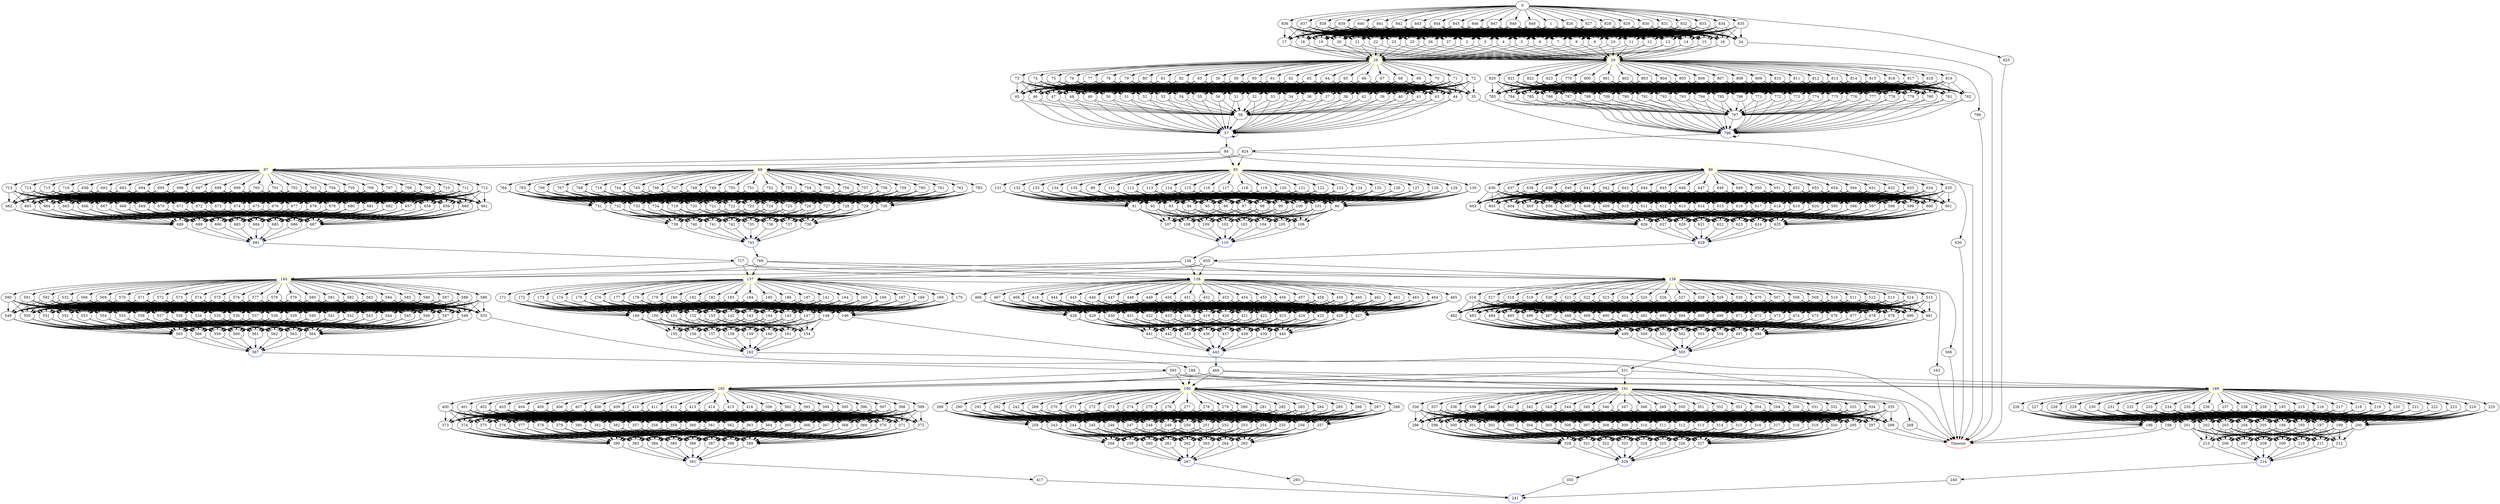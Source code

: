 digraph G {
	0 -> 1;
	0 -> 825;
	0 -> 826;
	0 -> 827;
	0 -> 828;
	0 -> 829;
	0 -> 830;
	0 -> 831;
	0 -> 832;
	0 -> 833;
	0 -> 834;
	0 -> 835;
	0 -> 836;
	0 -> 837;
	0 -> 838;
	0 -> 839;
	0 -> 840;
	0 -> 841;
	0 -> 842;
	0 -> 843;
	0 -> 844;
	0 -> 845;
	0 -> 846;
	0 -> 847;
	0 -> 848;
	0 -> 849;
	1 -> 2;
	1 -> 3;
	1 -> 4;
	1 -> 5;
	1 -> 6;
	1 -> 7;
	1 -> 8;
	1 -> 9;
	1 -> 10;
	1 -> 11;
	1 -> 12;
	1 -> 13;
	1 -> 14;
	1 -> 15;
	1 -> 16;
	1 -> 17;
	1 -> 18;
	1 -> 19;
	1 -> 20;
	1 -> 21;
	1 -> 22;
	1 -> 23;
	1 -> 24;
	1 -> 25;
	1 -> 26;
	1 -> 27;
	2 -> "28";
28 [color=yellow];
	2 -> "29";
29 [color=yellow];
	3 -> "28";
28 [color=yellow];
	3 -> "29";
29 [color=yellow];
	4 -> "28";
28 [color=yellow];
	4 -> "29";
29 [color=yellow];
	5 -> "28";
28 [color=yellow];
	5 -> "29";
29 [color=yellow];
	6 -> "28";
28 [color=yellow];
	6 -> "29";
29 [color=yellow];
	7 -> "28";
28 [color=yellow];
	7 -> "29";
29 [color=yellow];
	8 -> "28";
28 [color=yellow];
	8 -> "29";
29 [color=yellow];
	9 -> "28";
28 [color=yellow];
	9 -> "29";
29 [color=yellow];
	10 -> "28";
28 [color=yellow];
	10 -> "29";
29 [color=yellow];
	11 -> "28";
28 [color=yellow];
	11 -> "29";
29 [color=yellow];
	12 -> "28";
28 [color=yellow];
	12 -> "29";
29 [color=yellow];
	13 -> "28";
28 [color=yellow];
	13 -> "29";
29 [color=yellow];
	14 -> "28";
28 [color=yellow];
	14 -> "29";
29 [color=yellow];
	15 -> "28";
28 [color=yellow];
	15 -> "29";
29 [color=yellow];
	16 -> "28";
28 [color=yellow];
	16 -> "29";
29 [color=yellow];
	17 -> "28";
28 [color=yellow];
	17 -> "29";
29 [color=yellow];
	18 -> "28";
28 [color=yellow];
	18 -> "29";
29 [color=yellow];
	19 -> "28";
28 [color=yellow];
	19 -> "29";
29 [color=yellow];
	20 -> "28";
28 [color=yellow];
	20 -> "29";
29 [color=yellow];
	21 -> "28";
28 [color=yellow];
	21 -> "29";
29 [color=yellow];
	22 -> "28";
28 [color=yellow];
	22 -> "29";
29 [color=yellow];
	23 -> "28";
28 [color=yellow];
	23 -> "29";
29 [color=yellow];
	24 -> "Timeout";
Timeout [color=red];
	25 -> "28";
28 [color=yellow];
	25 -> "29";
29 [color=yellow];
	26 -> "28";
28 [color=yellow];
	26 -> "29";
29 [color=yellow];
	27 -> "28";
28 [color=yellow];
	27 -> "29";
29 [color=yellow];
	28 -> 30;
	28 -> 59;
	28 -> 60;
	28 -> 61;
	28 -> 62;
	28 -> 63;
	28 -> 64;
	28 -> 65;
	28 -> 66;
	28 -> 67;
	28 -> 68;
	28 -> 69;
	28 -> 70;
	28 -> 71;
	28 -> 72;
	28 -> 73;
	28 -> 74;
	28 -> 75;
	28 -> 76;
	28 -> 77;
	28 -> 78;
	28 -> 79;
	28 -> 80;
	28 -> 81;
	28 -> 82;
	28 -> 83;
	29 -> 770;
	29 -> 799;
	29 -> 800;
	29 -> 801;
	29 -> 802;
	29 -> 803;
	29 -> 804;
	29 -> 805;
	29 -> 806;
	29 -> 807;
	29 -> 808;
	29 -> 809;
	29 -> 810;
	29 -> 811;
	29 -> 812;
	29 -> 813;
	29 -> 814;
	29 -> 815;
	29 -> 816;
	29 -> 817;
	29 -> 818;
	29 -> 819;
	29 -> 820;
	29 -> 821;
	29 -> 822;
	29 -> 823;
	30 -> 31;
	30 -> 32;
	30 -> 33;
	30 -> 34;
	30 -> 35;
	30 -> 36;
	30 -> 37;
	30 -> 38;
	30 -> 39;
	30 -> 40;
	30 -> 41;
	30 -> 42;
	30 -> 43;
	30 -> 44;
	30 -> 45;
	30 -> 46;
	30 -> 47;
	30 -> 48;
	30 -> 49;
	30 -> 50;
	30 -> 51;
	30 -> 52;
	30 -> 53;
	30 -> 54;
	30 -> 55;
	30 -> 56;
	31 -> "57";
57 [color=blue];
	31 -> 58;
	32 -> "57";
57 [color=blue];
	32 -> 58;
	33 -> "57";
57 [color=blue];
	33 -> 58;
	34 -> "57";
57 [color=blue];
	34 -> 58;
	35 -> "Timeout";
Timeout [color=red];
	36 -> "57";
57 [color=blue];
	36 -> 58;
	37 -> "57";
57 [color=blue];
	37 -> 58;
	38 -> "57";
57 [color=blue];
	38 -> 58;
	39 -> "57";
57 [color=blue];
	39 -> 58;
	40 -> "57";
57 [color=blue];
	40 -> 58;
	41 -> "57";
57 [color=blue];
	41 -> 58;
	42 -> "57";
57 [color=blue];
	42 -> 58;
	43 -> "57";
57 [color=blue];
	43 -> 58;
	44 -> "57";
57 [color=blue];
	44 -> 58;
	45 -> "57";
57 [color=blue];
	45 -> 58;
	46 -> "57";
57 [color=blue];
	46 -> 58;
	47 -> "57";
57 [color=blue];
	47 -> 58;
	48 -> "57";
57 [color=blue];
	48 -> 58;
	49 -> "57";
57 [color=blue];
	49 -> 58;
	50 -> "57";
57 [color=blue];
	50 -> 58;
	51 -> "57";
57 [color=blue];
	51 -> 58;
	52 -> "57";
57 [color=blue];
	52 -> 58;
	53 -> "57";
57 [color=blue];
	53 -> 58;
	54 -> "57";
57 [color=blue];
	54 -> 58;
	55 -> "57";
57 [color=blue];
	55 -> 58;
	56 -> "57";
57 [color=blue];
	56 -> 58;
	57 -> "57";
57 [color=blue];
	57 -> 84;
	58 -> "57";
57 [color=blue];
	59 -> 31;
	59 -> 32;
	59 -> 33;
	59 -> 34;
	59 -> 35;
	59 -> 36;
	59 -> 37;
	59 -> 38;
	59 -> 39;
	59 -> 40;
	59 -> 41;
	59 -> 42;
	59 -> 43;
	59 -> 44;
	59 -> 45;
	59 -> 46;
	59 -> 47;
	59 -> 48;
	59 -> 49;
	59 -> 50;
	59 -> 51;
	59 -> 52;
	59 -> 53;
	59 -> 54;
	59 -> 55;
	59 -> 56;
	60 -> 31;
	60 -> 32;
	60 -> 33;
	60 -> 34;
	60 -> 35;
	60 -> 36;
	60 -> 37;
	60 -> 38;
	60 -> 39;
	60 -> 40;
	60 -> 41;
	60 -> 42;
	60 -> 43;
	60 -> 44;
	60 -> 45;
	60 -> 46;
	60 -> 47;
	60 -> 48;
	60 -> 49;
	60 -> 50;
	60 -> 51;
	60 -> 52;
	60 -> 53;
	60 -> 54;
	60 -> 55;
	60 -> 56;
	61 -> 31;
	61 -> 32;
	61 -> 33;
	61 -> 34;
	61 -> 35;
	61 -> 36;
	61 -> 37;
	61 -> 38;
	61 -> 39;
	61 -> 40;
	61 -> 41;
	61 -> 42;
	61 -> 43;
	61 -> 44;
	61 -> 45;
	61 -> 46;
	61 -> 47;
	61 -> 48;
	61 -> 49;
	61 -> 50;
	61 -> 51;
	61 -> 52;
	61 -> 53;
	61 -> 54;
	61 -> 55;
	61 -> 56;
	62 -> 31;
	62 -> 32;
	62 -> 33;
	62 -> 34;
	62 -> 35;
	62 -> 36;
	62 -> 37;
	62 -> 38;
	62 -> 39;
	62 -> 40;
	62 -> 41;
	62 -> 42;
	62 -> 43;
	62 -> 44;
	62 -> 45;
	62 -> 46;
	62 -> 47;
	62 -> 48;
	62 -> 49;
	62 -> 50;
	62 -> 51;
	62 -> 52;
	62 -> 53;
	62 -> 54;
	62 -> 55;
	62 -> 56;
	63 -> 31;
	63 -> 32;
	63 -> 33;
	63 -> 34;
	63 -> 35;
	63 -> 36;
	63 -> 37;
	63 -> 38;
	63 -> 39;
	63 -> 40;
	63 -> 41;
	63 -> 42;
	63 -> 43;
	63 -> 44;
	63 -> 45;
	63 -> 46;
	63 -> 47;
	63 -> 48;
	63 -> 49;
	63 -> 50;
	63 -> 51;
	63 -> 52;
	63 -> 53;
	63 -> 54;
	63 -> 55;
	63 -> 56;
	64 -> 31;
	64 -> 32;
	64 -> 33;
	64 -> 34;
	64 -> 35;
	64 -> 36;
	64 -> 37;
	64 -> 38;
	64 -> 39;
	64 -> 40;
	64 -> 41;
	64 -> 42;
	64 -> 43;
	64 -> 44;
	64 -> 45;
	64 -> 46;
	64 -> 47;
	64 -> 48;
	64 -> 49;
	64 -> 50;
	64 -> 51;
	64 -> 52;
	64 -> 53;
	64 -> 54;
	64 -> 55;
	64 -> 56;
	65 -> 31;
	65 -> 32;
	65 -> 33;
	65 -> 34;
	65 -> 35;
	65 -> 36;
	65 -> 37;
	65 -> 38;
	65 -> 39;
	65 -> 40;
	65 -> 41;
	65 -> 42;
	65 -> 43;
	65 -> 44;
	65 -> 45;
	65 -> 46;
	65 -> 47;
	65 -> 48;
	65 -> 49;
	65 -> 50;
	65 -> 51;
	65 -> 52;
	65 -> 53;
	65 -> 54;
	65 -> 55;
	65 -> 56;
	66 -> 31;
	66 -> 32;
	66 -> 33;
	66 -> 34;
	66 -> 35;
	66 -> 36;
	66 -> 37;
	66 -> 38;
	66 -> 39;
	66 -> 40;
	66 -> 41;
	66 -> 42;
	66 -> 43;
	66 -> 44;
	66 -> 45;
	66 -> 46;
	66 -> 47;
	66 -> 48;
	66 -> 49;
	66 -> 50;
	66 -> 51;
	66 -> 52;
	66 -> 53;
	66 -> 54;
	66 -> 55;
	66 -> 56;
	67 -> 31;
	67 -> 32;
	67 -> 33;
	67 -> 34;
	67 -> 35;
	67 -> 36;
	67 -> 37;
	67 -> 38;
	67 -> 39;
	67 -> 40;
	67 -> 41;
	67 -> 42;
	67 -> 43;
	67 -> 44;
	67 -> 45;
	67 -> 46;
	67 -> 47;
	67 -> 48;
	67 -> 49;
	67 -> 50;
	67 -> 51;
	67 -> 52;
	67 -> 53;
	67 -> 54;
	67 -> 55;
	67 -> 56;
	68 -> 31;
	68 -> 32;
	68 -> 33;
	68 -> 34;
	68 -> 35;
	68 -> 36;
	68 -> 37;
	68 -> 38;
	68 -> 39;
	68 -> 40;
	68 -> 41;
	68 -> 42;
	68 -> 43;
	68 -> 44;
	68 -> 45;
	68 -> 46;
	68 -> 47;
	68 -> 48;
	68 -> 49;
	68 -> 50;
	68 -> 51;
	68 -> 52;
	68 -> 53;
	68 -> 54;
	68 -> 55;
	68 -> 56;
	69 -> 31;
	69 -> 32;
	69 -> 33;
	69 -> 34;
	69 -> 35;
	69 -> 36;
	69 -> 37;
	69 -> 38;
	69 -> 39;
	69 -> 40;
	69 -> 41;
	69 -> 42;
	69 -> 43;
	69 -> 44;
	69 -> 45;
	69 -> 46;
	69 -> 47;
	69 -> 48;
	69 -> 49;
	69 -> 50;
	69 -> 51;
	69 -> 52;
	69 -> 53;
	69 -> 54;
	69 -> 55;
	69 -> 56;
	70 -> 31;
	70 -> 32;
	70 -> 33;
	70 -> 34;
	70 -> 35;
	70 -> 36;
	70 -> 37;
	70 -> 38;
	70 -> 39;
	70 -> 40;
	70 -> 41;
	70 -> 42;
	70 -> 43;
	70 -> 44;
	70 -> 45;
	70 -> 46;
	70 -> 47;
	70 -> 48;
	70 -> 49;
	70 -> 50;
	70 -> 51;
	70 -> 52;
	70 -> 53;
	70 -> 54;
	70 -> 55;
	70 -> 56;
	71 -> 31;
	71 -> 32;
	71 -> 33;
	71 -> 34;
	71 -> 35;
	71 -> 36;
	71 -> 37;
	71 -> 38;
	71 -> 39;
	71 -> 40;
	71 -> 41;
	71 -> 42;
	71 -> 43;
	71 -> 44;
	71 -> 45;
	71 -> 46;
	71 -> 47;
	71 -> 48;
	71 -> 49;
	71 -> 50;
	71 -> 51;
	71 -> 52;
	71 -> 53;
	71 -> 54;
	71 -> 55;
	71 -> 56;
	72 -> 31;
	72 -> 32;
	72 -> 33;
	72 -> 34;
	72 -> 35;
	72 -> 36;
	72 -> 37;
	72 -> 38;
	72 -> 39;
	72 -> 40;
	72 -> 41;
	72 -> 42;
	72 -> 43;
	72 -> 44;
	72 -> 45;
	72 -> 46;
	72 -> 47;
	72 -> 48;
	72 -> 49;
	72 -> 50;
	72 -> 51;
	72 -> 52;
	72 -> 53;
	72 -> 54;
	72 -> 55;
	72 -> 56;
	73 -> 31;
	73 -> 32;
	73 -> 33;
	73 -> 34;
	73 -> 35;
	73 -> 36;
	73 -> 37;
	73 -> 38;
	73 -> 39;
	73 -> 40;
	73 -> 41;
	73 -> 42;
	73 -> 43;
	73 -> 44;
	73 -> 45;
	73 -> 46;
	73 -> 47;
	73 -> 48;
	73 -> 49;
	73 -> 50;
	73 -> 51;
	73 -> 52;
	73 -> 53;
	73 -> 54;
	73 -> 55;
	73 -> 56;
	74 -> 31;
	74 -> 32;
	74 -> 33;
	74 -> 34;
	74 -> 35;
	74 -> 36;
	74 -> 37;
	74 -> 38;
	74 -> 39;
	74 -> 40;
	74 -> 41;
	74 -> 42;
	74 -> 43;
	74 -> 44;
	74 -> 45;
	74 -> 46;
	74 -> 47;
	74 -> 48;
	74 -> 49;
	74 -> 50;
	74 -> 51;
	74 -> 52;
	74 -> 53;
	74 -> 54;
	74 -> 55;
	74 -> 56;
	75 -> 31;
	75 -> 32;
	75 -> 33;
	75 -> 34;
	75 -> 35;
	75 -> 36;
	75 -> 37;
	75 -> 38;
	75 -> 39;
	75 -> 40;
	75 -> 41;
	75 -> 42;
	75 -> 43;
	75 -> 44;
	75 -> 45;
	75 -> 46;
	75 -> 47;
	75 -> 48;
	75 -> 49;
	75 -> 50;
	75 -> 51;
	75 -> 52;
	75 -> 53;
	75 -> 54;
	75 -> 55;
	75 -> 56;
	76 -> 31;
	76 -> 32;
	76 -> 33;
	76 -> 34;
	76 -> 35;
	76 -> 36;
	76 -> 37;
	76 -> 38;
	76 -> 39;
	76 -> 40;
	76 -> 41;
	76 -> 42;
	76 -> 43;
	76 -> 44;
	76 -> 45;
	76 -> 46;
	76 -> 47;
	76 -> 48;
	76 -> 49;
	76 -> 50;
	76 -> 51;
	76 -> 52;
	76 -> 53;
	76 -> 54;
	76 -> 55;
	76 -> 56;
	77 -> 31;
	77 -> 32;
	77 -> 33;
	77 -> 34;
	77 -> 35;
	77 -> 36;
	77 -> 37;
	77 -> 38;
	77 -> 39;
	77 -> 40;
	77 -> 41;
	77 -> 42;
	77 -> 43;
	77 -> 44;
	77 -> 45;
	77 -> 46;
	77 -> 47;
	77 -> 48;
	77 -> 49;
	77 -> 50;
	77 -> 51;
	77 -> 52;
	77 -> 53;
	77 -> 54;
	77 -> 55;
	77 -> 56;
	78 -> 31;
	78 -> 32;
	78 -> 33;
	78 -> 34;
	78 -> 35;
	78 -> 36;
	78 -> 37;
	78 -> 38;
	78 -> 39;
	78 -> 40;
	78 -> 41;
	78 -> 42;
	78 -> 43;
	78 -> 44;
	78 -> 45;
	78 -> 46;
	78 -> 47;
	78 -> 48;
	78 -> 49;
	78 -> 50;
	78 -> 51;
	78 -> 52;
	78 -> 53;
	78 -> 54;
	78 -> 55;
	78 -> 56;
	79 -> 31;
	79 -> 32;
	79 -> 33;
	79 -> 34;
	79 -> 35;
	79 -> 36;
	79 -> 37;
	79 -> 38;
	79 -> 39;
	79 -> 40;
	79 -> 41;
	79 -> 42;
	79 -> 43;
	79 -> 44;
	79 -> 45;
	79 -> 46;
	79 -> 47;
	79 -> 48;
	79 -> 49;
	79 -> 50;
	79 -> 51;
	79 -> 52;
	79 -> 53;
	79 -> 54;
	79 -> 55;
	79 -> 56;
	80 -> 31;
	80 -> 32;
	80 -> 33;
	80 -> 34;
	80 -> 35;
	80 -> 36;
	80 -> 37;
	80 -> 38;
	80 -> 39;
	80 -> 40;
	80 -> 41;
	80 -> 42;
	80 -> 43;
	80 -> 44;
	80 -> 45;
	80 -> 46;
	80 -> 47;
	80 -> 48;
	80 -> 49;
	80 -> 50;
	80 -> 51;
	80 -> 52;
	80 -> 53;
	80 -> 54;
	80 -> 55;
	80 -> 56;
	81 -> 31;
	81 -> 32;
	81 -> 33;
	81 -> 34;
	81 -> 35;
	81 -> 36;
	81 -> 37;
	81 -> 38;
	81 -> 39;
	81 -> 40;
	81 -> 41;
	81 -> 42;
	81 -> 43;
	81 -> 44;
	81 -> 45;
	81 -> 46;
	81 -> 47;
	81 -> 48;
	81 -> 49;
	81 -> 50;
	81 -> 51;
	81 -> 52;
	81 -> 53;
	81 -> 54;
	81 -> 55;
	81 -> 56;
	82 -> 31;
	82 -> 32;
	82 -> 33;
	82 -> 34;
	82 -> 35;
	82 -> 36;
	82 -> 37;
	82 -> 38;
	82 -> 39;
	82 -> 40;
	82 -> 41;
	82 -> 42;
	82 -> 43;
	82 -> 44;
	82 -> 45;
	82 -> 46;
	82 -> 47;
	82 -> 48;
	82 -> 49;
	82 -> 50;
	82 -> 51;
	82 -> 52;
	82 -> 53;
	82 -> 54;
	82 -> 55;
	82 -> 56;
	83 -> 31;
	83 -> 32;
	83 -> 33;
	83 -> 34;
	83 -> 35;
	83 -> 36;
	83 -> 37;
	83 -> 38;
	83 -> 39;
	83 -> 40;
	83 -> 41;
	83 -> 42;
	83 -> 43;
	83 -> 44;
	83 -> 45;
	83 -> 46;
	83 -> 47;
	83 -> 48;
	83 -> 49;
	83 -> 50;
	83 -> 51;
	83 -> 52;
	83 -> 53;
	83 -> 54;
	83 -> 55;
	83 -> 56;
	84 -> "85";
85 [color=yellow];
	84 -> "86";
86 [color=yellow];
	84 -> "87";
87 [color=yellow];
	84 -> "88";
88 [color=yellow];
	85 -> 89;
	85 -> 111;
	85 -> 112;
	85 -> 113;
	85 -> 114;
	85 -> 115;
	85 -> 116;
	85 -> 117;
	85 -> 118;
	85 -> 119;
	85 -> 120;
	85 -> 121;
	85 -> 122;
	85 -> 123;
	85 -> 124;
	85 -> 125;
	85 -> 126;
	85 -> 127;
	85 -> 128;
	85 -> 129;
	85 -> 130;
	85 -> 131;
	85 -> 132;
	85 -> 133;
	85 -> 134;
	85 -> 135;
	86 -> 594;
	86 -> 630;
	86 -> 631;
	86 -> 632;
	86 -> 633;
	86 -> 634;
	86 -> 635;
	86 -> 636;
	86 -> 637;
	86 -> 638;
	86 -> 639;
	86 -> 640;
	86 -> 641;
	86 -> 642;
	86 -> 643;
	86 -> 644;
	86 -> 645;
	86 -> 646;
	86 -> 647;
	86 -> 648;
	86 -> 649;
	86 -> 650;
	86 -> 651;
	86 -> 652;
	86 -> 653;
	86 -> 654;
	87 -> 656;
	87 -> 692;
	87 -> 693;
	87 -> 694;
	87 -> 695;
	87 -> 696;
	87 -> 697;
	87 -> 698;
	87 -> 699;
	87 -> 700;
	87 -> 701;
	87 -> 702;
	87 -> 703;
	87 -> 704;
	87 -> 705;
	87 -> 706;
	87 -> 707;
	87 -> 708;
	87 -> 709;
	87 -> 710;
	87 -> 711;
	87 -> 712;
	87 -> 713;
	87 -> 714;
	87 -> 715;
	87 -> 716;
	88 -> 718;
	88 -> 744;
	88 -> 745;
	88 -> 746;
	88 -> 747;
	88 -> 748;
	88 -> 749;
	88 -> 750;
	88 -> 751;
	88 -> 752;
	88 -> 753;
	88 -> 754;
	88 -> 755;
	88 -> 756;
	88 -> 757;
	88 -> 758;
	88 -> 759;
	88 -> 760;
	88 -> 761;
	88 -> 762;
	88 -> 763;
	88 -> 764;
	88 -> 765;
	88 -> 766;
	88 -> 767;
	88 -> 768;
	89 -> 90;
	89 -> 91;
	89 -> 92;
	89 -> 93;
	89 -> 94;
	89 -> 95;
	89 -> 96;
	89 -> 97;
	89 -> 98;
	89 -> 99;
	89 -> 100;
	89 -> 101;
	90 -> 102;
	90 -> 103;
	90 -> 104;
	90 -> 105;
	90 -> 106;
	90 -> 107;
	90 -> 108;
	90 -> 109;
	91 -> 102;
	91 -> 103;
	91 -> 104;
	91 -> 105;
	91 -> 106;
	91 -> 107;
	91 -> 108;
	91 -> 109;
	92 -> 102;
	92 -> 103;
	92 -> 104;
	92 -> 105;
	92 -> 106;
	92 -> 107;
	92 -> 108;
	92 -> 109;
	93 -> 102;
	93 -> 103;
	93 -> 104;
	93 -> 105;
	93 -> 106;
	93 -> 107;
	93 -> 108;
	93 -> 109;
	94 -> 102;
	94 -> 103;
	94 -> 104;
	94 -> 105;
	94 -> 106;
	94 -> 107;
	94 -> 108;
	94 -> 109;
	95 -> 102;
	95 -> 103;
	95 -> 104;
	95 -> 105;
	95 -> 106;
	95 -> 107;
	95 -> 108;
	95 -> 109;
	96 -> 102;
	96 -> 103;
	96 -> 104;
	96 -> 105;
	96 -> 106;
	96 -> 107;
	96 -> 108;
	96 -> 109;
	97 -> 102;
	97 -> 103;
	97 -> 104;
	97 -> 105;
	97 -> 106;
	97 -> 107;
	97 -> 108;
	97 -> 109;
	98 -> 102;
	98 -> 103;
	98 -> 104;
	98 -> 105;
	98 -> 106;
	98 -> 107;
	98 -> 108;
	98 -> 109;
	99 -> 102;
	99 -> 103;
	99 -> 104;
	99 -> 105;
	99 -> 106;
	99 -> 107;
	99 -> 108;
	99 -> 109;
	100 -> 102;
	100 -> 103;
	100 -> 104;
	100 -> 105;
	100 -> 106;
	100 -> 107;
	100 -> 108;
	100 -> 109;
	101 -> 102;
	101 -> 103;
	101 -> 104;
	101 -> 105;
	101 -> 106;
	101 -> 107;
	101 -> 108;
	101 -> 109;
	102 -> "110";
110 [color=blue];
	103 -> "110";
110 [color=blue];
	104 -> "110";
110 [color=blue];
	105 -> "110";
110 [color=blue];
	106 -> "110";
110 [color=blue];
	107 -> "110";
110 [color=blue];
	108 -> "110";
110 [color=blue];
	109 -> "110";
110 [color=blue];
	110 -> 136;
	111 -> 90;
	111 -> 91;
	111 -> 92;
	111 -> 93;
	111 -> 94;
	111 -> 95;
	111 -> 96;
	111 -> 97;
	111 -> 98;
	111 -> 99;
	111 -> 100;
	111 -> 101;
	112 -> 90;
	112 -> 91;
	112 -> 92;
	112 -> 93;
	112 -> 94;
	112 -> 95;
	112 -> 96;
	112 -> 97;
	112 -> 98;
	112 -> 99;
	112 -> 100;
	112 -> 101;
	113 -> 90;
	113 -> 91;
	113 -> 92;
	113 -> 93;
	113 -> 94;
	113 -> 95;
	113 -> 96;
	113 -> 97;
	113 -> 98;
	113 -> 99;
	113 -> 100;
	113 -> 101;
	114 -> 90;
	114 -> 91;
	114 -> 92;
	114 -> 93;
	114 -> 94;
	114 -> 95;
	114 -> 96;
	114 -> 97;
	114 -> 98;
	114 -> 99;
	114 -> 100;
	114 -> 101;
	115 -> 90;
	115 -> 91;
	115 -> 92;
	115 -> 93;
	115 -> 94;
	115 -> 95;
	115 -> 96;
	115 -> 97;
	115 -> 98;
	115 -> 99;
	115 -> 100;
	115 -> 101;
	116 -> 90;
	116 -> 91;
	116 -> 92;
	116 -> 93;
	116 -> 94;
	116 -> 95;
	116 -> 96;
	116 -> 97;
	116 -> 98;
	116 -> 99;
	116 -> 100;
	116 -> 101;
	117 -> 90;
	117 -> 91;
	117 -> 92;
	117 -> 93;
	117 -> 94;
	117 -> 95;
	117 -> 96;
	117 -> 97;
	117 -> 98;
	117 -> 99;
	117 -> 100;
	117 -> 101;
	118 -> 90;
	118 -> 91;
	118 -> 92;
	118 -> 93;
	118 -> 94;
	118 -> 95;
	118 -> 96;
	118 -> 97;
	118 -> 98;
	118 -> 99;
	118 -> 100;
	118 -> 101;
	119 -> 90;
	119 -> 91;
	119 -> 92;
	119 -> 93;
	119 -> 94;
	119 -> 95;
	119 -> 96;
	119 -> 97;
	119 -> 98;
	119 -> 99;
	119 -> 100;
	119 -> 101;
	120 -> 90;
	120 -> 91;
	120 -> 92;
	120 -> 93;
	120 -> 94;
	120 -> 95;
	120 -> 96;
	120 -> 97;
	120 -> 98;
	120 -> 99;
	120 -> 100;
	120 -> 101;
	121 -> 90;
	121 -> 91;
	121 -> 92;
	121 -> 93;
	121 -> 94;
	121 -> 95;
	121 -> 96;
	121 -> 97;
	121 -> 98;
	121 -> 99;
	121 -> 100;
	121 -> 101;
	122 -> 90;
	122 -> 91;
	122 -> 92;
	122 -> 93;
	122 -> 94;
	122 -> 95;
	122 -> 96;
	122 -> 97;
	122 -> 98;
	122 -> 99;
	122 -> 100;
	122 -> 101;
	123 -> 90;
	123 -> 91;
	123 -> 92;
	123 -> 93;
	123 -> 94;
	123 -> 95;
	123 -> 96;
	123 -> 97;
	123 -> 98;
	123 -> 99;
	123 -> 100;
	123 -> 101;
	124 -> 90;
	124 -> 91;
	124 -> 92;
	124 -> 93;
	124 -> 94;
	124 -> 95;
	124 -> 96;
	124 -> 97;
	124 -> 98;
	124 -> 99;
	124 -> 100;
	124 -> 101;
	125 -> 90;
	125 -> 91;
	125 -> 92;
	125 -> 93;
	125 -> 94;
	125 -> 95;
	125 -> 96;
	125 -> 97;
	125 -> 98;
	125 -> 99;
	125 -> 100;
	125 -> 101;
	126 -> 90;
	126 -> 91;
	126 -> 92;
	126 -> 93;
	126 -> 94;
	126 -> 95;
	126 -> 96;
	126 -> 97;
	126 -> 98;
	126 -> 99;
	126 -> 100;
	126 -> 101;
	127 -> 90;
	127 -> 91;
	127 -> 92;
	127 -> 93;
	127 -> 94;
	127 -> 95;
	127 -> 96;
	127 -> 97;
	127 -> 98;
	127 -> 99;
	127 -> 100;
	127 -> 101;
	128 -> 90;
	128 -> 91;
	128 -> 92;
	128 -> 93;
	128 -> 94;
	128 -> 95;
	128 -> 96;
	128 -> 97;
	128 -> 98;
	128 -> 99;
	128 -> 100;
	128 -> 101;
	129 -> 90;
	129 -> 91;
	129 -> 92;
	129 -> 93;
	129 -> 94;
	129 -> 95;
	129 -> 96;
	129 -> 97;
	129 -> 98;
	129 -> 99;
	129 -> 100;
	129 -> 101;
	130 -> 90;
	130 -> 91;
	130 -> 92;
	130 -> 93;
	130 -> 94;
	130 -> 95;
	130 -> 96;
	130 -> 97;
	130 -> 98;
	130 -> 99;
	130 -> 100;
	130 -> 101;
	131 -> 90;
	131 -> 91;
	131 -> 92;
	131 -> 93;
	131 -> 94;
	131 -> 95;
	131 -> 96;
	131 -> 97;
	131 -> 98;
	131 -> 99;
	131 -> 100;
	131 -> 101;
	132 -> 90;
	132 -> 91;
	132 -> 92;
	132 -> 93;
	132 -> 94;
	132 -> 95;
	132 -> 96;
	132 -> 97;
	132 -> 98;
	132 -> 99;
	132 -> 100;
	132 -> 101;
	133 -> 90;
	133 -> 91;
	133 -> 92;
	133 -> 93;
	133 -> 94;
	133 -> 95;
	133 -> 96;
	133 -> 97;
	133 -> 98;
	133 -> 99;
	133 -> 100;
	133 -> 101;
	134 -> 90;
	134 -> 91;
	134 -> 92;
	134 -> 93;
	134 -> 94;
	134 -> 95;
	134 -> 96;
	134 -> 97;
	134 -> 98;
	134 -> 99;
	134 -> 100;
	134 -> 101;
	135 -> 90;
	135 -> 91;
	135 -> 92;
	135 -> 93;
	135 -> 94;
	135 -> 95;
	135 -> 96;
	135 -> 97;
	135 -> 98;
	135 -> 99;
	135 -> 100;
	135 -> 101;
	136 -> "137";
137 [color=yellow];
	136 -> "138";
138 [color=yellow];
	136 -> "139";
139 [color=yellow];
	136 -> "140";
140 [color=yellow];
	137 -> 141;
	137 -> 163;
	137 -> 164;
	137 -> 165;
	137 -> 166;
	137 -> 167;
	137 -> 168;
	137 -> 169;
	137 -> 170;
	137 -> 171;
	137 -> 172;
	137 -> 173;
	137 -> 174;
	137 -> 175;
	137 -> 176;
	137 -> 177;
	137 -> 178;
	137 -> 179;
	137 -> 180;
	137 -> 181;
	137 -> 182;
	137 -> 183;
	137 -> 184;
	137 -> 185;
	137 -> 186;
	137 -> 187;
	138 -> 418;
	138 -> 444;
	138 -> 445;
	138 -> 446;
	138 -> 447;
	138 -> 448;
	138 -> 449;
	138 -> 450;
	138 -> 451;
	138 -> 452;
	138 -> 453;
	138 -> 454;
	138 -> 455;
	138 -> 456;
	138 -> 457;
	138 -> 458;
	138 -> 459;
	138 -> 460;
	138 -> 461;
	138 -> 462;
	138 -> 463;
	138 -> 464;
	138 -> 465;
	138 -> 466;
	138 -> 467;
	138 -> 468;
	139 -> 470;
	139 -> 506;
	139 -> 507;
	139 -> 508;
	139 -> 509;
	139 -> 510;
	139 -> 511;
	139 -> 512;
	139 -> 513;
	139 -> 514;
	139 -> 515;
	139 -> 516;
	139 -> 517;
	139 -> 518;
	139 -> 519;
	139 -> 520;
	139 -> 521;
	139 -> 522;
	139 -> 523;
	139 -> 524;
	139 -> 525;
	139 -> 526;
	139 -> 527;
	139 -> 528;
	139 -> 529;
	139 -> 530;
	140 -> 532;
	140 -> 568;
	140 -> 569;
	140 -> 570;
	140 -> 571;
	140 -> 572;
	140 -> 573;
	140 -> 574;
	140 -> 575;
	140 -> 576;
	140 -> 577;
	140 -> 578;
	140 -> 579;
	140 -> 580;
	140 -> 581;
	140 -> 582;
	140 -> 583;
	140 -> 584;
	140 -> 585;
	140 -> 586;
	140 -> 587;
	140 -> 588;
	140 -> 589;
	140 -> 590;
	140 -> 591;
	140 -> 592;
	141 -> 142;
	141 -> 143;
	141 -> 144;
	141 -> 145;
	141 -> 146;
	141 -> 147;
	141 -> 148;
	141 -> 149;
	141 -> 150;
	141 -> 151;
	141 -> 152;
	141 -> 153;
	142 -> 154;
	142 -> 155;
	142 -> 156;
	142 -> 157;
	142 -> 158;
	142 -> 159;
	142 -> 160;
	142 -> 161;
	143 -> 154;
	143 -> 155;
	143 -> 156;
	143 -> 157;
	143 -> 158;
	143 -> 159;
	143 -> 160;
	143 -> 161;
	144 -> 154;
	144 -> 155;
	144 -> 156;
	144 -> 157;
	144 -> 158;
	144 -> 159;
	144 -> 160;
	144 -> 161;
	145 -> 154;
	145 -> 155;
	145 -> 156;
	145 -> 157;
	145 -> 158;
	145 -> 159;
	145 -> 160;
	145 -> 161;
	146 -> "Timeout";
Timeout [color=red];
	147 -> 154;
	147 -> 155;
	147 -> 156;
	147 -> 157;
	147 -> 158;
	147 -> 159;
	147 -> 160;
	147 -> 161;
	148 -> 154;
	148 -> 155;
	148 -> 156;
	148 -> 157;
	148 -> 158;
	148 -> 159;
	148 -> 160;
	148 -> 161;
	149 -> 154;
	149 -> 155;
	149 -> 156;
	149 -> 157;
	149 -> 158;
	149 -> 159;
	149 -> 160;
	149 -> 161;
	150 -> 154;
	150 -> 155;
	150 -> 156;
	150 -> 157;
	150 -> 158;
	150 -> 159;
	150 -> 160;
	150 -> 161;
	151 -> 154;
	151 -> 155;
	151 -> 156;
	151 -> 157;
	151 -> 158;
	151 -> 159;
	151 -> 160;
	151 -> 161;
	152 -> 154;
	152 -> 155;
	152 -> 156;
	152 -> 157;
	152 -> 158;
	152 -> 159;
	152 -> 160;
	152 -> 161;
	153 -> 154;
	153 -> 155;
	153 -> 156;
	153 -> 157;
	153 -> 158;
	153 -> 159;
	153 -> 160;
	153 -> 161;
	154 -> "162";
162 [color=blue];
	155 -> "162";
162 [color=blue];
	156 -> "162";
162 [color=blue];
	157 -> "162";
162 [color=blue];
	158 -> "162";
162 [color=blue];
	159 -> "162";
162 [color=blue];
	160 -> "162";
162 [color=blue];
	161 -> "162";
162 [color=blue];
	162 -> 188;
	163 -> "Timeout";
Timeout [color=red];
	164 -> 142;
	164 -> 143;
	164 -> 144;
	164 -> 145;
	164 -> 146;
	164 -> 147;
	164 -> 148;
	164 -> 149;
	164 -> 150;
	164 -> 151;
	164 -> 152;
	164 -> 153;
	165 -> 142;
	165 -> 143;
	165 -> 144;
	165 -> 145;
	165 -> 146;
	165 -> 147;
	165 -> 148;
	165 -> 149;
	165 -> 150;
	165 -> 151;
	165 -> 152;
	165 -> 153;
	166 -> 142;
	166 -> 143;
	166 -> 144;
	166 -> 145;
	166 -> 146;
	166 -> 147;
	166 -> 148;
	166 -> 149;
	166 -> 150;
	166 -> 151;
	166 -> 152;
	166 -> 153;
	167 -> 142;
	167 -> 143;
	167 -> 144;
	167 -> 145;
	167 -> 146;
	167 -> 147;
	167 -> 148;
	167 -> 149;
	167 -> 150;
	167 -> 151;
	167 -> 152;
	167 -> 153;
	168 -> 142;
	168 -> 143;
	168 -> 144;
	168 -> 145;
	168 -> 146;
	168 -> 147;
	168 -> 148;
	168 -> 149;
	168 -> 150;
	168 -> 151;
	168 -> 152;
	168 -> 153;
	169 -> 142;
	169 -> 143;
	169 -> 144;
	169 -> 145;
	169 -> 146;
	169 -> 147;
	169 -> 148;
	169 -> 149;
	169 -> 150;
	169 -> 151;
	169 -> 152;
	169 -> 153;
	170 -> 142;
	170 -> 143;
	170 -> 144;
	170 -> 145;
	170 -> 146;
	170 -> 147;
	170 -> 148;
	170 -> 149;
	170 -> 150;
	170 -> 151;
	170 -> 152;
	170 -> 153;
	171 -> 142;
	171 -> 143;
	171 -> 144;
	171 -> 145;
	171 -> 146;
	171 -> 147;
	171 -> 148;
	171 -> 149;
	171 -> 150;
	171 -> 151;
	171 -> 152;
	171 -> 153;
	172 -> 142;
	172 -> 143;
	172 -> 144;
	172 -> 145;
	172 -> 146;
	172 -> 147;
	172 -> 148;
	172 -> 149;
	172 -> 150;
	172 -> 151;
	172 -> 152;
	172 -> 153;
	173 -> 142;
	173 -> 143;
	173 -> 144;
	173 -> 145;
	173 -> 146;
	173 -> 147;
	173 -> 148;
	173 -> 149;
	173 -> 150;
	173 -> 151;
	173 -> 152;
	173 -> 153;
	174 -> 142;
	174 -> 143;
	174 -> 144;
	174 -> 145;
	174 -> 146;
	174 -> 147;
	174 -> 148;
	174 -> 149;
	174 -> 150;
	174 -> 151;
	174 -> 152;
	174 -> 153;
	175 -> 142;
	175 -> 143;
	175 -> 144;
	175 -> 145;
	175 -> 146;
	175 -> 147;
	175 -> 148;
	175 -> 149;
	175 -> 150;
	175 -> 151;
	175 -> 152;
	175 -> 153;
	176 -> 142;
	176 -> 143;
	176 -> 144;
	176 -> 145;
	176 -> 146;
	176 -> 147;
	176 -> 148;
	176 -> 149;
	176 -> 150;
	176 -> 151;
	176 -> 152;
	176 -> 153;
	177 -> 142;
	177 -> 143;
	177 -> 144;
	177 -> 145;
	177 -> 146;
	177 -> 147;
	177 -> 148;
	177 -> 149;
	177 -> 150;
	177 -> 151;
	177 -> 152;
	177 -> 153;
	178 -> 142;
	178 -> 143;
	178 -> 144;
	178 -> 145;
	178 -> 146;
	178 -> 147;
	178 -> 148;
	178 -> 149;
	178 -> 150;
	178 -> 151;
	178 -> 152;
	178 -> 153;
	179 -> 142;
	179 -> 143;
	179 -> 144;
	179 -> 145;
	179 -> 146;
	179 -> 147;
	179 -> 148;
	179 -> 149;
	179 -> 150;
	179 -> 151;
	179 -> 152;
	179 -> 153;
	180 -> 142;
	180 -> 143;
	180 -> 144;
	180 -> 145;
	180 -> 146;
	180 -> 147;
	180 -> 148;
	180 -> 149;
	180 -> 150;
	180 -> 151;
	180 -> 152;
	180 -> 153;
	181 -> 142;
	181 -> 143;
	181 -> 144;
	181 -> 145;
	181 -> 146;
	181 -> 147;
	181 -> 148;
	181 -> 149;
	181 -> 150;
	181 -> 151;
	181 -> 152;
	181 -> 153;
	182 -> 142;
	182 -> 143;
	182 -> 144;
	182 -> 145;
	182 -> 146;
	182 -> 147;
	182 -> 148;
	182 -> 149;
	182 -> 150;
	182 -> 151;
	182 -> 152;
	182 -> 153;
	183 -> 142;
	183 -> 143;
	183 -> 144;
	183 -> 145;
	183 -> 146;
	183 -> 147;
	183 -> 148;
	183 -> 149;
	183 -> 150;
	183 -> 151;
	183 -> 152;
	183 -> 153;
	184 -> 142;
	184 -> 143;
	184 -> 144;
	184 -> 145;
	184 -> 146;
	184 -> 147;
	184 -> 148;
	184 -> 149;
	184 -> 150;
	184 -> 151;
	184 -> 152;
	184 -> 153;
	185 -> 142;
	185 -> 143;
	185 -> 144;
	185 -> 145;
	185 -> 146;
	185 -> 147;
	185 -> 148;
	185 -> 149;
	185 -> 150;
	185 -> 151;
	185 -> 152;
	185 -> 153;
	186 -> 142;
	186 -> 143;
	186 -> 144;
	186 -> 145;
	186 -> 146;
	186 -> 147;
	186 -> 148;
	186 -> 149;
	186 -> 150;
	186 -> 151;
	186 -> 152;
	186 -> 153;
	187 -> 142;
	187 -> 143;
	187 -> 144;
	187 -> 145;
	187 -> 146;
	187 -> 147;
	187 -> 148;
	187 -> 149;
	187 -> 150;
	187 -> 151;
	187 -> 152;
	187 -> 153;
	188 -> "189";
189 [color=yellow];
	188 -> "190";
190 [color=yellow];
	188 -> "191";
191 [color=yellow];
	188 -> "192";
192 [color=yellow];
	189 -> 193;
	189 -> 215;
	189 -> 216;
	189 -> 217;
	189 -> 218;
	189 -> 219;
	189 -> 220;
	189 -> 221;
	189 -> 222;
	189 -> 223;
	189 -> 224;
	189 -> 225;
	189 -> 226;
	189 -> 227;
	189 -> 228;
	189 -> 229;
	189 -> 230;
	189 -> 231;
	189 -> 232;
	189 -> 233;
	189 -> 234;
	189 -> 235;
	189 -> 236;
	189 -> 237;
	189 -> 238;
	189 -> 239;
	190 -> 242;
	190 -> 268;
	190 -> 269;
	190 -> 270;
	190 -> 271;
	190 -> 272;
	190 -> 273;
	190 -> 274;
	190 -> 275;
	190 -> 276;
	190 -> 277;
	190 -> 278;
	190 -> 279;
	190 -> 280;
	190 -> 281;
	190 -> 282;
	190 -> 283;
	190 -> 284;
	190 -> 285;
	190 -> 286;
	190 -> 287;
	190 -> 288;
	190 -> 289;
	190 -> 290;
	190 -> 291;
	190 -> 292;
	191 -> 294;
	191 -> 330;
	191 -> 331;
	191 -> 332;
	191 -> 333;
	191 -> 334;
	191 -> 335;
	191 -> 336;
	191 -> 337;
	191 -> 338;
	191 -> 339;
	191 -> 340;
	191 -> 341;
	191 -> 342;
	191 -> 343;
	191 -> 344;
	191 -> 345;
	191 -> 346;
	191 -> 347;
	191 -> 348;
	191 -> 349;
	191 -> 350;
	191 -> 351;
	191 -> 352;
	191 -> 353;
	191 -> 354;
	192 -> 356;
	192 -> 392;
	192 -> 393;
	192 -> 394;
	192 -> 395;
	192 -> 396;
	192 -> 397;
	192 -> 398;
	192 -> 399;
	192 -> 400;
	192 -> 401;
	192 -> 402;
	192 -> 403;
	192 -> 404;
	192 -> 405;
	192 -> 406;
	192 -> 407;
	192 -> 408;
	192 -> 409;
	192 -> 410;
	192 -> 411;
	192 -> 412;
	192 -> 413;
	192 -> 414;
	192 -> 415;
	192 -> 416;
	193 -> 194;
	193 -> 195;
	193 -> 196;
	193 -> 197;
	193 -> 198;
	193 -> 199;
	193 -> 200;
	193 -> 201;
	193 -> 202;
	193 -> 203;
	193 -> 204;
	193 -> 205;
	194 -> 206;
	194 -> 207;
	194 -> 208;
	194 -> 209;
	194 -> 210;
	194 -> 211;
	194 -> 212;
	194 -> 213;
	195 -> 206;
	195 -> 207;
	195 -> 208;
	195 -> 209;
	195 -> 210;
	195 -> 211;
	195 -> 212;
	195 -> 213;
	196 -> "Timeout";
Timeout [color=red];
	197 -> 206;
	197 -> 207;
	197 -> 208;
	197 -> 209;
	197 -> 210;
	197 -> 211;
	197 -> 212;
	197 -> 213;
	198 -> "Timeout";
Timeout [color=red];
	199 -> 206;
	199 -> 207;
	199 -> 208;
	199 -> 209;
	199 -> 210;
	199 -> 211;
	199 -> 212;
	199 -> 213;
	200 -> 206;
	200 -> 207;
	200 -> 208;
	200 -> 209;
	200 -> 210;
	200 -> 211;
	200 -> 212;
	200 -> 213;
	201 -> 206;
	201 -> 207;
	201 -> 208;
	201 -> 209;
	201 -> 210;
	201 -> 211;
	201 -> 212;
	201 -> 213;
	202 -> 206;
	202 -> 207;
	202 -> 208;
	202 -> 209;
	202 -> 210;
	202 -> 211;
	202 -> 212;
	202 -> 213;
	203 -> 206;
	203 -> 207;
	203 -> 208;
	203 -> 209;
	203 -> 210;
	203 -> 211;
	203 -> 212;
	203 -> 213;
	204 -> 206;
	204 -> 207;
	204 -> 208;
	204 -> 209;
	204 -> 210;
	204 -> 211;
	204 -> 212;
	204 -> 213;
	205 -> 206;
	205 -> 207;
	205 -> 208;
	205 -> 209;
	205 -> 210;
	205 -> 211;
	205 -> 212;
	205 -> 213;
	206 -> "214";
214 [color=blue];
	207 -> "214";
214 [color=blue];
	208 -> "214";
214 [color=blue];
	209 -> "214";
214 [color=blue];
	210 -> "214";
214 [color=blue];
	211 -> "214";
214 [color=blue];
	212 -> "214";
214 [color=blue];
	213 -> "214";
214 [color=blue];
	214 -> 240;
	215 -> 194;
	215 -> 195;
	215 -> 196;
	215 -> 197;
	215 -> 198;
	215 -> 199;
	215 -> 200;
	215 -> 201;
	215 -> 202;
	215 -> 203;
	215 -> 204;
	215 -> 205;
	216 -> 194;
	216 -> 195;
	216 -> 196;
	216 -> 197;
	216 -> 198;
	216 -> 199;
	216 -> 200;
	216 -> 201;
	216 -> 202;
	216 -> 203;
	216 -> 204;
	216 -> 205;
	217 -> 194;
	217 -> 195;
	217 -> 196;
	217 -> 197;
	217 -> 198;
	217 -> 199;
	217 -> 200;
	217 -> 201;
	217 -> 202;
	217 -> 203;
	217 -> 204;
	217 -> 205;
	218 -> 194;
	218 -> 195;
	218 -> 196;
	218 -> 197;
	218 -> 198;
	218 -> 199;
	218 -> 200;
	218 -> 201;
	218 -> 202;
	218 -> 203;
	218 -> 204;
	218 -> 205;
	219 -> 194;
	219 -> 195;
	219 -> 196;
	219 -> 197;
	219 -> 198;
	219 -> 199;
	219 -> 200;
	219 -> 201;
	219 -> 202;
	219 -> 203;
	219 -> 204;
	219 -> 205;
	220 -> 194;
	220 -> 195;
	220 -> 196;
	220 -> 197;
	220 -> 198;
	220 -> 199;
	220 -> 200;
	220 -> 201;
	220 -> 202;
	220 -> 203;
	220 -> 204;
	220 -> 205;
	221 -> 194;
	221 -> 195;
	221 -> 196;
	221 -> 197;
	221 -> 198;
	221 -> 199;
	221 -> 200;
	221 -> 201;
	221 -> 202;
	221 -> 203;
	221 -> 204;
	221 -> 205;
	222 -> 194;
	222 -> 195;
	222 -> 196;
	222 -> 197;
	222 -> 198;
	222 -> 199;
	222 -> 200;
	222 -> 201;
	222 -> 202;
	222 -> 203;
	222 -> 204;
	222 -> 205;
	223 -> 194;
	223 -> 195;
	223 -> 196;
	223 -> 197;
	223 -> 198;
	223 -> 199;
	223 -> 200;
	223 -> 201;
	223 -> 202;
	223 -> 203;
	223 -> 204;
	223 -> 205;
	224 -> 194;
	224 -> 195;
	224 -> 196;
	224 -> 197;
	224 -> 198;
	224 -> 199;
	224 -> 200;
	224 -> 201;
	224 -> 202;
	224 -> 203;
	224 -> 204;
	224 -> 205;
	225 -> 194;
	225 -> 195;
	225 -> 196;
	225 -> 197;
	225 -> 198;
	225 -> 199;
	225 -> 200;
	225 -> 201;
	225 -> 202;
	225 -> 203;
	225 -> 204;
	225 -> 205;
	226 -> 194;
	226 -> 195;
	226 -> 196;
	226 -> 197;
	226 -> 198;
	226 -> 199;
	226 -> 200;
	226 -> 201;
	226 -> 202;
	226 -> 203;
	226 -> 204;
	226 -> 205;
	227 -> 194;
	227 -> 195;
	227 -> 196;
	227 -> 197;
	227 -> 198;
	227 -> 199;
	227 -> 200;
	227 -> 201;
	227 -> 202;
	227 -> 203;
	227 -> 204;
	227 -> 205;
	228 -> 194;
	228 -> 195;
	228 -> 196;
	228 -> 197;
	228 -> 198;
	228 -> 199;
	228 -> 200;
	228 -> 201;
	228 -> 202;
	228 -> 203;
	228 -> 204;
	228 -> 205;
	229 -> 194;
	229 -> 195;
	229 -> 196;
	229 -> 197;
	229 -> 198;
	229 -> 199;
	229 -> 200;
	229 -> 201;
	229 -> 202;
	229 -> 203;
	229 -> 204;
	229 -> 205;
	230 -> 194;
	230 -> 195;
	230 -> 196;
	230 -> 197;
	230 -> 198;
	230 -> 199;
	230 -> 200;
	230 -> 201;
	230 -> 202;
	230 -> 203;
	230 -> 204;
	230 -> 205;
	231 -> 194;
	231 -> 195;
	231 -> 196;
	231 -> 197;
	231 -> 198;
	231 -> 199;
	231 -> 200;
	231 -> 201;
	231 -> 202;
	231 -> 203;
	231 -> 204;
	231 -> 205;
	232 -> 194;
	232 -> 195;
	232 -> 196;
	232 -> 197;
	232 -> 198;
	232 -> 199;
	232 -> 200;
	232 -> 201;
	232 -> 202;
	232 -> 203;
	232 -> 204;
	232 -> 205;
	233 -> 194;
	233 -> 195;
	233 -> 196;
	233 -> 197;
	233 -> 198;
	233 -> 199;
	233 -> 200;
	233 -> 201;
	233 -> 202;
	233 -> 203;
	233 -> 204;
	233 -> 205;
	234 -> 194;
	234 -> 195;
	234 -> 196;
	234 -> 197;
	234 -> 198;
	234 -> 199;
	234 -> 200;
	234 -> 201;
	234 -> 202;
	234 -> 203;
	234 -> 204;
	234 -> 205;
	235 -> 194;
	235 -> 195;
	235 -> 196;
	235 -> 197;
	235 -> 198;
	235 -> 199;
	235 -> 200;
	235 -> 201;
	235 -> 202;
	235 -> 203;
	235 -> 204;
	235 -> 205;
	236 -> 194;
	236 -> 195;
	236 -> 196;
	236 -> 197;
	236 -> 198;
	236 -> 199;
	236 -> 200;
	236 -> 201;
	236 -> 202;
	236 -> 203;
	236 -> 204;
	236 -> 205;
	237 -> 194;
	237 -> 195;
	237 -> 196;
	237 -> 197;
	237 -> 198;
	237 -> 199;
	237 -> 200;
	237 -> 201;
	237 -> 202;
	237 -> 203;
	237 -> 204;
	237 -> 205;
	238 -> 194;
	238 -> 195;
	238 -> 196;
	238 -> 197;
	238 -> 198;
	238 -> 199;
	238 -> 200;
	238 -> 201;
	238 -> 202;
	238 -> 203;
	238 -> 204;
	238 -> 205;
	239 -> 194;
	239 -> 195;
	239 -> 196;
	239 -> 197;
	239 -> 198;
	239 -> 199;
	239 -> 200;
	239 -> 201;
	239 -> 202;
	239 -> 203;
	239 -> 204;
	239 -> 205;
	240 -> "241";
241 [color=blue];
	242 -> 243;
	242 -> 244;
	242 -> 245;
	242 -> 246;
	242 -> 247;
	242 -> 248;
	242 -> 249;
	242 -> 250;
	242 -> 251;
	242 -> 252;
	242 -> 253;
	242 -> 254;
	242 -> 255;
	242 -> 256;
	242 -> 257;
	242 -> 258;
	243 -> 259;
	243 -> 260;
	243 -> 261;
	243 -> 262;
	243 -> 263;
	243 -> 264;
	243 -> 265;
	243 -> 266;
	244 -> 259;
	244 -> 260;
	244 -> 261;
	244 -> 262;
	244 -> 263;
	244 -> 264;
	244 -> 265;
	244 -> 266;
	245 -> 259;
	245 -> 260;
	245 -> 261;
	245 -> 262;
	245 -> 263;
	245 -> 264;
	245 -> 265;
	245 -> 266;
	246 -> 259;
	246 -> 260;
	246 -> 261;
	246 -> 262;
	246 -> 263;
	246 -> 264;
	246 -> 265;
	246 -> 266;
	247 -> 259;
	247 -> 260;
	247 -> 261;
	247 -> 262;
	247 -> 263;
	247 -> 264;
	247 -> 265;
	247 -> 266;
	248 -> 259;
	248 -> 260;
	248 -> 261;
	248 -> 262;
	248 -> 263;
	248 -> 264;
	248 -> 265;
	248 -> 266;
	249 -> 259;
	249 -> 260;
	249 -> 261;
	249 -> 262;
	249 -> 263;
	249 -> 264;
	249 -> 265;
	249 -> 266;
	250 -> 259;
	250 -> 260;
	250 -> 261;
	250 -> 262;
	250 -> 263;
	250 -> 264;
	250 -> 265;
	250 -> 266;
	251 -> 259;
	251 -> 260;
	251 -> 261;
	251 -> 262;
	251 -> 263;
	251 -> 264;
	251 -> 265;
	251 -> 266;
	252 -> 259;
	252 -> 260;
	252 -> 261;
	252 -> 262;
	252 -> 263;
	252 -> 264;
	252 -> 265;
	252 -> 266;
	253 -> 259;
	253 -> 260;
	253 -> 261;
	253 -> 262;
	253 -> 263;
	253 -> 264;
	253 -> 265;
	253 -> 266;
	254 -> 259;
	254 -> 260;
	254 -> 261;
	254 -> 262;
	254 -> 263;
	254 -> 264;
	254 -> 265;
	254 -> 266;
	255 -> 259;
	255 -> 260;
	255 -> 261;
	255 -> 262;
	255 -> 263;
	255 -> 264;
	255 -> 265;
	255 -> 266;
	256 -> 259;
	256 -> 260;
	256 -> 261;
	256 -> 262;
	256 -> 263;
	256 -> 264;
	256 -> 265;
	256 -> 266;
	257 -> 259;
	257 -> 260;
	257 -> 261;
	257 -> 262;
	257 -> 263;
	257 -> 264;
	257 -> 265;
	257 -> 266;
	258 -> 259;
	258 -> 260;
	258 -> 261;
	258 -> 262;
	258 -> 263;
	258 -> 264;
	258 -> 265;
	258 -> 266;
	259 -> "267";
267 [color=blue];
	260 -> "267";
267 [color=blue];
	261 -> "267";
267 [color=blue];
	262 -> "267";
267 [color=blue];
	263 -> "267";
267 [color=blue];
	264 -> "267";
267 [color=blue];
	265 -> "267";
267 [color=blue];
	266 -> "267";
267 [color=blue];
	267 -> 293;
	268 -> "Timeout";
Timeout [color=red];
	269 -> 243;
	269 -> 244;
	269 -> 245;
	269 -> 246;
	269 -> 247;
	269 -> 248;
	269 -> 249;
	269 -> 250;
	269 -> 251;
	269 -> 252;
	269 -> 253;
	269 -> 254;
	269 -> 255;
	269 -> 256;
	269 -> 257;
	269 -> 258;
	270 -> 243;
	270 -> 244;
	270 -> 245;
	270 -> 246;
	270 -> 247;
	270 -> 248;
	270 -> 249;
	270 -> 250;
	270 -> 251;
	270 -> 252;
	270 -> 253;
	270 -> 254;
	270 -> 255;
	270 -> 256;
	270 -> 257;
	270 -> 258;
	271 -> 243;
	271 -> 244;
	271 -> 245;
	271 -> 246;
	271 -> 247;
	271 -> 248;
	271 -> 249;
	271 -> 250;
	271 -> 251;
	271 -> 252;
	271 -> 253;
	271 -> 254;
	271 -> 255;
	271 -> 256;
	271 -> 257;
	271 -> 258;
	272 -> 243;
	272 -> 244;
	272 -> 245;
	272 -> 246;
	272 -> 247;
	272 -> 248;
	272 -> 249;
	272 -> 250;
	272 -> 251;
	272 -> 252;
	272 -> 253;
	272 -> 254;
	272 -> 255;
	272 -> 256;
	272 -> 257;
	272 -> 258;
	273 -> 243;
	273 -> 244;
	273 -> 245;
	273 -> 246;
	273 -> 247;
	273 -> 248;
	273 -> 249;
	273 -> 250;
	273 -> 251;
	273 -> 252;
	273 -> 253;
	273 -> 254;
	273 -> 255;
	273 -> 256;
	273 -> 257;
	273 -> 258;
	274 -> 243;
	274 -> 244;
	274 -> 245;
	274 -> 246;
	274 -> 247;
	274 -> 248;
	274 -> 249;
	274 -> 250;
	274 -> 251;
	274 -> 252;
	274 -> 253;
	274 -> 254;
	274 -> 255;
	274 -> 256;
	274 -> 257;
	274 -> 258;
	275 -> 243;
	275 -> 244;
	275 -> 245;
	275 -> 246;
	275 -> 247;
	275 -> 248;
	275 -> 249;
	275 -> 250;
	275 -> 251;
	275 -> 252;
	275 -> 253;
	275 -> 254;
	275 -> 255;
	275 -> 256;
	275 -> 257;
	275 -> 258;
	276 -> 243;
	276 -> 244;
	276 -> 245;
	276 -> 246;
	276 -> 247;
	276 -> 248;
	276 -> 249;
	276 -> 250;
	276 -> 251;
	276 -> 252;
	276 -> 253;
	276 -> 254;
	276 -> 255;
	276 -> 256;
	276 -> 257;
	276 -> 258;
	277 -> 243;
	277 -> 244;
	277 -> 245;
	277 -> 246;
	277 -> 247;
	277 -> 248;
	277 -> 249;
	277 -> 250;
	277 -> 251;
	277 -> 252;
	277 -> 253;
	277 -> 254;
	277 -> 255;
	277 -> 256;
	277 -> 257;
	277 -> 258;
	278 -> 243;
	278 -> 244;
	278 -> 245;
	278 -> 246;
	278 -> 247;
	278 -> 248;
	278 -> 249;
	278 -> 250;
	278 -> 251;
	278 -> 252;
	278 -> 253;
	278 -> 254;
	278 -> 255;
	278 -> 256;
	278 -> 257;
	278 -> 258;
	279 -> 243;
	279 -> 244;
	279 -> 245;
	279 -> 246;
	279 -> 247;
	279 -> 248;
	279 -> 249;
	279 -> 250;
	279 -> 251;
	279 -> 252;
	279 -> 253;
	279 -> 254;
	279 -> 255;
	279 -> 256;
	279 -> 257;
	279 -> 258;
	280 -> 243;
	280 -> 244;
	280 -> 245;
	280 -> 246;
	280 -> 247;
	280 -> 248;
	280 -> 249;
	280 -> 250;
	280 -> 251;
	280 -> 252;
	280 -> 253;
	280 -> 254;
	280 -> 255;
	280 -> 256;
	280 -> 257;
	280 -> 258;
	281 -> 243;
	281 -> 244;
	281 -> 245;
	281 -> 246;
	281 -> 247;
	281 -> 248;
	281 -> 249;
	281 -> 250;
	281 -> 251;
	281 -> 252;
	281 -> 253;
	281 -> 254;
	281 -> 255;
	281 -> 256;
	281 -> 257;
	281 -> 258;
	282 -> 243;
	282 -> 244;
	282 -> 245;
	282 -> 246;
	282 -> 247;
	282 -> 248;
	282 -> 249;
	282 -> 250;
	282 -> 251;
	282 -> 252;
	282 -> 253;
	282 -> 254;
	282 -> 255;
	282 -> 256;
	282 -> 257;
	282 -> 258;
	283 -> 243;
	283 -> 244;
	283 -> 245;
	283 -> 246;
	283 -> 247;
	283 -> 248;
	283 -> 249;
	283 -> 250;
	283 -> 251;
	283 -> 252;
	283 -> 253;
	283 -> 254;
	283 -> 255;
	283 -> 256;
	283 -> 257;
	283 -> 258;
	284 -> 243;
	284 -> 244;
	284 -> 245;
	284 -> 246;
	284 -> 247;
	284 -> 248;
	284 -> 249;
	284 -> 250;
	284 -> 251;
	284 -> 252;
	284 -> 253;
	284 -> 254;
	284 -> 255;
	284 -> 256;
	284 -> 257;
	284 -> 258;
	285 -> 243;
	285 -> 244;
	285 -> 245;
	285 -> 246;
	285 -> 247;
	285 -> 248;
	285 -> 249;
	285 -> 250;
	285 -> 251;
	285 -> 252;
	285 -> 253;
	285 -> 254;
	285 -> 255;
	285 -> 256;
	285 -> 257;
	285 -> 258;
	286 -> 243;
	286 -> 244;
	286 -> 245;
	286 -> 246;
	286 -> 247;
	286 -> 248;
	286 -> 249;
	286 -> 250;
	286 -> 251;
	286 -> 252;
	286 -> 253;
	286 -> 254;
	286 -> 255;
	286 -> 256;
	286 -> 257;
	286 -> 258;
	287 -> 243;
	287 -> 244;
	287 -> 245;
	287 -> 246;
	287 -> 247;
	287 -> 248;
	287 -> 249;
	287 -> 250;
	287 -> 251;
	287 -> 252;
	287 -> 253;
	287 -> 254;
	287 -> 255;
	287 -> 256;
	287 -> 257;
	287 -> 258;
	288 -> 243;
	288 -> 244;
	288 -> 245;
	288 -> 246;
	288 -> 247;
	288 -> 248;
	288 -> 249;
	288 -> 250;
	288 -> 251;
	288 -> 252;
	288 -> 253;
	288 -> 254;
	288 -> 255;
	288 -> 256;
	288 -> 257;
	288 -> 258;
	289 -> 243;
	289 -> 244;
	289 -> 245;
	289 -> 246;
	289 -> 247;
	289 -> 248;
	289 -> 249;
	289 -> 250;
	289 -> 251;
	289 -> 252;
	289 -> 253;
	289 -> 254;
	289 -> 255;
	289 -> 256;
	289 -> 257;
	289 -> 258;
	290 -> 243;
	290 -> 244;
	290 -> 245;
	290 -> 246;
	290 -> 247;
	290 -> 248;
	290 -> 249;
	290 -> 250;
	290 -> 251;
	290 -> 252;
	290 -> 253;
	290 -> 254;
	290 -> 255;
	290 -> 256;
	290 -> 257;
	290 -> 258;
	291 -> 243;
	291 -> 244;
	291 -> 245;
	291 -> 246;
	291 -> 247;
	291 -> 248;
	291 -> 249;
	291 -> 250;
	291 -> 251;
	291 -> 252;
	291 -> 253;
	291 -> 254;
	291 -> 255;
	291 -> 256;
	291 -> 257;
	291 -> 258;
	292 -> 243;
	292 -> 244;
	292 -> 245;
	292 -> 246;
	292 -> 247;
	292 -> 248;
	292 -> 249;
	292 -> 250;
	292 -> 251;
	292 -> 252;
	292 -> 253;
	292 -> 254;
	292 -> 255;
	292 -> 256;
	292 -> 257;
	292 -> 258;
	293 -> "241";
241 [color=blue];
	294 -> 295;
	294 -> 296;
	294 -> 297;
	294 -> 298;
	294 -> 299;
	294 -> 300;
	294 -> 301;
	294 -> 302;
	294 -> 303;
	294 -> 304;
	294 -> 305;
	294 -> 306;
	294 -> 307;
	294 -> 308;
	294 -> 309;
	294 -> 310;
	294 -> 311;
	294 -> 312;
	294 -> 313;
	294 -> 314;
	294 -> 315;
	294 -> 316;
	294 -> 317;
	294 -> 318;
	294 -> 319;
	294 -> 320;
	295 -> 321;
	295 -> 322;
	295 -> 323;
	295 -> 324;
	295 -> 325;
	295 -> 326;
	295 -> 327;
	295 -> 328;
	296 -> 321;
	296 -> 322;
	296 -> 323;
	296 -> 324;
	296 -> 325;
	296 -> 326;
	296 -> 327;
	296 -> 328;
	297 -> "Timeout";
Timeout [color=red];
	298 -> 321;
	298 -> 322;
	298 -> 323;
	298 -> 324;
	298 -> 325;
	298 -> 326;
	298 -> 327;
	298 -> 328;
	299 -> "Timeout";
Timeout [color=red];
	300 -> 321;
	300 -> 322;
	300 -> 323;
	300 -> 324;
	300 -> 325;
	300 -> 326;
	300 -> 327;
	300 -> 328;
	301 -> 321;
	301 -> 322;
	301 -> 323;
	301 -> 324;
	301 -> 325;
	301 -> 326;
	301 -> 327;
	301 -> 328;
	302 -> 321;
	302 -> 322;
	302 -> 323;
	302 -> 324;
	302 -> 325;
	302 -> 326;
	302 -> 327;
	302 -> 328;
	303 -> 321;
	303 -> 322;
	303 -> 323;
	303 -> 324;
	303 -> 325;
	303 -> 326;
	303 -> 327;
	303 -> 328;
	304 -> 321;
	304 -> 322;
	304 -> 323;
	304 -> 324;
	304 -> 325;
	304 -> 326;
	304 -> 327;
	304 -> 328;
	305 -> 321;
	305 -> 322;
	305 -> 323;
	305 -> 324;
	305 -> 325;
	305 -> 326;
	305 -> 327;
	305 -> 328;
	306 -> 321;
	306 -> 322;
	306 -> 323;
	306 -> 324;
	306 -> 325;
	306 -> 326;
	306 -> 327;
	306 -> 328;
	307 -> 321;
	307 -> 322;
	307 -> 323;
	307 -> 324;
	307 -> 325;
	307 -> 326;
	307 -> 327;
	307 -> 328;
	308 -> 321;
	308 -> 322;
	308 -> 323;
	308 -> 324;
	308 -> 325;
	308 -> 326;
	308 -> 327;
	308 -> 328;
	309 -> 321;
	309 -> 322;
	309 -> 323;
	309 -> 324;
	309 -> 325;
	309 -> 326;
	309 -> 327;
	309 -> 328;
	310 -> 321;
	310 -> 322;
	310 -> 323;
	310 -> 324;
	310 -> 325;
	310 -> 326;
	310 -> 327;
	310 -> 328;
	311 -> 321;
	311 -> 322;
	311 -> 323;
	311 -> 324;
	311 -> 325;
	311 -> 326;
	311 -> 327;
	311 -> 328;
	312 -> 321;
	312 -> 322;
	312 -> 323;
	312 -> 324;
	312 -> 325;
	312 -> 326;
	312 -> 327;
	312 -> 328;
	313 -> 321;
	313 -> 322;
	313 -> 323;
	313 -> 324;
	313 -> 325;
	313 -> 326;
	313 -> 327;
	313 -> 328;
	314 -> 321;
	314 -> 322;
	314 -> 323;
	314 -> 324;
	314 -> 325;
	314 -> 326;
	314 -> 327;
	314 -> 328;
	315 -> 321;
	315 -> 322;
	315 -> 323;
	315 -> 324;
	315 -> 325;
	315 -> 326;
	315 -> 327;
	315 -> 328;
	316 -> 321;
	316 -> 322;
	316 -> 323;
	316 -> 324;
	316 -> 325;
	316 -> 326;
	316 -> 327;
	316 -> 328;
	317 -> 321;
	317 -> 322;
	317 -> 323;
	317 -> 324;
	317 -> 325;
	317 -> 326;
	317 -> 327;
	317 -> 328;
	318 -> 321;
	318 -> 322;
	318 -> 323;
	318 -> 324;
	318 -> 325;
	318 -> 326;
	318 -> 327;
	318 -> 328;
	319 -> 321;
	319 -> 322;
	319 -> 323;
	319 -> 324;
	319 -> 325;
	319 -> 326;
	319 -> 327;
	319 -> 328;
	320 -> 321;
	320 -> 322;
	320 -> 323;
	320 -> 324;
	320 -> 325;
	320 -> 326;
	320 -> 327;
	320 -> 328;
	321 -> "329";
329 [color=blue];
	322 -> "329";
329 [color=blue];
	323 -> "329";
329 [color=blue];
	324 -> "329";
329 [color=blue];
	325 -> "329";
329 [color=blue];
	326 -> "329";
329 [color=blue];
	327 -> "329";
329 [color=blue];
	328 -> "329";
329 [color=blue];
	329 -> 355;
	330 -> 295;
	330 -> 296;
	330 -> 297;
	330 -> 298;
	330 -> 299;
	330 -> 300;
	330 -> 301;
	330 -> 302;
	330 -> 303;
	330 -> 304;
	330 -> 305;
	330 -> 306;
	330 -> 307;
	330 -> 308;
	330 -> 309;
	330 -> 310;
	330 -> 311;
	330 -> 312;
	330 -> 313;
	330 -> 314;
	330 -> 315;
	330 -> 316;
	330 -> 317;
	330 -> 318;
	330 -> 319;
	330 -> 320;
	331 -> 295;
	331 -> 296;
	331 -> 297;
	331 -> 298;
	331 -> 299;
	331 -> 300;
	331 -> 301;
	331 -> 302;
	331 -> 303;
	331 -> 304;
	331 -> 305;
	331 -> 306;
	331 -> 307;
	331 -> 308;
	331 -> 309;
	331 -> 310;
	331 -> 311;
	331 -> 312;
	331 -> 313;
	331 -> 314;
	331 -> 315;
	331 -> 316;
	331 -> 317;
	331 -> 318;
	331 -> 319;
	331 -> 320;
	332 -> 295;
	332 -> 296;
	332 -> 297;
	332 -> 298;
	332 -> 299;
	332 -> 300;
	332 -> 301;
	332 -> 302;
	332 -> 303;
	332 -> 304;
	332 -> 305;
	332 -> 306;
	332 -> 307;
	332 -> 308;
	332 -> 309;
	332 -> 310;
	332 -> 311;
	332 -> 312;
	332 -> 313;
	332 -> 314;
	332 -> 315;
	332 -> 316;
	332 -> 317;
	332 -> 318;
	332 -> 319;
	332 -> 320;
	333 -> 295;
	333 -> 296;
	333 -> 297;
	333 -> 298;
	333 -> 299;
	333 -> 300;
	333 -> 301;
	333 -> 302;
	333 -> 303;
	333 -> 304;
	333 -> 305;
	333 -> 306;
	333 -> 307;
	333 -> 308;
	333 -> 309;
	333 -> 310;
	333 -> 311;
	333 -> 312;
	333 -> 313;
	333 -> 314;
	333 -> 315;
	333 -> 316;
	333 -> 317;
	333 -> 318;
	333 -> 319;
	333 -> 320;
	334 -> 295;
	334 -> 296;
	334 -> 297;
	334 -> 298;
	334 -> 299;
	334 -> 300;
	334 -> 301;
	334 -> 302;
	334 -> 303;
	334 -> 304;
	334 -> 305;
	334 -> 306;
	334 -> 307;
	334 -> 308;
	334 -> 309;
	334 -> 310;
	334 -> 311;
	334 -> 312;
	334 -> 313;
	334 -> 314;
	334 -> 315;
	334 -> 316;
	334 -> 317;
	334 -> 318;
	334 -> 319;
	334 -> 320;
	335 -> 295;
	335 -> 296;
	335 -> 297;
	335 -> 298;
	335 -> 299;
	335 -> 300;
	335 -> 301;
	335 -> 302;
	335 -> 303;
	335 -> 304;
	335 -> 305;
	335 -> 306;
	335 -> 307;
	335 -> 308;
	335 -> 309;
	335 -> 310;
	335 -> 311;
	335 -> 312;
	335 -> 313;
	335 -> 314;
	335 -> 315;
	335 -> 316;
	335 -> 317;
	335 -> 318;
	335 -> 319;
	335 -> 320;
	336 -> 295;
	336 -> 296;
	336 -> 297;
	336 -> 298;
	336 -> 299;
	336 -> 300;
	336 -> 301;
	336 -> 302;
	336 -> 303;
	336 -> 304;
	336 -> 305;
	336 -> 306;
	336 -> 307;
	336 -> 308;
	336 -> 309;
	336 -> 310;
	336 -> 311;
	336 -> 312;
	336 -> 313;
	336 -> 314;
	336 -> 315;
	336 -> 316;
	336 -> 317;
	336 -> 318;
	336 -> 319;
	336 -> 320;
	337 -> 295;
	337 -> 296;
	337 -> 297;
	337 -> 298;
	337 -> 299;
	337 -> 300;
	337 -> 301;
	337 -> 302;
	337 -> 303;
	337 -> 304;
	337 -> 305;
	337 -> 306;
	337 -> 307;
	337 -> 308;
	337 -> 309;
	337 -> 310;
	337 -> 311;
	337 -> 312;
	337 -> 313;
	337 -> 314;
	337 -> 315;
	337 -> 316;
	337 -> 317;
	337 -> 318;
	337 -> 319;
	337 -> 320;
	338 -> 295;
	338 -> 296;
	338 -> 297;
	338 -> 298;
	338 -> 299;
	338 -> 300;
	338 -> 301;
	338 -> 302;
	338 -> 303;
	338 -> 304;
	338 -> 305;
	338 -> 306;
	338 -> 307;
	338 -> 308;
	338 -> 309;
	338 -> 310;
	338 -> 311;
	338 -> 312;
	338 -> 313;
	338 -> 314;
	338 -> 315;
	338 -> 316;
	338 -> 317;
	338 -> 318;
	338 -> 319;
	338 -> 320;
	339 -> 295;
	339 -> 296;
	339 -> 297;
	339 -> 298;
	339 -> 299;
	339 -> 300;
	339 -> 301;
	339 -> 302;
	339 -> 303;
	339 -> 304;
	339 -> 305;
	339 -> 306;
	339 -> 307;
	339 -> 308;
	339 -> 309;
	339 -> 310;
	339 -> 311;
	339 -> 312;
	339 -> 313;
	339 -> 314;
	339 -> 315;
	339 -> 316;
	339 -> 317;
	339 -> 318;
	339 -> 319;
	339 -> 320;
	340 -> 295;
	340 -> 296;
	340 -> 297;
	340 -> 298;
	340 -> 299;
	340 -> 300;
	340 -> 301;
	340 -> 302;
	340 -> 303;
	340 -> 304;
	340 -> 305;
	340 -> 306;
	340 -> 307;
	340 -> 308;
	340 -> 309;
	340 -> 310;
	340 -> 311;
	340 -> 312;
	340 -> 313;
	340 -> 314;
	340 -> 315;
	340 -> 316;
	340 -> 317;
	340 -> 318;
	340 -> 319;
	340 -> 320;
	341 -> 295;
	341 -> 296;
	341 -> 297;
	341 -> 298;
	341 -> 299;
	341 -> 300;
	341 -> 301;
	341 -> 302;
	341 -> 303;
	341 -> 304;
	341 -> 305;
	341 -> 306;
	341 -> 307;
	341 -> 308;
	341 -> 309;
	341 -> 310;
	341 -> 311;
	341 -> 312;
	341 -> 313;
	341 -> 314;
	341 -> 315;
	341 -> 316;
	341 -> 317;
	341 -> 318;
	341 -> 319;
	341 -> 320;
	342 -> 295;
	342 -> 296;
	342 -> 297;
	342 -> 298;
	342 -> 299;
	342 -> 300;
	342 -> 301;
	342 -> 302;
	342 -> 303;
	342 -> 304;
	342 -> 305;
	342 -> 306;
	342 -> 307;
	342 -> 308;
	342 -> 309;
	342 -> 310;
	342 -> 311;
	342 -> 312;
	342 -> 313;
	342 -> 314;
	342 -> 315;
	342 -> 316;
	342 -> 317;
	342 -> 318;
	342 -> 319;
	342 -> 320;
	343 -> 295;
	343 -> 296;
	343 -> 297;
	343 -> 298;
	343 -> 299;
	343 -> 300;
	343 -> 301;
	343 -> 302;
	343 -> 303;
	343 -> 304;
	343 -> 305;
	343 -> 306;
	343 -> 307;
	343 -> 308;
	343 -> 309;
	343 -> 310;
	343 -> 311;
	343 -> 312;
	343 -> 313;
	343 -> 314;
	343 -> 315;
	343 -> 316;
	343 -> 317;
	343 -> 318;
	343 -> 319;
	343 -> 320;
	344 -> 295;
	344 -> 296;
	344 -> 297;
	344 -> 298;
	344 -> 299;
	344 -> 300;
	344 -> 301;
	344 -> 302;
	344 -> 303;
	344 -> 304;
	344 -> 305;
	344 -> 306;
	344 -> 307;
	344 -> 308;
	344 -> 309;
	344 -> 310;
	344 -> 311;
	344 -> 312;
	344 -> 313;
	344 -> 314;
	344 -> 315;
	344 -> 316;
	344 -> 317;
	344 -> 318;
	344 -> 319;
	344 -> 320;
	345 -> 295;
	345 -> 296;
	345 -> 297;
	345 -> 298;
	345 -> 299;
	345 -> 300;
	345 -> 301;
	345 -> 302;
	345 -> 303;
	345 -> 304;
	345 -> 305;
	345 -> 306;
	345 -> 307;
	345 -> 308;
	345 -> 309;
	345 -> 310;
	345 -> 311;
	345 -> 312;
	345 -> 313;
	345 -> 314;
	345 -> 315;
	345 -> 316;
	345 -> 317;
	345 -> 318;
	345 -> 319;
	345 -> 320;
	346 -> 295;
	346 -> 296;
	346 -> 297;
	346 -> 298;
	346 -> 299;
	346 -> 300;
	346 -> 301;
	346 -> 302;
	346 -> 303;
	346 -> 304;
	346 -> 305;
	346 -> 306;
	346 -> 307;
	346 -> 308;
	346 -> 309;
	346 -> 310;
	346 -> 311;
	346 -> 312;
	346 -> 313;
	346 -> 314;
	346 -> 315;
	346 -> 316;
	346 -> 317;
	346 -> 318;
	346 -> 319;
	346 -> 320;
	347 -> 295;
	347 -> 296;
	347 -> 297;
	347 -> 298;
	347 -> 299;
	347 -> 300;
	347 -> 301;
	347 -> 302;
	347 -> 303;
	347 -> 304;
	347 -> 305;
	347 -> 306;
	347 -> 307;
	347 -> 308;
	347 -> 309;
	347 -> 310;
	347 -> 311;
	347 -> 312;
	347 -> 313;
	347 -> 314;
	347 -> 315;
	347 -> 316;
	347 -> 317;
	347 -> 318;
	347 -> 319;
	347 -> 320;
	348 -> 295;
	348 -> 296;
	348 -> 297;
	348 -> 298;
	348 -> 299;
	348 -> 300;
	348 -> 301;
	348 -> 302;
	348 -> 303;
	348 -> 304;
	348 -> 305;
	348 -> 306;
	348 -> 307;
	348 -> 308;
	348 -> 309;
	348 -> 310;
	348 -> 311;
	348 -> 312;
	348 -> 313;
	348 -> 314;
	348 -> 315;
	348 -> 316;
	348 -> 317;
	348 -> 318;
	348 -> 319;
	348 -> 320;
	349 -> 295;
	349 -> 296;
	349 -> 297;
	349 -> 298;
	349 -> 299;
	349 -> 300;
	349 -> 301;
	349 -> 302;
	349 -> 303;
	349 -> 304;
	349 -> 305;
	349 -> 306;
	349 -> 307;
	349 -> 308;
	349 -> 309;
	349 -> 310;
	349 -> 311;
	349 -> 312;
	349 -> 313;
	349 -> 314;
	349 -> 315;
	349 -> 316;
	349 -> 317;
	349 -> 318;
	349 -> 319;
	349 -> 320;
	350 -> 295;
	350 -> 296;
	350 -> 297;
	350 -> 298;
	350 -> 299;
	350 -> 300;
	350 -> 301;
	350 -> 302;
	350 -> 303;
	350 -> 304;
	350 -> 305;
	350 -> 306;
	350 -> 307;
	350 -> 308;
	350 -> 309;
	350 -> 310;
	350 -> 311;
	350 -> 312;
	350 -> 313;
	350 -> 314;
	350 -> 315;
	350 -> 316;
	350 -> 317;
	350 -> 318;
	350 -> 319;
	350 -> 320;
	351 -> 295;
	351 -> 296;
	351 -> 297;
	351 -> 298;
	351 -> 299;
	351 -> 300;
	351 -> 301;
	351 -> 302;
	351 -> 303;
	351 -> 304;
	351 -> 305;
	351 -> 306;
	351 -> 307;
	351 -> 308;
	351 -> 309;
	351 -> 310;
	351 -> 311;
	351 -> 312;
	351 -> 313;
	351 -> 314;
	351 -> 315;
	351 -> 316;
	351 -> 317;
	351 -> 318;
	351 -> 319;
	351 -> 320;
	352 -> 295;
	352 -> 296;
	352 -> 297;
	352 -> 298;
	352 -> 299;
	352 -> 300;
	352 -> 301;
	352 -> 302;
	352 -> 303;
	352 -> 304;
	352 -> 305;
	352 -> 306;
	352 -> 307;
	352 -> 308;
	352 -> 309;
	352 -> 310;
	352 -> 311;
	352 -> 312;
	352 -> 313;
	352 -> 314;
	352 -> 315;
	352 -> 316;
	352 -> 317;
	352 -> 318;
	352 -> 319;
	352 -> 320;
	353 -> 295;
	353 -> 296;
	353 -> 297;
	353 -> 298;
	353 -> 299;
	353 -> 300;
	353 -> 301;
	353 -> 302;
	353 -> 303;
	353 -> 304;
	353 -> 305;
	353 -> 306;
	353 -> 307;
	353 -> 308;
	353 -> 309;
	353 -> 310;
	353 -> 311;
	353 -> 312;
	353 -> 313;
	353 -> 314;
	353 -> 315;
	353 -> 316;
	353 -> 317;
	353 -> 318;
	353 -> 319;
	353 -> 320;
	354 -> 295;
	354 -> 296;
	354 -> 297;
	354 -> 298;
	354 -> 299;
	354 -> 300;
	354 -> 301;
	354 -> 302;
	354 -> 303;
	354 -> 304;
	354 -> 305;
	354 -> 306;
	354 -> 307;
	354 -> 308;
	354 -> 309;
	354 -> 310;
	354 -> 311;
	354 -> 312;
	354 -> 313;
	354 -> 314;
	354 -> 315;
	354 -> 316;
	354 -> 317;
	354 -> 318;
	354 -> 319;
	354 -> 320;
	355 -> "241";
241 [color=blue];
	356 -> 357;
	356 -> 358;
	356 -> 359;
	356 -> 360;
	356 -> 361;
	356 -> 362;
	356 -> 363;
	356 -> 364;
	356 -> 365;
	356 -> 366;
	356 -> 367;
	356 -> 368;
	356 -> 369;
	356 -> 370;
	356 -> 371;
	356 -> 372;
	356 -> 373;
	356 -> 374;
	356 -> 375;
	356 -> 376;
	356 -> 377;
	356 -> 378;
	356 -> 379;
	356 -> 380;
	356 -> 381;
	356 -> 382;
	357 -> 383;
	357 -> 384;
	357 -> 385;
	357 -> 386;
	357 -> 387;
	357 -> 388;
	357 -> 389;
	357 -> 390;
	358 -> 383;
	358 -> 384;
	358 -> 385;
	358 -> 386;
	358 -> 387;
	358 -> 388;
	358 -> 389;
	358 -> 390;
	359 -> 383;
	359 -> 384;
	359 -> 385;
	359 -> 386;
	359 -> 387;
	359 -> 388;
	359 -> 389;
	359 -> 390;
	360 -> 383;
	360 -> 384;
	360 -> 385;
	360 -> 386;
	360 -> 387;
	360 -> 388;
	360 -> 389;
	360 -> 390;
	361 -> 383;
	361 -> 384;
	361 -> 385;
	361 -> 386;
	361 -> 387;
	361 -> 388;
	361 -> 389;
	361 -> 390;
	362 -> 383;
	362 -> 384;
	362 -> 385;
	362 -> 386;
	362 -> 387;
	362 -> 388;
	362 -> 389;
	362 -> 390;
	363 -> 383;
	363 -> 384;
	363 -> 385;
	363 -> 386;
	363 -> 387;
	363 -> 388;
	363 -> 389;
	363 -> 390;
	364 -> 383;
	364 -> 384;
	364 -> 385;
	364 -> 386;
	364 -> 387;
	364 -> 388;
	364 -> 389;
	364 -> 390;
	365 -> 383;
	365 -> 384;
	365 -> 385;
	365 -> 386;
	365 -> 387;
	365 -> 388;
	365 -> 389;
	365 -> 390;
	366 -> 383;
	366 -> 384;
	366 -> 385;
	366 -> 386;
	366 -> 387;
	366 -> 388;
	366 -> 389;
	366 -> 390;
	367 -> 383;
	367 -> 384;
	367 -> 385;
	367 -> 386;
	367 -> 387;
	367 -> 388;
	367 -> 389;
	367 -> 390;
	368 -> 383;
	368 -> 384;
	368 -> 385;
	368 -> 386;
	368 -> 387;
	368 -> 388;
	368 -> 389;
	368 -> 390;
	369 -> 383;
	369 -> 384;
	369 -> 385;
	369 -> 386;
	369 -> 387;
	369 -> 388;
	369 -> 389;
	369 -> 390;
	370 -> 383;
	370 -> 384;
	370 -> 385;
	370 -> 386;
	370 -> 387;
	370 -> 388;
	370 -> 389;
	370 -> 390;
	371 -> 383;
	371 -> 384;
	371 -> 385;
	371 -> 386;
	371 -> 387;
	371 -> 388;
	371 -> 389;
	371 -> 390;
	372 -> 383;
	372 -> 384;
	372 -> 385;
	372 -> 386;
	372 -> 387;
	372 -> 388;
	372 -> 389;
	372 -> 390;
	373 -> 383;
	373 -> 384;
	373 -> 385;
	373 -> 386;
	373 -> 387;
	373 -> 388;
	373 -> 389;
	373 -> 390;
	374 -> 383;
	374 -> 384;
	374 -> 385;
	374 -> 386;
	374 -> 387;
	374 -> 388;
	374 -> 389;
	374 -> 390;
	375 -> 383;
	375 -> 384;
	375 -> 385;
	375 -> 386;
	375 -> 387;
	375 -> 388;
	375 -> 389;
	375 -> 390;
	376 -> 383;
	376 -> 384;
	376 -> 385;
	376 -> 386;
	376 -> 387;
	376 -> 388;
	376 -> 389;
	376 -> 390;
	377 -> 383;
	377 -> 384;
	377 -> 385;
	377 -> 386;
	377 -> 387;
	377 -> 388;
	377 -> 389;
	377 -> 390;
	378 -> 383;
	378 -> 384;
	378 -> 385;
	378 -> 386;
	378 -> 387;
	378 -> 388;
	378 -> 389;
	378 -> 390;
	379 -> 383;
	379 -> 384;
	379 -> 385;
	379 -> 386;
	379 -> 387;
	379 -> 388;
	379 -> 389;
	379 -> 390;
	380 -> 383;
	380 -> 384;
	380 -> 385;
	380 -> 386;
	380 -> 387;
	380 -> 388;
	380 -> 389;
	380 -> 390;
	381 -> 383;
	381 -> 384;
	381 -> 385;
	381 -> 386;
	381 -> 387;
	381 -> 388;
	381 -> 389;
	381 -> 390;
	382 -> 383;
	382 -> 384;
	382 -> 385;
	382 -> 386;
	382 -> 387;
	382 -> 388;
	382 -> 389;
	382 -> 390;
	383 -> "391";
391 [color=blue];
	384 -> "391";
391 [color=blue];
	385 -> "391";
391 [color=blue];
	386 -> "391";
391 [color=blue];
	387 -> "391";
391 [color=blue];
	388 -> "391";
391 [color=blue];
	389 -> "391";
391 [color=blue];
	390 -> "391";
391 [color=blue];
	391 -> 417;
	392 -> 357;
	392 -> 358;
	392 -> 359;
	392 -> 360;
	392 -> 361;
	392 -> 362;
	392 -> 363;
	392 -> 364;
	392 -> 365;
	392 -> 366;
	392 -> 367;
	392 -> 368;
	392 -> 369;
	392 -> 370;
	392 -> 371;
	392 -> 372;
	392 -> 373;
	392 -> 374;
	392 -> 375;
	392 -> 376;
	392 -> 377;
	392 -> 378;
	392 -> 379;
	392 -> 380;
	392 -> 381;
	392 -> 382;
	393 -> 357;
	393 -> 358;
	393 -> 359;
	393 -> 360;
	393 -> 361;
	393 -> 362;
	393 -> 363;
	393 -> 364;
	393 -> 365;
	393 -> 366;
	393 -> 367;
	393 -> 368;
	393 -> 369;
	393 -> 370;
	393 -> 371;
	393 -> 372;
	393 -> 373;
	393 -> 374;
	393 -> 375;
	393 -> 376;
	393 -> 377;
	393 -> 378;
	393 -> 379;
	393 -> 380;
	393 -> 381;
	393 -> 382;
	394 -> 357;
	394 -> 358;
	394 -> 359;
	394 -> 360;
	394 -> 361;
	394 -> 362;
	394 -> 363;
	394 -> 364;
	394 -> 365;
	394 -> 366;
	394 -> 367;
	394 -> 368;
	394 -> 369;
	394 -> 370;
	394 -> 371;
	394 -> 372;
	394 -> 373;
	394 -> 374;
	394 -> 375;
	394 -> 376;
	394 -> 377;
	394 -> 378;
	394 -> 379;
	394 -> 380;
	394 -> 381;
	394 -> 382;
	395 -> 357;
	395 -> 358;
	395 -> 359;
	395 -> 360;
	395 -> 361;
	395 -> 362;
	395 -> 363;
	395 -> 364;
	395 -> 365;
	395 -> 366;
	395 -> 367;
	395 -> 368;
	395 -> 369;
	395 -> 370;
	395 -> 371;
	395 -> 372;
	395 -> 373;
	395 -> 374;
	395 -> 375;
	395 -> 376;
	395 -> 377;
	395 -> 378;
	395 -> 379;
	395 -> 380;
	395 -> 381;
	395 -> 382;
	396 -> 357;
	396 -> 358;
	396 -> 359;
	396 -> 360;
	396 -> 361;
	396 -> 362;
	396 -> 363;
	396 -> 364;
	396 -> 365;
	396 -> 366;
	396 -> 367;
	396 -> 368;
	396 -> 369;
	396 -> 370;
	396 -> 371;
	396 -> 372;
	396 -> 373;
	396 -> 374;
	396 -> 375;
	396 -> 376;
	396 -> 377;
	396 -> 378;
	396 -> 379;
	396 -> 380;
	396 -> 381;
	396 -> 382;
	397 -> 357;
	397 -> 358;
	397 -> 359;
	397 -> 360;
	397 -> 361;
	397 -> 362;
	397 -> 363;
	397 -> 364;
	397 -> 365;
	397 -> 366;
	397 -> 367;
	397 -> 368;
	397 -> 369;
	397 -> 370;
	397 -> 371;
	397 -> 372;
	397 -> 373;
	397 -> 374;
	397 -> 375;
	397 -> 376;
	397 -> 377;
	397 -> 378;
	397 -> 379;
	397 -> 380;
	397 -> 381;
	397 -> 382;
	398 -> 357;
	398 -> 358;
	398 -> 359;
	398 -> 360;
	398 -> 361;
	398 -> 362;
	398 -> 363;
	398 -> 364;
	398 -> 365;
	398 -> 366;
	398 -> 367;
	398 -> 368;
	398 -> 369;
	398 -> 370;
	398 -> 371;
	398 -> 372;
	398 -> 373;
	398 -> 374;
	398 -> 375;
	398 -> 376;
	398 -> 377;
	398 -> 378;
	398 -> 379;
	398 -> 380;
	398 -> 381;
	398 -> 382;
	399 -> 357;
	399 -> 358;
	399 -> 359;
	399 -> 360;
	399 -> 361;
	399 -> 362;
	399 -> 363;
	399 -> 364;
	399 -> 365;
	399 -> 366;
	399 -> 367;
	399 -> 368;
	399 -> 369;
	399 -> 370;
	399 -> 371;
	399 -> 372;
	399 -> 373;
	399 -> 374;
	399 -> 375;
	399 -> 376;
	399 -> 377;
	399 -> 378;
	399 -> 379;
	399 -> 380;
	399 -> 381;
	399 -> 382;
	400 -> 357;
	400 -> 358;
	400 -> 359;
	400 -> 360;
	400 -> 361;
	400 -> 362;
	400 -> 363;
	400 -> 364;
	400 -> 365;
	400 -> 366;
	400 -> 367;
	400 -> 368;
	400 -> 369;
	400 -> 370;
	400 -> 371;
	400 -> 372;
	400 -> 373;
	400 -> 374;
	400 -> 375;
	400 -> 376;
	400 -> 377;
	400 -> 378;
	400 -> 379;
	400 -> 380;
	400 -> 381;
	400 -> 382;
	401 -> 357;
	401 -> 358;
	401 -> 359;
	401 -> 360;
	401 -> 361;
	401 -> 362;
	401 -> 363;
	401 -> 364;
	401 -> 365;
	401 -> 366;
	401 -> 367;
	401 -> 368;
	401 -> 369;
	401 -> 370;
	401 -> 371;
	401 -> 372;
	401 -> 373;
	401 -> 374;
	401 -> 375;
	401 -> 376;
	401 -> 377;
	401 -> 378;
	401 -> 379;
	401 -> 380;
	401 -> 381;
	401 -> 382;
	402 -> 357;
	402 -> 358;
	402 -> 359;
	402 -> 360;
	402 -> 361;
	402 -> 362;
	402 -> 363;
	402 -> 364;
	402 -> 365;
	402 -> 366;
	402 -> 367;
	402 -> 368;
	402 -> 369;
	402 -> 370;
	402 -> 371;
	402 -> 372;
	402 -> 373;
	402 -> 374;
	402 -> 375;
	402 -> 376;
	402 -> 377;
	402 -> 378;
	402 -> 379;
	402 -> 380;
	402 -> 381;
	402 -> 382;
	403 -> 357;
	403 -> 358;
	403 -> 359;
	403 -> 360;
	403 -> 361;
	403 -> 362;
	403 -> 363;
	403 -> 364;
	403 -> 365;
	403 -> 366;
	403 -> 367;
	403 -> 368;
	403 -> 369;
	403 -> 370;
	403 -> 371;
	403 -> 372;
	403 -> 373;
	403 -> 374;
	403 -> 375;
	403 -> 376;
	403 -> 377;
	403 -> 378;
	403 -> 379;
	403 -> 380;
	403 -> 381;
	403 -> 382;
	404 -> 357;
	404 -> 358;
	404 -> 359;
	404 -> 360;
	404 -> 361;
	404 -> 362;
	404 -> 363;
	404 -> 364;
	404 -> 365;
	404 -> 366;
	404 -> 367;
	404 -> 368;
	404 -> 369;
	404 -> 370;
	404 -> 371;
	404 -> 372;
	404 -> 373;
	404 -> 374;
	404 -> 375;
	404 -> 376;
	404 -> 377;
	404 -> 378;
	404 -> 379;
	404 -> 380;
	404 -> 381;
	404 -> 382;
	405 -> 357;
	405 -> 358;
	405 -> 359;
	405 -> 360;
	405 -> 361;
	405 -> 362;
	405 -> 363;
	405 -> 364;
	405 -> 365;
	405 -> 366;
	405 -> 367;
	405 -> 368;
	405 -> 369;
	405 -> 370;
	405 -> 371;
	405 -> 372;
	405 -> 373;
	405 -> 374;
	405 -> 375;
	405 -> 376;
	405 -> 377;
	405 -> 378;
	405 -> 379;
	405 -> 380;
	405 -> 381;
	405 -> 382;
	406 -> 357;
	406 -> 358;
	406 -> 359;
	406 -> 360;
	406 -> 361;
	406 -> 362;
	406 -> 363;
	406 -> 364;
	406 -> 365;
	406 -> 366;
	406 -> 367;
	406 -> 368;
	406 -> 369;
	406 -> 370;
	406 -> 371;
	406 -> 372;
	406 -> 373;
	406 -> 374;
	406 -> 375;
	406 -> 376;
	406 -> 377;
	406 -> 378;
	406 -> 379;
	406 -> 380;
	406 -> 381;
	406 -> 382;
	407 -> 357;
	407 -> 358;
	407 -> 359;
	407 -> 360;
	407 -> 361;
	407 -> 362;
	407 -> 363;
	407 -> 364;
	407 -> 365;
	407 -> 366;
	407 -> 367;
	407 -> 368;
	407 -> 369;
	407 -> 370;
	407 -> 371;
	407 -> 372;
	407 -> 373;
	407 -> 374;
	407 -> 375;
	407 -> 376;
	407 -> 377;
	407 -> 378;
	407 -> 379;
	407 -> 380;
	407 -> 381;
	407 -> 382;
	408 -> 357;
	408 -> 358;
	408 -> 359;
	408 -> 360;
	408 -> 361;
	408 -> 362;
	408 -> 363;
	408 -> 364;
	408 -> 365;
	408 -> 366;
	408 -> 367;
	408 -> 368;
	408 -> 369;
	408 -> 370;
	408 -> 371;
	408 -> 372;
	408 -> 373;
	408 -> 374;
	408 -> 375;
	408 -> 376;
	408 -> 377;
	408 -> 378;
	408 -> 379;
	408 -> 380;
	408 -> 381;
	408 -> 382;
	409 -> 357;
	409 -> 358;
	409 -> 359;
	409 -> 360;
	409 -> 361;
	409 -> 362;
	409 -> 363;
	409 -> 364;
	409 -> 365;
	409 -> 366;
	409 -> 367;
	409 -> 368;
	409 -> 369;
	409 -> 370;
	409 -> 371;
	409 -> 372;
	409 -> 373;
	409 -> 374;
	409 -> 375;
	409 -> 376;
	409 -> 377;
	409 -> 378;
	409 -> 379;
	409 -> 380;
	409 -> 381;
	409 -> 382;
	410 -> 357;
	410 -> 358;
	410 -> 359;
	410 -> 360;
	410 -> 361;
	410 -> 362;
	410 -> 363;
	410 -> 364;
	410 -> 365;
	410 -> 366;
	410 -> 367;
	410 -> 368;
	410 -> 369;
	410 -> 370;
	410 -> 371;
	410 -> 372;
	410 -> 373;
	410 -> 374;
	410 -> 375;
	410 -> 376;
	410 -> 377;
	410 -> 378;
	410 -> 379;
	410 -> 380;
	410 -> 381;
	410 -> 382;
	411 -> 357;
	411 -> 358;
	411 -> 359;
	411 -> 360;
	411 -> 361;
	411 -> 362;
	411 -> 363;
	411 -> 364;
	411 -> 365;
	411 -> 366;
	411 -> 367;
	411 -> 368;
	411 -> 369;
	411 -> 370;
	411 -> 371;
	411 -> 372;
	411 -> 373;
	411 -> 374;
	411 -> 375;
	411 -> 376;
	411 -> 377;
	411 -> 378;
	411 -> 379;
	411 -> 380;
	411 -> 381;
	411 -> 382;
	412 -> 357;
	412 -> 358;
	412 -> 359;
	412 -> 360;
	412 -> 361;
	412 -> 362;
	412 -> 363;
	412 -> 364;
	412 -> 365;
	412 -> 366;
	412 -> 367;
	412 -> 368;
	412 -> 369;
	412 -> 370;
	412 -> 371;
	412 -> 372;
	412 -> 373;
	412 -> 374;
	412 -> 375;
	412 -> 376;
	412 -> 377;
	412 -> 378;
	412 -> 379;
	412 -> 380;
	412 -> 381;
	412 -> 382;
	413 -> 357;
	413 -> 358;
	413 -> 359;
	413 -> 360;
	413 -> 361;
	413 -> 362;
	413 -> 363;
	413 -> 364;
	413 -> 365;
	413 -> 366;
	413 -> 367;
	413 -> 368;
	413 -> 369;
	413 -> 370;
	413 -> 371;
	413 -> 372;
	413 -> 373;
	413 -> 374;
	413 -> 375;
	413 -> 376;
	413 -> 377;
	413 -> 378;
	413 -> 379;
	413 -> 380;
	413 -> 381;
	413 -> 382;
	414 -> 357;
	414 -> 358;
	414 -> 359;
	414 -> 360;
	414 -> 361;
	414 -> 362;
	414 -> 363;
	414 -> 364;
	414 -> 365;
	414 -> 366;
	414 -> 367;
	414 -> 368;
	414 -> 369;
	414 -> 370;
	414 -> 371;
	414 -> 372;
	414 -> 373;
	414 -> 374;
	414 -> 375;
	414 -> 376;
	414 -> 377;
	414 -> 378;
	414 -> 379;
	414 -> 380;
	414 -> 381;
	414 -> 382;
	415 -> 357;
	415 -> 358;
	415 -> 359;
	415 -> 360;
	415 -> 361;
	415 -> 362;
	415 -> 363;
	415 -> 364;
	415 -> 365;
	415 -> 366;
	415 -> 367;
	415 -> 368;
	415 -> 369;
	415 -> 370;
	415 -> 371;
	415 -> 372;
	415 -> 373;
	415 -> 374;
	415 -> 375;
	415 -> 376;
	415 -> 377;
	415 -> 378;
	415 -> 379;
	415 -> 380;
	415 -> 381;
	415 -> 382;
	416 -> 357;
	416 -> 358;
	416 -> 359;
	416 -> 360;
	416 -> 361;
	416 -> 362;
	416 -> 363;
	416 -> 364;
	416 -> 365;
	416 -> 366;
	416 -> 367;
	416 -> 368;
	416 -> 369;
	416 -> 370;
	416 -> 371;
	416 -> 372;
	416 -> 373;
	416 -> 374;
	416 -> 375;
	416 -> 376;
	416 -> 377;
	416 -> 378;
	416 -> 379;
	416 -> 380;
	416 -> 381;
	416 -> 382;
	417 -> "241";
241 [color=blue];
	418 -> 419;
	418 -> 420;
	418 -> 421;
	418 -> 422;
	418 -> 423;
	418 -> 424;
	418 -> 425;
	418 -> 426;
	418 -> 427;
	418 -> 428;
	418 -> 429;
	418 -> 430;
	418 -> 431;
	418 -> 432;
	418 -> 433;
	418 -> 434;
	419 -> 435;
	419 -> 436;
	419 -> 437;
	419 -> 438;
	419 -> 439;
	419 -> 440;
	419 -> 441;
	419 -> 442;
	420 -> 435;
	420 -> 436;
	420 -> 437;
	420 -> 438;
	420 -> 439;
	420 -> 440;
	420 -> 441;
	420 -> 442;
	421 -> 435;
	421 -> 436;
	421 -> 437;
	421 -> 438;
	421 -> 439;
	421 -> 440;
	421 -> 441;
	421 -> 442;
	422 -> 435;
	422 -> 436;
	422 -> 437;
	422 -> 438;
	422 -> 439;
	422 -> 440;
	422 -> 441;
	422 -> 442;
	423 -> 435;
	423 -> 436;
	423 -> 437;
	423 -> 438;
	423 -> 439;
	423 -> 440;
	423 -> 441;
	423 -> 442;
	424 -> 435;
	424 -> 436;
	424 -> 437;
	424 -> 438;
	424 -> 439;
	424 -> 440;
	424 -> 441;
	424 -> 442;
	425 -> 435;
	425 -> 436;
	425 -> 437;
	425 -> 438;
	425 -> 439;
	425 -> 440;
	425 -> 441;
	425 -> 442;
	426 -> 435;
	426 -> 436;
	426 -> 437;
	426 -> 438;
	426 -> 439;
	426 -> 440;
	426 -> 441;
	426 -> 442;
	427 -> 435;
	427 -> 436;
	427 -> 437;
	427 -> 438;
	427 -> 439;
	427 -> 440;
	427 -> 441;
	427 -> 442;
	428 -> 435;
	428 -> 436;
	428 -> 437;
	428 -> 438;
	428 -> 439;
	428 -> 440;
	428 -> 441;
	428 -> 442;
	429 -> 435;
	429 -> 436;
	429 -> 437;
	429 -> 438;
	429 -> 439;
	429 -> 440;
	429 -> 441;
	429 -> 442;
	430 -> 435;
	430 -> 436;
	430 -> 437;
	430 -> 438;
	430 -> 439;
	430 -> 440;
	430 -> 441;
	430 -> 442;
	431 -> 435;
	431 -> 436;
	431 -> 437;
	431 -> 438;
	431 -> 439;
	431 -> 440;
	431 -> 441;
	431 -> 442;
	432 -> 435;
	432 -> 436;
	432 -> 437;
	432 -> 438;
	432 -> 439;
	432 -> 440;
	432 -> 441;
	432 -> 442;
	433 -> 435;
	433 -> 436;
	433 -> 437;
	433 -> 438;
	433 -> 439;
	433 -> 440;
	433 -> 441;
	433 -> 442;
	434 -> 435;
	434 -> 436;
	434 -> 437;
	434 -> 438;
	434 -> 439;
	434 -> 440;
	434 -> 441;
	434 -> 442;
	435 -> "443";
443 [color=blue];
	436 -> "443";
443 [color=blue];
	437 -> "443";
443 [color=blue];
	438 -> "443";
443 [color=blue];
	439 -> "443";
443 [color=blue];
	440 -> "443";
443 [color=blue];
	441 -> "443";
443 [color=blue];
	442 -> "443";
443 [color=blue];
	443 -> 469;
	444 -> 419;
	444 -> 420;
	444 -> 421;
	444 -> 422;
	444 -> 423;
	444 -> 424;
	444 -> 425;
	444 -> 426;
	444 -> 427;
	444 -> 428;
	444 -> 429;
	444 -> 430;
	444 -> 431;
	444 -> 432;
	444 -> 433;
	444 -> 434;
	445 -> 419;
	445 -> 420;
	445 -> 421;
	445 -> 422;
	445 -> 423;
	445 -> 424;
	445 -> 425;
	445 -> 426;
	445 -> 427;
	445 -> 428;
	445 -> 429;
	445 -> 430;
	445 -> 431;
	445 -> 432;
	445 -> 433;
	445 -> 434;
	446 -> 419;
	446 -> 420;
	446 -> 421;
	446 -> 422;
	446 -> 423;
	446 -> 424;
	446 -> 425;
	446 -> 426;
	446 -> 427;
	446 -> 428;
	446 -> 429;
	446 -> 430;
	446 -> 431;
	446 -> 432;
	446 -> 433;
	446 -> 434;
	447 -> 419;
	447 -> 420;
	447 -> 421;
	447 -> 422;
	447 -> 423;
	447 -> 424;
	447 -> 425;
	447 -> 426;
	447 -> 427;
	447 -> 428;
	447 -> 429;
	447 -> 430;
	447 -> 431;
	447 -> 432;
	447 -> 433;
	447 -> 434;
	448 -> 419;
	448 -> 420;
	448 -> 421;
	448 -> 422;
	448 -> 423;
	448 -> 424;
	448 -> 425;
	448 -> 426;
	448 -> 427;
	448 -> 428;
	448 -> 429;
	448 -> 430;
	448 -> 431;
	448 -> 432;
	448 -> 433;
	448 -> 434;
	449 -> 419;
	449 -> 420;
	449 -> 421;
	449 -> 422;
	449 -> 423;
	449 -> 424;
	449 -> 425;
	449 -> 426;
	449 -> 427;
	449 -> 428;
	449 -> 429;
	449 -> 430;
	449 -> 431;
	449 -> 432;
	449 -> 433;
	449 -> 434;
	450 -> 419;
	450 -> 420;
	450 -> 421;
	450 -> 422;
	450 -> 423;
	450 -> 424;
	450 -> 425;
	450 -> 426;
	450 -> 427;
	450 -> 428;
	450 -> 429;
	450 -> 430;
	450 -> 431;
	450 -> 432;
	450 -> 433;
	450 -> 434;
	451 -> 419;
	451 -> 420;
	451 -> 421;
	451 -> 422;
	451 -> 423;
	451 -> 424;
	451 -> 425;
	451 -> 426;
	451 -> 427;
	451 -> 428;
	451 -> 429;
	451 -> 430;
	451 -> 431;
	451 -> 432;
	451 -> 433;
	451 -> 434;
	452 -> 419;
	452 -> 420;
	452 -> 421;
	452 -> 422;
	452 -> 423;
	452 -> 424;
	452 -> 425;
	452 -> 426;
	452 -> 427;
	452 -> 428;
	452 -> 429;
	452 -> 430;
	452 -> 431;
	452 -> 432;
	452 -> 433;
	452 -> 434;
	453 -> 419;
	453 -> 420;
	453 -> 421;
	453 -> 422;
	453 -> 423;
	453 -> 424;
	453 -> 425;
	453 -> 426;
	453 -> 427;
	453 -> 428;
	453 -> 429;
	453 -> 430;
	453 -> 431;
	453 -> 432;
	453 -> 433;
	453 -> 434;
	454 -> 419;
	454 -> 420;
	454 -> 421;
	454 -> 422;
	454 -> 423;
	454 -> 424;
	454 -> 425;
	454 -> 426;
	454 -> 427;
	454 -> 428;
	454 -> 429;
	454 -> 430;
	454 -> 431;
	454 -> 432;
	454 -> 433;
	454 -> 434;
	455 -> 419;
	455 -> 420;
	455 -> 421;
	455 -> 422;
	455 -> 423;
	455 -> 424;
	455 -> 425;
	455 -> 426;
	455 -> 427;
	455 -> 428;
	455 -> 429;
	455 -> 430;
	455 -> 431;
	455 -> 432;
	455 -> 433;
	455 -> 434;
	456 -> 419;
	456 -> 420;
	456 -> 421;
	456 -> 422;
	456 -> 423;
	456 -> 424;
	456 -> 425;
	456 -> 426;
	456 -> 427;
	456 -> 428;
	456 -> 429;
	456 -> 430;
	456 -> 431;
	456 -> 432;
	456 -> 433;
	456 -> 434;
	457 -> 419;
	457 -> 420;
	457 -> 421;
	457 -> 422;
	457 -> 423;
	457 -> 424;
	457 -> 425;
	457 -> 426;
	457 -> 427;
	457 -> 428;
	457 -> 429;
	457 -> 430;
	457 -> 431;
	457 -> 432;
	457 -> 433;
	457 -> 434;
	458 -> 419;
	458 -> 420;
	458 -> 421;
	458 -> 422;
	458 -> 423;
	458 -> 424;
	458 -> 425;
	458 -> 426;
	458 -> 427;
	458 -> 428;
	458 -> 429;
	458 -> 430;
	458 -> 431;
	458 -> 432;
	458 -> 433;
	458 -> 434;
	459 -> 419;
	459 -> 420;
	459 -> 421;
	459 -> 422;
	459 -> 423;
	459 -> 424;
	459 -> 425;
	459 -> 426;
	459 -> 427;
	459 -> 428;
	459 -> 429;
	459 -> 430;
	459 -> 431;
	459 -> 432;
	459 -> 433;
	459 -> 434;
	460 -> 419;
	460 -> 420;
	460 -> 421;
	460 -> 422;
	460 -> 423;
	460 -> 424;
	460 -> 425;
	460 -> 426;
	460 -> 427;
	460 -> 428;
	460 -> 429;
	460 -> 430;
	460 -> 431;
	460 -> 432;
	460 -> 433;
	460 -> 434;
	461 -> 419;
	461 -> 420;
	461 -> 421;
	461 -> 422;
	461 -> 423;
	461 -> 424;
	461 -> 425;
	461 -> 426;
	461 -> 427;
	461 -> 428;
	461 -> 429;
	461 -> 430;
	461 -> 431;
	461 -> 432;
	461 -> 433;
	461 -> 434;
	462 -> 419;
	462 -> 420;
	462 -> 421;
	462 -> 422;
	462 -> 423;
	462 -> 424;
	462 -> 425;
	462 -> 426;
	462 -> 427;
	462 -> 428;
	462 -> 429;
	462 -> 430;
	462 -> 431;
	462 -> 432;
	462 -> 433;
	462 -> 434;
	463 -> 419;
	463 -> 420;
	463 -> 421;
	463 -> 422;
	463 -> 423;
	463 -> 424;
	463 -> 425;
	463 -> 426;
	463 -> 427;
	463 -> 428;
	463 -> 429;
	463 -> 430;
	463 -> 431;
	463 -> 432;
	463 -> 433;
	463 -> 434;
	464 -> 419;
	464 -> 420;
	464 -> 421;
	464 -> 422;
	464 -> 423;
	464 -> 424;
	464 -> 425;
	464 -> 426;
	464 -> 427;
	464 -> 428;
	464 -> 429;
	464 -> 430;
	464 -> 431;
	464 -> 432;
	464 -> 433;
	464 -> 434;
	465 -> 419;
	465 -> 420;
	465 -> 421;
	465 -> 422;
	465 -> 423;
	465 -> 424;
	465 -> 425;
	465 -> 426;
	465 -> 427;
	465 -> 428;
	465 -> 429;
	465 -> 430;
	465 -> 431;
	465 -> 432;
	465 -> 433;
	465 -> 434;
	466 -> 419;
	466 -> 420;
	466 -> 421;
	466 -> 422;
	466 -> 423;
	466 -> 424;
	466 -> 425;
	466 -> 426;
	466 -> 427;
	466 -> 428;
	466 -> 429;
	466 -> 430;
	466 -> 431;
	466 -> 432;
	466 -> 433;
	466 -> 434;
	467 -> 419;
	467 -> 420;
	467 -> 421;
	467 -> 422;
	467 -> 423;
	467 -> 424;
	467 -> 425;
	467 -> 426;
	467 -> 427;
	467 -> 428;
	467 -> 429;
	467 -> 430;
	467 -> 431;
	467 -> 432;
	467 -> 433;
	467 -> 434;
	468 -> 419;
	468 -> 420;
	468 -> 421;
	468 -> 422;
	468 -> 423;
	468 -> 424;
	468 -> 425;
	468 -> 426;
	468 -> 427;
	468 -> 428;
	468 -> 429;
	468 -> 430;
	468 -> 431;
	468 -> 432;
	468 -> 433;
	468 -> 434;
	469 -> "189";
189 [color=yellow];
	469 -> "190";
190 [color=yellow];
	469 -> "191";
191 [color=yellow];
	469 -> "192";
192 [color=yellow];
	470 -> 471;
	470 -> 472;
	470 -> 473;
	470 -> 474;
	470 -> 475;
	470 -> 476;
	470 -> 477;
	470 -> 478;
	470 -> 479;
	470 -> 480;
	470 -> 481;
	470 -> 482;
	470 -> 483;
	470 -> 484;
	470 -> 485;
	470 -> 486;
	470 -> 487;
	470 -> 488;
	470 -> 489;
	470 -> 490;
	470 -> 491;
	470 -> 492;
	470 -> 493;
	470 -> 494;
	470 -> 495;
	470 -> 496;
	471 -> 497;
	471 -> 498;
	471 -> 499;
	471 -> 500;
	471 -> 501;
	471 -> 502;
	471 -> 503;
	471 -> 504;
	472 -> 497;
	472 -> 498;
	472 -> 499;
	472 -> 500;
	472 -> 501;
	472 -> 502;
	472 -> 503;
	472 -> 504;
	473 -> 497;
	473 -> 498;
	473 -> 499;
	473 -> 500;
	473 -> 501;
	473 -> 502;
	473 -> 503;
	473 -> 504;
	474 -> 497;
	474 -> 498;
	474 -> 499;
	474 -> 500;
	474 -> 501;
	474 -> 502;
	474 -> 503;
	474 -> 504;
	475 -> 497;
	475 -> 498;
	475 -> 499;
	475 -> 500;
	475 -> 501;
	475 -> 502;
	475 -> 503;
	475 -> 504;
	476 -> 497;
	476 -> 498;
	476 -> 499;
	476 -> 500;
	476 -> 501;
	476 -> 502;
	476 -> 503;
	476 -> 504;
	477 -> 497;
	477 -> 498;
	477 -> 499;
	477 -> 500;
	477 -> 501;
	477 -> 502;
	477 -> 503;
	477 -> 504;
	478 -> 497;
	478 -> 498;
	478 -> 499;
	478 -> 500;
	478 -> 501;
	478 -> 502;
	478 -> 503;
	478 -> 504;
	479 -> 497;
	479 -> 498;
	479 -> 499;
	479 -> 500;
	479 -> 501;
	479 -> 502;
	479 -> 503;
	479 -> 504;
	480 -> 497;
	480 -> 498;
	480 -> 499;
	480 -> 500;
	480 -> 501;
	480 -> 502;
	480 -> 503;
	480 -> 504;
	481 -> 497;
	481 -> 498;
	481 -> 499;
	481 -> 500;
	481 -> 501;
	481 -> 502;
	481 -> 503;
	481 -> 504;
	482 -> 497;
	482 -> 498;
	482 -> 499;
	482 -> 500;
	482 -> 501;
	482 -> 502;
	482 -> 503;
	482 -> 504;
	483 -> 497;
	483 -> 498;
	483 -> 499;
	483 -> 500;
	483 -> 501;
	483 -> 502;
	483 -> 503;
	483 -> 504;
	484 -> 497;
	484 -> 498;
	484 -> 499;
	484 -> 500;
	484 -> 501;
	484 -> 502;
	484 -> 503;
	484 -> 504;
	485 -> 497;
	485 -> 498;
	485 -> 499;
	485 -> 500;
	485 -> 501;
	485 -> 502;
	485 -> 503;
	485 -> 504;
	486 -> 497;
	486 -> 498;
	486 -> 499;
	486 -> 500;
	486 -> 501;
	486 -> 502;
	486 -> 503;
	486 -> 504;
	487 -> 497;
	487 -> 498;
	487 -> 499;
	487 -> 500;
	487 -> 501;
	487 -> 502;
	487 -> 503;
	487 -> 504;
	488 -> 497;
	488 -> 498;
	488 -> 499;
	488 -> 500;
	488 -> 501;
	488 -> 502;
	488 -> 503;
	488 -> 504;
	489 -> 497;
	489 -> 498;
	489 -> 499;
	489 -> 500;
	489 -> 501;
	489 -> 502;
	489 -> 503;
	489 -> 504;
	490 -> 497;
	490 -> 498;
	490 -> 499;
	490 -> 500;
	490 -> 501;
	490 -> 502;
	490 -> 503;
	490 -> 504;
	491 -> 497;
	491 -> 498;
	491 -> 499;
	491 -> 500;
	491 -> 501;
	491 -> 502;
	491 -> 503;
	491 -> 504;
	492 -> 497;
	492 -> 498;
	492 -> 499;
	492 -> 500;
	492 -> 501;
	492 -> 502;
	492 -> 503;
	492 -> 504;
	493 -> 497;
	493 -> 498;
	493 -> 499;
	493 -> 500;
	493 -> 501;
	493 -> 502;
	493 -> 503;
	493 -> 504;
	494 -> 497;
	494 -> 498;
	494 -> 499;
	494 -> 500;
	494 -> 501;
	494 -> 502;
	494 -> 503;
	494 -> 504;
	495 -> 497;
	495 -> 498;
	495 -> 499;
	495 -> 500;
	495 -> 501;
	495 -> 502;
	495 -> 503;
	495 -> 504;
	496 -> 497;
	496 -> 498;
	496 -> 499;
	496 -> 500;
	496 -> 501;
	496 -> 502;
	496 -> 503;
	496 -> 504;
	497 -> "505";
505 [color=blue];
	498 -> "505";
505 [color=blue];
	499 -> "505";
505 [color=blue];
	500 -> "505";
505 [color=blue];
	501 -> "505";
505 [color=blue];
	502 -> "505";
505 [color=blue];
	503 -> "505";
505 [color=blue];
	504 -> "505";
505 [color=blue];
	505 -> 531;
	506 -> "Timeout";
Timeout [color=red];
	507 -> 471;
	507 -> 472;
	507 -> 473;
	507 -> 474;
	507 -> 475;
	507 -> 476;
	507 -> 477;
	507 -> 478;
	507 -> 479;
	507 -> 480;
	507 -> 481;
	507 -> 482;
	507 -> 483;
	507 -> 484;
	507 -> 485;
	507 -> 486;
	507 -> 487;
	507 -> 488;
	507 -> 489;
	507 -> 490;
	507 -> 491;
	507 -> 492;
	507 -> 493;
	507 -> 494;
	507 -> 495;
	507 -> 496;
	508 -> 471;
	508 -> 472;
	508 -> 473;
	508 -> 474;
	508 -> 475;
	508 -> 476;
	508 -> 477;
	508 -> 478;
	508 -> 479;
	508 -> 480;
	508 -> 481;
	508 -> 482;
	508 -> 483;
	508 -> 484;
	508 -> 485;
	508 -> 486;
	508 -> 487;
	508 -> 488;
	508 -> 489;
	508 -> 490;
	508 -> 491;
	508 -> 492;
	508 -> 493;
	508 -> 494;
	508 -> 495;
	508 -> 496;
	509 -> 471;
	509 -> 472;
	509 -> 473;
	509 -> 474;
	509 -> 475;
	509 -> 476;
	509 -> 477;
	509 -> 478;
	509 -> 479;
	509 -> 480;
	509 -> 481;
	509 -> 482;
	509 -> 483;
	509 -> 484;
	509 -> 485;
	509 -> 486;
	509 -> 487;
	509 -> 488;
	509 -> 489;
	509 -> 490;
	509 -> 491;
	509 -> 492;
	509 -> 493;
	509 -> 494;
	509 -> 495;
	509 -> 496;
	510 -> 471;
	510 -> 472;
	510 -> 473;
	510 -> 474;
	510 -> 475;
	510 -> 476;
	510 -> 477;
	510 -> 478;
	510 -> 479;
	510 -> 480;
	510 -> 481;
	510 -> 482;
	510 -> 483;
	510 -> 484;
	510 -> 485;
	510 -> 486;
	510 -> 487;
	510 -> 488;
	510 -> 489;
	510 -> 490;
	510 -> 491;
	510 -> 492;
	510 -> 493;
	510 -> 494;
	510 -> 495;
	510 -> 496;
	511 -> 471;
	511 -> 472;
	511 -> 473;
	511 -> 474;
	511 -> 475;
	511 -> 476;
	511 -> 477;
	511 -> 478;
	511 -> 479;
	511 -> 480;
	511 -> 481;
	511 -> 482;
	511 -> 483;
	511 -> 484;
	511 -> 485;
	511 -> 486;
	511 -> 487;
	511 -> 488;
	511 -> 489;
	511 -> 490;
	511 -> 491;
	511 -> 492;
	511 -> 493;
	511 -> 494;
	511 -> 495;
	511 -> 496;
	512 -> 471;
	512 -> 472;
	512 -> 473;
	512 -> 474;
	512 -> 475;
	512 -> 476;
	512 -> 477;
	512 -> 478;
	512 -> 479;
	512 -> 480;
	512 -> 481;
	512 -> 482;
	512 -> 483;
	512 -> 484;
	512 -> 485;
	512 -> 486;
	512 -> 487;
	512 -> 488;
	512 -> 489;
	512 -> 490;
	512 -> 491;
	512 -> 492;
	512 -> 493;
	512 -> 494;
	512 -> 495;
	512 -> 496;
	513 -> 471;
	513 -> 472;
	513 -> 473;
	513 -> 474;
	513 -> 475;
	513 -> 476;
	513 -> 477;
	513 -> 478;
	513 -> 479;
	513 -> 480;
	513 -> 481;
	513 -> 482;
	513 -> 483;
	513 -> 484;
	513 -> 485;
	513 -> 486;
	513 -> 487;
	513 -> 488;
	513 -> 489;
	513 -> 490;
	513 -> 491;
	513 -> 492;
	513 -> 493;
	513 -> 494;
	513 -> 495;
	513 -> 496;
	514 -> 471;
	514 -> 472;
	514 -> 473;
	514 -> 474;
	514 -> 475;
	514 -> 476;
	514 -> 477;
	514 -> 478;
	514 -> 479;
	514 -> 480;
	514 -> 481;
	514 -> 482;
	514 -> 483;
	514 -> 484;
	514 -> 485;
	514 -> 486;
	514 -> 487;
	514 -> 488;
	514 -> 489;
	514 -> 490;
	514 -> 491;
	514 -> 492;
	514 -> 493;
	514 -> 494;
	514 -> 495;
	514 -> 496;
	515 -> 471;
	515 -> 472;
	515 -> 473;
	515 -> 474;
	515 -> 475;
	515 -> 476;
	515 -> 477;
	515 -> 478;
	515 -> 479;
	515 -> 480;
	515 -> 481;
	515 -> 482;
	515 -> 483;
	515 -> 484;
	515 -> 485;
	515 -> 486;
	515 -> 487;
	515 -> 488;
	515 -> 489;
	515 -> 490;
	515 -> 491;
	515 -> 492;
	515 -> 493;
	515 -> 494;
	515 -> 495;
	515 -> 496;
	516 -> 471;
	516 -> 472;
	516 -> 473;
	516 -> 474;
	516 -> 475;
	516 -> 476;
	516 -> 477;
	516 -> 478;
	516 -> 479;
	516 -> 480;
	516 -> 481;
	516 -> 482;
	516 -> 483;
	516 -> 484;
	516 -> 485;
	516 -> 486;
	516 -> 487;
	516 -> 488;
	516 -> 489;
	516 -> 490;
	516 -> 491;
	516 -> 492;
	516 -> 493;
	516 -> 494;
	516 -> 495;
	516 -> 496;
	517 -> 471;
	517 -> 472;
	517 -> 473;
	517 -> 474;
	517 -> 475;
	517 -> 476;
	517 -> 477;
	517 -> 478;
	517 -> 479;
	517 -> 480;
	517 -> 481;
	517 -> 482;
	517 -> 483;
	517 -> 484;
	517 -> 485;
	517 -> 486;
	517 -> 487;
	517 -> 488;
	517 -> 489;
	517 -> 490;
	517 -> 491;
	517 -> 492;
	517 -> 493;
	517 -> 494;
	517 -> 495;
	517 -> 496;
	518 -> 471;
	518 -> 472;
	518 -> 473;
	518 -> 474;
	518 -> 475;
	518 -> 476;
	518 -> 477;
	518 -> 478;
	518 -> 479;
	518 -> 480;
	518 -> 481;
	518 -> 482;
	518 -> 483;
	518 -> 484;
	518 -> 485;
	518 -> 486;
	518 -> 487;
	518 -> 488;
	518 -> 489;
	518 -> 490;
	518 -> 491;
	518 -> 492;
	518 -> 493;
	518 -> 494;
	518 -> 495;
	518 -> 496;
	519 -> 471;
	519 -> 472;
	519 -> 473;
	519 -> 474;
	519 -> 475;
	519 -> 476;
	519 -> 477;
	519 -> 478;
	519 -> 479;
	519 -> 480;
	519 -> 481;
	519 -> 482;
	519 -> 483;
	519 -> 484;
	519 -> 485;
	519 -> 486;
	519 -> 487;
	519 -> 488;
	519 -> 489;
	519 -> 490;
	519 -> 491;
	519 -> 492;
	519 -> 493;
	519 -> 494;
	519 -> 495;
	519 -> 496;
	520 -> 471;
	520 -> 472;
	520 -> 473;
	520 -> 474;
	520 -> 475;
	520 -> 476;
	520 -> 477;
	520 -> 478;
	520 -> 479;
	520 -> 480;
	520 -> 481;
	520 -> 482;
	520 -> 483;
	520 -> 484;
	520 -> 485;
	520 -> 486;
	520 -> 487;
	520 -> 488;
	520 -> 489;
	520 -> 490;
	520 -> 491;
	520 -> 492;
	520 -> 493;
	520 -> 494;
	520 -> 495;
	520 -> 496;
	521 -> 471;
	521 -> 472;
	521 -> 473;
	521 -> 474;
	521 -> 475;
	521 -> 476;
	521 -> 477;
	521 -> 478;
	521 -> 479;
	521 -> 480;
	521 -> 481;
	521 -> 482;
	521 -> 483;
	521 -> 484;
	521 -> 485;
	521 -> 486;
	521 -> 487;
	521 -> 488;
	521 -> 489;
	521 -> 490;
	521 -> 491;
	521 -> 492;
	521 -> 493;
	521 -> 494;
	521 -> 495;
	521 -> 496;
	522 -> 471;
	522 -> 472;
	522 -> 473;
	522 -> 474;
	522 -> 475;
	522 -> 476;
	522 -> 477;
	522 -> 478;
	522 -> 479;
	522 -> 480;
	522 -> 481;
	522 -> 482;
	522 -> 483;
	522 -> 484;
	522 -> 485;
	522 -> 486;
	522 -> 487;
	522 -> 488;
	522 -> 489;
	522 -> 490;
	522 -> 491;
	522 -> 492;
	522 -> 493;
	522 -> 494;
	522 -> 495;
	522 -> 496;
	523 -> 471;
	523 -> 472;
	523 -> 473;
	523 -> 474;
	523 -> 475;
	523 -> 476;
	523 -> 477;
	523 -> 478;
	523 -> 479;
	523 -> 480;
	523 -> 481;
	523 -> 482;
	523 -> 483;
	523 -> 484;
	523 -> 485;
	523 -> 486;
	523 -> 487;
	523 -> 488;
	523 -> 489;
	523 -> 490;
	523 -> 491;
	523 -> 492;
	523 -> 493;
	523 -> 494;
	523 -> 495;
	523 -> 496;
	524 -> 471;
	524 -> 472;
	524 -> 473;
	524 -> 474;
	524 -> 475;
	524 -> 476;
	524 -> 477;
	524 -> 478;
	524 -> 479;
	524 -> 480;
	524 -> 481;
	524 -> 482;
	524 -> 483;
	524 -> 484;
	524 -> 485;
	524 -> 486;
	524 -> 487;
	524 -> 488;
	524 -> 489;
	524 -> 490;
	524 -> 491;
	524 -> 492;
	524 -> 493;
	524 -> 494;
	524 -> 495;
	524 -> 496;
	525 -> 471;
	525 -> 472;
	525 -> 473;
	525 -> 474;
	525 -> 475;
	525 -> 476;
	525 -> 477;
	525 -> 478;
	525 -> 479;
	525 -> 480;
	525 -> 481;
	525 -> 482;
	525 -> 483;
	525 -> 484;
	525 -> 485;
	525 -> 486;
	525 -> 487;
	525 -> 488;
	525 -> 489;
	525 -> 490;
	525 -> 491;
	525 -> 492;
	525 -> 493;
	525 -> 494;
	525 -> 495;
	525 -> 496;
	526 -> 471;
	526 -> 472;
	526 -> 473;
	526 -> 474;
	526 -> 475;
	526 -> 476;
	526 -> 477;
	526 -> 478;
	526 -> 479;
	526 -> 480;
	526 -> 481;
	526 -> 482;
	526 -> 483;
	526 -> 484;
	526 -> 485;
	526 -> 486;
	526 -> 487;
	526 -> 488;
	526 -> 489;
	526 -> 490;
	526 -> 491;
	526 -> 492;
	526 -> 493;
	526 -> 494;
	526 -> 495;
	526 -> 496;
	527 -> 471;
	527 -> 472;
	527 -> 473;
	527 -> 474;
	527 -> 475;
	527 -> 476;
	527 -> 477;
	527 -> 478;
	527 -> 479;
	527 -> 480;
	527 -> 481;
	527 -> 482;
	527 -> 483;
	527 -> 484;
	527 -> 485;
	527 -> 486;
	527 -> 487;
	527 -> 488;
	527 -> 489;
	527 -> 490;
	527 -> 491;
	527 -> 492;
	527 -> 493;
	527 -> 494;
	527 -> 495;
	527 -> 496;
	528 -> 471;
	528 -> 472;
	528 -> 473;
	528 -> 474;
	528 -> 475;
	528 -> 476;
	528 -> 477;
	528 -> 478;
	528 -> 479;
	528 -> 480;
	528 -> 481;
	528 -> 482;
	528 -> 483;
	528 -> 484;
	528 -> 485;
	528 -> 486;
	528 -> 487;
	528 -> 488;
	528 -> 489;
	528 -> 490;
	528 -> 491;
	528 -> 492;
	528 -> 493;
	528 -> 494;
	528 -> 495;
	528 -> 496;
	529 -> 471;
	529 -> 472;
	529 -> 473;
	529 -> 474;
	529 -> 475;
	529 -> 476;
	529 -> 477;
	529 -> 478;
	529 -> 479;
	529 -> 480;
	529 -> 481;
	529 -> 482;
	529 -> 483;
	529 -> 484;
	529 -> 485;
	529 -> 486;
	529 -> 487;
	529 -> 488;
	529 -> 489;
	529 -> 490;
	529 -> 491;
	529 -> 492;
	529 -> 493;
	529 -> 494;
	529 -> 495;
	529 -> 496;
	530 -> 471;
	530 -> 472;
	530 -> 473;
	530 -> 474;
	530 -> 475;
	530 -> 476;
	530 -> 477;
	530 -> 478;
	530 -> 479;
	530 -> 480;
	530 -> 481;
	530 -> 482;
	530 -> 483;
	530 -> 484;
	530 -> 485;
	530 -> 486;
	530 -> 487;
	530 -> 488;
	530 -> 489;
	530 -> 490;
	530 -> 491;
	530 -> 492;
	530 -> 493;
	530 -> 494;
	530 -> 495;
	530 -> 496;
	531 -> "189";
189 [color=yellow];
	531 -> "190";
190 [color=yellow];
	531 -> "191";
191 [color=yellow];
	531 -> "192";
192 [color=yellow];
	532 -> 533;
	532 -> 534;
	532 -> 535;
	532 -> 536;
	532 -> 537;
	532 -> 538;
	532 -> 539;
	532 -> 540;
	532 -> 541;
	532 -> 542;
	532 -> 543;
	532 -> 544;
	532 -> 545;
	532 -> 546;
	532 -> 547;
	532 -> 548;
	532 -> 549;
	532 -> 550;
	532 -> 551;
	532 -> 552;
	532 -> 553;
	532 -> 554;
	532 -> 555;
	532 -> 556;
	532 -> 557;
	532 -> 558;
	533 -> "Timeout";
Timeout [color=red];
	534 -> 559;
	534 -> 560;
	534 -> 561;
	534 -> 562;
	534 -> 563;
	534 -> 564;
	534 -> 565;
	534 -> 566;
	535 -> 559;
	535 -> 560;
	535 -> 561;
	535 -> 562;
	535 -> 563;
	535 -> 564;
	535 -> 565;
	535 -> 566;
	536 -> 559;
	536 -> 560;
	536 -> 561;
	536 -> 562;
	536 -> 563;
	536 -> 564;
	536 -> 565;
	536 -> 566;
	537 -> 559;
	537 -> 560;
	537 -> 561;
	537 -> 562;
	537 -> 563;
	537 -> 564;
	537 -> 565;
	537 -> 566;
	538 -> 559;
	538 -> 560;
	538 -> 561;
	538 -> 562;
	538 -> 563;
	538 -> 564;
	538 -> 565;
	538 -> 566;
	539 -> 559;
	539 -> 560;
	539 -> 561;
	539 -> 562;
	539 -> 563;
	539 -> 564;
	539 -> 565;
	539 -> 566;
	540 -> 559;
	540 -> 560;
	540 -> 561;
	540 -> 562;
	540 -> 563;
	540 -> 564;
	540 -> 565;
	540 -> 566;
	541 -> 559;
	541 -> 560;
	541 -> 561;
	541 -> 562;
	541 -> 563;
	541 -> 564;
	541 -> 565;
	541 -> 566;
	542 -> 559;
	542 -> 560;
	542 -> 561;
	542 -> 562;
	542 -> 563;
	542 -> 564;
	542 -> 565;
	542 -> 566;
	543 -> 559;
	543 -> 560;
	543 -> 561;
	543 -> 562;
	543 -> 563;
	543 -> 564;
	543 -> 565;
	543 -> 566;
	544 -> 559;
	544 -> 560;
	544 -> 561;
	544 -> 562;
	544 -> 563;
	544 -> 564;
	544 -> 565;
	544 -> 566;
	545 -> 559;
	545 -> 560;
	545 -> 561;
	545 -> 562;
	545 -> 563;
	545 -> 564;
	545 -> 565;
	545 -> 566;
	546 -> 559;
	546 -> 560;
	546 -> 561;
	546 -> 562;
	546 -> 563;
	546 -> 564;
	546 -> 565;
	546 -> 566;
	547 -> 559;
	547 -> 560;
	547 -> 561;
	547 -> 562;
	547 -> 563;
	547 -> 564;
	547 -> 565;
	547 -> 566;
	548 -> 559;
	548 -> 560;
	548 -> 561;
	548 -> 562;
	548 -> 563;
	548 -> 564;
	548 -> 565;
	548 -> 566;
	549 -> 559;
	549 -> 560;
	549 -> 561;
	549 -> 562;
	549 -> 563;
	549 -> 564;
	549 -> 565;
	549 -> 566;
	550 -> 559;
	550 -> 560;
	550 -> 561;
	550 -> 562;
	550 -> 563;
	550 -> 564;
	550 -> 565;
	550 -> 566;
	551 -> 559;
	551 -> 560;
	551 -> 561;
	551 -> 562;
	551 -> 563;
	551 -> 564;
	551 -> 565;
	551 -> 566;
	552 -> 559;
	552 -> 560;
	552 -> 561;
	552 -> 562;
	552 -> 563;
	552 -> 564;
	552 -> 565;
	552 -> 566;
	553 -> 559;
	553 -> 560;
	553 -> 561;
	553 -> 562;
	553 -> 563;
	553 -> 564;
	553 -> 565;
	553 -> 566;
	554 -> 559;
	554 -> 560;
	554 -> 561;
	554 -> 562;
	554 -> 563;
	554 -> 564;
	554 -> 565;
	554 -> 566;
	555 -> 559;
	555 -> 560;
	555 -> 561;
	555 -> 562;
	555 -> 563;
	555 -> 564;
	555 -> 565;
	555 -> 566;
	556 -> 559;
	556 -> 560;
	556 -> 561;
	556 -> 562;
	556 -> 563;
	556 -> 564;
	556 -> 565;
	556 -> 566;
	557 -> 559;
	557 -> 560;
	557 -> 561;
	557 -> 562;
	557 -> 563;
	557 -> 564;
	557 -> 565;
	557 -> 566;
	558 -> 559;
	558 -> 560;
	558 -> 561;
	558 -> 562;
	558 -> 563;
	558 -> 564;
	558 -> 565;
	558 -> 566;
	559 -> "567";
567 [color=blue];
	560 -> "567";
567 [color=blue];
	561 -> "567";
567 [color=blue];
	562 -> "567";
567 [color=blue];
	563 -> "567";
567 [color=blue];
	564 -> "567";
567 [color=blue];
	565 -> "567";
567 [color=blue];
	566 -> "567";
567 [color=blue];
	567 -> 593;
	568 -> 533;
	568 -> 534;
	568 -> 535;
	568 -> 536;
	568 -> 537;
	568 -> 538;
	568 -> 539;
	568 -> 540;
	568 -> 541;
	568 -> 542;
	568 -> 543;
	568 -> 544;
	568 -> 545;
	568 -> 546;
	568 -> 547;
	568 -> 548;
	568 -> 549;
	568 -> 550;
	568 -> 551;
	568 -> 552;
	568 -> 553;
	568 -> 554;
	568 -> 555;
	568 -> 556;
	568 -> 557;
	568 -> 558;
	569 -> 533;
	569 -> 534;
	569 -> 535;
	569 -> 536;
	569 -> 537;
	569 -> 538;
	569 -> 539;
	569 -> 540;
	569 -> 541;
	569 -> 542;
	569 -> 543;
	569 -> 544;
	569 -> 545;
	569 -> 546;
	569 -> 547;
	569 -> 548;
	569 -> 549;
	569 -> 550;
	569 -> 551;
	569 -> 552;
	569 -> 553;
	569 -> 554;
	569 -> 555;
	569 -> 556;
	569 -> 557;
	569 -> 558;
	570 -> 533;
	570 -> 534;
	570 -> 535;
	570 -> 536;
	570 -> 537;
	570 -> 538;
	570 -> 539;
	570 -> 540;
	570 -> 541;
	570 -> 542;
	570 -> 543;
	570 -> 544;
	570 -> 545;
	570 -> 546;
	570 -> 547;
	570 -> 548;
	570 -> 549;
	570 -> 550;
	570 -> 551;
	570 -> 552;
	570 -> 553;
	570 -> 554;
	570 -> 555;
	570 -> 556;
	570 -> 557;
	570 -> 558;
	571 -> 533;
	571 -> 534;
	571 -> 535;
	571 -> 536;
	571 -> 537;
	571 -> 538;
	571 -> 539;
	571 -> 540;
	571 -> 541;
	571 -> 542;
	571 -> 543;
	571 -> 544;
	571 -> 545;
	571 -> 546;
	571 -> 547;
	571 -> 548;
	571 -> 549;
	571 -> 550;
	571 -> 551;
	571 -> 552;
	571 -> 553;
	571 -> 554;
	571 -> 555;
	571 -> 556;
	571 -> 557;
	571 -> 558;
	572 -> 533;
	572 -> 534;
	572 -> 535;
	572 -> 536;
	572 -> 537;
	572 -> 538;
	572 -> 539;
	572 -> 540;
	572 -> 541;
	572 -> 542;
	572 -> 543;
	572 -> 544;
	572 -> 545;
	572 -> 546;
	572 -> 547;
	572 -> 548;
	572 -> 549;
	572 -> 550;
	572 -> 551;
	572 -> 552;
	572 -> 553;
	572 -> 554;
	572 -> 555;
	572 -> 556;
	572 -> 557;
	572 -> 558;
	573 -> 533;
	573 -> 534;
	573 -> 535;
	573 -> 536;
	573 -> 537;
	573 -> 538;
	573 -> 539;
	573 -> 540;
	573 -> 541;
	573 -> 542;
	573 -> 543;
	573 -> 544;
	573 -> 545;
	573 -> 546;
	573 -> 547;
	573 -> 548;
	573 -> 549;
	573 -> 550;
	573 -> 551;
	573 -> 552;
	573 -> 553;
	573 -> 554;
	573 -> 555;
	573 -> 556;
	573 -> 557;
	573 -> 558;
	574 -> 533;
	574 -> 534;
	574 -> 535;
	574 -> 536;
	574 -> 537;
	574 -> 538;
	574 -> 539;
	574 -> 540;
	574 -> 541;
	574 -> 542;
	574 -> 543;
	574 -> 544;
	574 -> 545;
	574 -> 546;
	574 -> 547;
	574 -> 548;
	574 -> 549;
	574 -> 550;
	574 -> 551;
	574 -> 552;
	574 -> 553;
	574 -> 554;
	574 -> 555;
	574 -> 556;
	574 -> 557;
	574 -> 558;
	575 -> 533;
	575 -> 534;
	575 -> 535;
	575 -> 536;
	575 -> 537;
	575 -> 538;
	575 -> 539;
	575 -> 540;
	575 -> 541;
	575 -> 542;
	575 -> 543;
	575 -> 544;
	575 -> 545;
	575 -> 546;
	575 -> 547;
	575 -> 548;
	575 -> 549;
	575 -> 550;
	575 -> 551;
	575 -> 552;
	575 -> 553;
	575 -> 554;
	575 -> 555;
	575 -> 556;
	575 -> 557;
	575 -> 558;
	576 -> 533;
	576 -> 534;
	576 -> 535;
	576 -> 536;
	576 -> 537;
	576 -> 538;
	576 -> 539;
	576 -> 540;
	576 -> 541;
	576 -> 542;
	576 -> 543;
	576 -> 544;
	576 -> 545;
	576 -> 546;
	576 -> 547;
	576 -> 548;
	576 -> 549;
	576 -> 550;
	576 -> 551;
	576 -> 552;
	576 -> 553;
	576 -> 554;
	576 -> 555;
	576 -> 556;
	576 -> 557;
	576 -> 558;
	577 -> 533;
	577 -> 534;
	577 -> 535;
	577 -> 536;
	577 -> 537;
	577 -> 538;
	577 -> 539;
	577 -> 540;
	577 -> 541;
	577 -> 542;
	577 -> 543;
	577 -> 544;
	577 -> 545;
	577 -> 546;
	577 -> 547;
	577 -> 548;
	577 -> 549;
	577 -> 550;
	577 -> 551;
	577 -> 552;
	577 -> 553;
	577 -> 554;
	577 -> 555;
	577 -> 556;
	577 -> 557;
	577 -> 558;
	578 -> 533;
	578 -> 534;
	578 -> 535;
	578 -> 536;
	578 -> 537;
	578 -> 538;
	578 -> 539;
	578 -> 540;
	578 -> 541;
	578 -> 542;
	578 -> 543;
	578 -> 544;
	578 -> 545;
	578 -> 546;
	578 -> 547;
	578 -> 548;
	578 -> 549;
	578 -> 550;
	578 -> 551;
	578 -> 552;
	578 -> 553;
	578 -> 554;
	578 -> 555;
	578 -> 556;
	578 -> 557;
	578 -> 558;
	579 -> 533;
	579 -> 534;
	579 -> 535;
	579 -> 536;
	579 -> 537;
	579 -> 538;
	579 -> 539;
	579 -> 540;
	579 -> 541;
	579 -> 542;
	579 -> 543;
	579 -> 544;
	579 -> 545;
	579 -> 546;
	579 -> 547;
	579 -> 548;
	579 -> 549;
	579 -> 550;
	579 -> 551;
	579 -> 552;
	579 -> 553;
	579 -> 554;
	579 -> 555;
	579 -> 556;
	579 -> 557;
	579 -> 558;
	580 -> 533;
	580 -> 534;
	580 -> 535;
	580 -> 536;
	580 -> 537;
	580 -> 538;
	580 -> 539;
	580 -> 540;
	580 -> 541;
	580 -> 542;
	580 -> 543;
	580 -> 544;
	580 -> 545;
	580 -> 546;
	580 -> 547;
	580 -> 548;
	580 -> 549;
	580 -> 550;
	580 -> 551;
	580 -> 552;
	580 -> 553;
	580 -> 554;
	580 -> 555;
	580 -> 556;
	580 -> 557;
	580 -> 558;
	581 -> 533;
	581 -> 534;
	581 -> 535;
	581 -> 536;
	581 -> 537;
	581 -> 538;
	581 -> 539;
	581 -> 540;
	581 -> 541;
	581 -> 542;
	581 -> 543;
	581 -> 544;
	581 -> 545;
	581 -> 546;
	581 -> 547;
	581 -> 548;
	581 -> 549;
	581 -> 550;
	581 -> 551;
	581 -> 552;
	581 -> 553;
	581 -> 554;
	581 -> 555;
	581 -> 556;
	581 -> 557;
	581 -> 558;
	582 -> 533;
	582 -> 534;
	582 -> 535;
	582 -> 536;
	582 -> 537;
	582 -> 538;
	582 -> 539;
	582 -> 540;
	582 -> 541;
	582 -> 542;
	582 -> 543;
	582 -> 544;
	582 -> 545;
	582 -> 546;
	582 -> 547;
	582 -> 548;
	582 -> 549;
	582 -> 550;
	582 -> 551;
	582 -> 552;
	582 -> 553;
	582 -> 554;
	582 -> 555;
	582 -> 556;
	582 -> 557;
	582 -> 558;
	583 -> 533;
	583 -> 534;
	583 -> 535;
	583 -> 536;
	583 -> 537;
	583 -> 538;
	583 -> 539;
	583 -> 540;
	583 -> 541;
	583 -> 542;
	583 -> 543;
	583 -> 544;
	583 -> 545;
	583 -> 546;
	583 -> 547;
	583 -> 548;
	583 -> 549;
	583 -> 550;
	583 -> 551;
	583 -> 552;
	583 -> 553;
	583 -> 554;
	583 -> 555;
	583 -> 556;
	583 -> 557;
	583 -> 558;
	584 -> 533;
	584 -> 534;
	584 -> 535;
	584 -> 536;
	584 -> 537;
	584 -> 538;
	584 -> 539;
	584 -> 540;
	584 -> 541;
	584 -> 542;
	584 -> 543;
	584 -> 544;
	584 -> 545;
	584 -> 546;
	584 -> 547;
	584 -> 548;
	584 -> 549;
	584 -> 550;
	584 -> 551;
	584 -> 552;
	584 -> 553;
	584 -> 554;
	584 -> 555;
	584 -> 556;
	584 -> 557;
	584 -> 558;
	585 -> 533;
	585 -> 534;
	585 -> 535;
	585 -> 536;
	585 -> 537;
	585 -> 538;
	585 -> 539;
	585 -> 540;
	585 -> 541;
	585 -> 542;
	585 -> 543;
	585 -> 544;
	585 -> 545;
	585 -> 546;
	585 -> 547;
	585 -> 548;
	585 -> 549;
	585 -> 550;
	585 -> 551;
	585 -> 552;
	585 -> 553;
	585 -> 554;
	585 -> 555;
	585 -> 556;
	585 -> 557;
	585 -> 558;
	586 -> 533;
	586 -> 534;
	586 -> 535;
	586 -> 536;
	586 -> 537;
	586 -> 538;
	586 -> 539;
	586 -> 540;
	586 -> 541;
	586 -> 542;
	586 -> 543;
	586 -> 544;
	586 -> 545;
	586 -> 546;
	586 -> 547;
	586 -> 548;
	586 -> 549;
	586 -> 550;
	586 -> 551;
	586 -> 552;
	586 -> 553;
	586 -> 554;
	586 -> 555;
	586 -> 556;
	586 -> 557;
	586 -> 558;
	587 -> 533;
	587 -> 534;
	587 -> 535;
	587 -> 536;
	587 -> 537;
	587 -> 538;
	587 -> 539;
	587 -> 540;
	587 -> 541;
	587 -> 542;
	587 -> 543;
	587 -> 544;
	587 -> 545;
	587 -> 546;
	587 -> 547;
	587 -> 548;
	587 -> 549;
	587 -> 550;
	587 -> 551;
	587 -> 552;
	587 -> 553;
	587 -> 554;
	587 -> 555;
	587 -> 556;
	587 -> 557;
	587 -> 558;
	588 -> 533;
	588 -> 534;
	588 -> 535;
	588 -> 536;
	588 -> 537;
	588 -> 538;
	588 -> 539;
	588 -> 540;
	588 -> 541;
	588 -> 542;
	588 -> 543;
	588 -> 544;
	588 -> 545;
	588 -> 546;
	588 -> 547;
	588 -> 548;
	588 -> 549;
	588 -> 550;
	588 -> 551;
	588 -> 552;
	588 -> 553;
	588 -> 554;
	588 -> 555;
	588 -> 556;
	588 -> 557;
	588 -> 558;
	589 -> 533;
	589 -> 534;
	589 -> 535;
	589 -> 536;
	589 -> 537;
	589 -> 538;
	589 -> 539;
	589 -> 540;
	589 -> 541;
	589 -> 542;
	589 -> 543;
	589 -> 544;
	589 -> 545;
	589 -> 546;
	589 -> 547;
	589 -> 548;
	589 -> 549;
	589 -> 550;
	589 -> 551;
	589 -> 552;
	589 -> 553;
	589 -> 554;
	589 -> 555;
	589 -> 556;
	589 -> 557;
	589 -> 558;
	590 -> 533;
	590 -> 534;
	590 -> 535;
	590 -> 536;
	590 -> 537;
	590 -> 538;
	590 -> 539;
	590 -> 540;
	590 -> 541;
	590 -> 542;
	590 -> 543;
	590 -> 544;
	590 -> 545;
	590 -> 546;
	590 -> 547;
	590 -> 548;
	590 -> 549;
	590 -> 550;
	590 -> 551;
	590 -> 552;
	590 -> 553;
	590 -> 554;
	590 -> 555;
	590 -> 556;
	590 -> 557;
	590 -> 558;
	591 -> 533;
	591 -> 534;
	591 -> 535;
	591 -> 536;
	591 -> 537;
	591 -> 538;
	591 -> 539;
	591 -> 540;
	591 -> 541;
	591 -> 542;
	591 -> 543;
	591 -> 544;
	591 -> 545;
	591 -> 546;
	591 -> 547;
	591 -> 548;
	591 -> 549;
	591 -> 550;
	591 -> 551;
	591 -> 552;
	591 -> 553;
	591 -> 554;
	591 -> 555;
	591 -> 556;
	591 -> 557;
	591 -> 558;
	592 -> 533;
	592 -> 534;
	592 -> 535;
	592 -> 536;
	592 -> 537;
	592 -> 538;
	592 -> 539;
	592 -> 540;
	592 -> 541;
	592 -> 542;
	592 -> 543;
	592 -> 544;
	592 -> 545;
	592 -> 546;
	592 -> 547;
	592 -> 548;
	592 -> 549;
	592 -> 550;
	592 -> 551;
	592 -> 552;
	592 -> 553;
	592 -> 554;
	592 -> 555;
	592 -> 556;
	592 -> 557;
	592 -> 558;
	593 -> "189";
189 [color=yellow];
	593 -> "190";
190 [color=yellow];
	593 -> "191";
191 [color=yellow];
	593 -> "192";
192 [color=yellow];
	594 -> 595;
	594 -> 596;
	594 -> 597;
	594 -> 598;
	594 -> 599;
	594 -> 600;
	594 -> 601;
	594 -> 602;
	594 -> 603;
	594 -> 604;
	594 -> 605;
	594 -> 606;
	594 -> 607;
	594 -> 608;
	594 -> 609;
	594 -> 610;
	594 -> 611;
	594 -> 612;
	594 -> 613;
	594 -> 614;
	594 -> 615;
	594 -> 616;
	594 -> 617;
	594 -> 618;
	594 -> 619;
	594 -> 620;
	595 -> 621;
	595 -> 622;
	595 -> 623;
	595 -> 624;
	595 -> 625;
	595 -> 626;
	595 -> 627;
	595 -> 628;
	596 -> 621;
	596 -> 622;
	596 -> 623;
	596 -> 624;
	596 -> 625;
	596 -> 626;
	596 -> 627;
	596 -> 628;
	597 -> 621;
	597 -> 622;
	597 -> 623;
	597 -> 624;
	597 -> 625;
	597 -> 626;
	597 -> 627;
	597 -> 628;
	598 -> 621;
	598 -> 622;
	598 -> 623;
	598 -> 624;
	598 -> 625;
	598 -> 626;
	598 -> 627;
	598 -> 628;
	599 -> 621;
	599 -> 622;
	599 -> 623;
	599 -> 624;
	599 -> 625;
	599 -> 626;
	599 -> 627;
	599 -> 628;
	600 -> 621;
	600 -> 622;
	600 -> 623;
	600 -> 624;
	600 -> 625;
	600 -> 626;
	600 -> 627;
	600 -> 628;
	601 -> 621;
	601 -> 622;
	601 -> 623;
	601 -> 624;
	601 -> 625;
	601 -> 626;
	601 -> 627;
	601 -> 628;
	602 -> 621;
	602 -> 622;
	602 -> 623;
	602 -> 624;
	602 -> 625;
	602 -> 626;
	602 -> 627;
	602 -> 628;
	603 -> 621;
	603 -> 622;
	603 -> 623;
	603 -> 624;
	603 -> 625;
	603 -> 626;
	603 -> 627;
	603 -> 628;
	604 -> 621;
	604 -> 622;
	604 -> 623;
	604 -> 624;
	604 -> 625;
	604 -> 626;
	604 -> 627;
	604 -> 628;
	605 -> 621;
	605 -> 622;
	605 -> 623;
	605 -> 624;
	605 -> 625;
	605 -> 626;
	605 -> 627;
	605 -> 628;
	606 -> 621;
	606 -> 622;
	606 -> 623;
	606 -> 624;
	606 -> 625;
	606 -> 626;
	606 -> 627;
	606 -> 628;
	607 -> 621;
	607 -> 622;
	607 -> 623;
	607 -> 624;
	607 -> 625;
	607 -> 626;
	607 -> 627;
	607 -> 628;
	608 -> 621;
	608 -> 622;
	608 -> 623;
	608 -> 624;
	608 -> 625;
	608 -> 626;
	608 -> 627;
	608 -> 628;
	609 -> 621;
	609 -> 622;
	609 -> 623;
	609 -> 624;
	609 -> 625;
	609 -> 626;
	609 -> 627;
	609 -> 628;
	610 -> 621;
	610 -> 622;
	610 -> 623;
	610 -> 624;
	610 -> 625;
	610 -> 626;
	610 -> 627;
	610 -> 628;
	611 -> 621;
	611 -> 622;
	611 -> 623;
	611 -> 624;
	611 -> 625;
	611 -> 626;
	611 -> 627;
	611 -> 628;
	612 -> 621;
	612 -> 622;
	612 -> 623;
	612 -> 624;
	612 -> 625;
	612 -> 626;
	612 -> 627;
	612 -> 628;
	613 -> 621;
	613 -> 622;
	613 -> 623;
	613 -> 624;
	613 -> 625;
	613 -> 626;
	613 -> 627;
	613 -> 628;
	614 -> 621;
	614 -> 622;
	614 -> 623;
	614 -> 624;
	614 -> 625;
	614 -> 626;
	614 -> 627;
	614 -> 628;
	615 -> 621;
	615 -> 622;
	615 -> 623;
	615 -> 624;
	615 -> 625;
	615 -> 626;
	615 -> 627;
	615 -> 628;
	616 -> 621;
	616 -> 622;
	616 -> 623;
	616 -> 624;
	616 -> 625;
	616 -> 626;
	616 -> 627;
	616 -> 628;
	617 -> 621;
	617 -> 622;
	617 -> 623;
	617 -> 624;
	617 -> 625;
	617 -> 626;
	617 -> 627;
	617 -> 628;
	618 -> 621;
	618 -> 622;
	618 -> 623;
	618 -> 624;
	618 -> 625;
	618 -> 626;
	618 -> 627;
	618 -> 628;
	619 -> 621;
	619 -> 622;
	619 -> 623;
	619 -> 624;
	619 -> 625;
	619 -> 626;
	619 -> 627;
	619 -> 628;
	620 -> 621;
	620 -> 622;
	620 -> 623;
	620 -> 624;
	620 -> 625;
	620 -> 626;
	620 -> 627;
	620 -> 628;
	621 -> "629";
629 [color=blue];
	622 -> "629";
629 [color=blue];
	623 -> "629";
629 [color=blue];
	624 -> "629";
629 [color=blue];
	625 -> "629";
629 [color=blue];
	626 -> "629";
629 [color=blue];
	627 -> "629";
629 [color=blue];
	628 -> "629";
629 [color=blue];
	629 -> 655;
	630 -> "Timeout";
Timeout [color=red];
	631 -> 595;
	631 -> 596;
	631 -> 597;
	631 -> 598;
	631 -> 599;
	631 -> 600;
	631 -> 601;
	631 -> 602;
	631 -> 603;
	631 -> 604;
	631 -> 605;
	631 -> 606;
	631 -> 607;
	631 -> 608;
	631 -> 609;
	631 -> 610;
	631 -> 611;
	631 -> 612;
	631 -> 613;
	631 -> 614;
	631 -> 615;
	631 -> 616;
	631 -> 617;
	631 -> 618;
	631 -> 619;
	631 -> 620;
	632 -> 595;
	632 -> 596;
	632 -> 597;
	632 -> 598;
	632 -> 599;
	632 -> 600;
	632 -> 601;
	632 -> 602;
	632 -> 603;
	632 -> 604;
	632 -> 605;
	632 -> 606;
	632 -> 607;
	632 -> 608;
	632 -> 609;
	632 -> 610;
	632 -> 611;
	632 -> 612;
	632 -> 613;
	632 -> 614;
	632 -> 615;
	632 -> 616;
	632 -> 617;
	632 -> 618;
	632 -> 619;
	632 -> 620;
	633 -> 595;
	633 -> 596;
	633 -> 597;
	633 -> 598;
	633 -> 599;
	633 -> 600;
	633 -> 601;
	633 -> 602;
	633 -> 603;
	633 -> 604;
	633 -> 605;
	633 -> 606;
	633 -> 607;
	633 -> 608;
	633 -> 609;
	633 -> 610;
	633 -> 611;
	633 -> 612;
	633 -> 613;
	633 -> 614;
	633 -> 615;
	633 -> 616;
	633 -> 617;
	633 -> 618;
	633 -> 619;
	633 -> 620;
	634 -> 595;
	634 -> 596;
	634 -> 597;
	634 -> 598;
	634 -> 599;
	634 -> 600;
	634 -> 601;
	634 -> 602;
	634 -> 603;
	634 -> 604;
	634 -> 605;
	634 -> 606;
	634 -> 607;
	634 -> 608;
	634 -> 609;
	634 -> 610;
	634 -> 611;
	634 -> 612;
	634 -> 613;
	634 -> 614;
	634 -> 615;
	634 -> 616;
	634 -> 617;
	634 -> 618;
	634 -> 619;
	634 -> 620;
	635 -> 595;
	635 -> 596;
	635 -> 597;
	635 -> 598;
	635 -> 599;
	635 -> 600;
	635 -> 601;
	635 -> 602;
	635 -> 603;
	635 -> 604;
	635 -> 605;
	635 -> 606;
	635 -> 607;
	635 -> 608;
	635 -> 609;
	635 -> 610;
	635 -> 611;
	635 -> 612;
	635 -> 613;
	635 -> 614;
	635 -> 615;
	635 -> 616;
	635 -> 617;
	635 -> 618;
	635 -> 619;
	635 -> 620;
	636 -> 595;
	636 -> 596;
	636 -> 597;
	636 -> 598;
	636 -> 599;
	636 -> 600;
	636 -> 601;
	636 -> 602;
	636 -> 603;
	636 -> 604;
	636 -> 605;
	636 -> 606;
	636 -> 607;
	636 -> 608;
	636 -> 609;
	636 -> 610;
	636 -> 611;
	636 -> 612;
	636 -> 613;
	636 -> 614;
	636 -> 615;
	636 -> 616;
	636 -> 617;
	636 -> 618;
	636 -> 619;
	636 -> 620;
	637 -> 595;
	637 -> 596;
	637 -> 597;
	637 -> 598;
	637 -> 599;
	637 -> 600;
	637 -> 601;
	637 -> 602;
	637 -> 603;
	637 -> 604;
	637 -> 605;
	637 -> 606;
	637 -> 607;
	637 -> 608;
	637 -> 609;
	637 -> 610;
	637 -> 611;
	637 -> 612;
	637 -> 613;
	637 -> 614;
	637 -> 615;
	637 -> 616;
	637 -> 617;
	637 -> 618;
	637 -> 619;
	637 -> 620;
	638 -> 595;
	638 -> 596;
	638 -> 597;
	638 -> 598;
	638 -> 599;
	638 -> 600;
	638 -> 601;
	638 -> 602;
	638 -> 603;
	638 -> 604;
	638 -> 605;
	638 -> 606;
	638 -> 607;
	638 -> 608;
	638 -> 609;
	638 -> 610;
	638 -> 611;
	638 -> 612;
	638 -> 613;
	638 -> 614;
	638 -> 615;
	638 -> 616;
	638 -> 617;
	638 -> 618;
	638 -> 619;
	638 -> 620;
	639 -> 595;
	639 -> 596;
	639 -> 597;
	639 -> 598;
	639 -> 599;
	639 -> 600;
	639 -> 601;
	639 -> 602;
	639 -> 603;
	639 -> 604;
	639 -> 605;
	639 -> 606;
	639 -> 607;
	639 -> 608;
	639 -> 609;
	639 -> 610;
	639 -> 611;
	639 -> 612;
	639 -> 613;
	639 -> 614;
	639 -> 615;
	639 -> 616;
	639 -> 617;
	639 -> 618;
	639 -> 619;
	639 -> 620;
	640 -> 595;
	640 -> 596;
	640 -> 597;
	640 -> 598;
	640 -> 599;
	640 -> 600;
	640 -> 601;
	640 -> 602;
	640 -> 603;
	640 -> 604;
	640 -> 605;
	640 -> 606;
	640 -> 607;
	640 -> 608;
	640 -> 609;
	640 -> 610;
	640 -> 611;
	640 -> 612;
	640 -> 613;
	640 -> 614;
	640 -> 615;
	640 -> 616;
	640 -> 617;
	640 -> 618;
	640 -> 619;
	640 -> 620;
	641 -> 595;
	641 -> 596;
	641 -> 597;
	641 -> 598;
	641 -> 599;
	641 -> 600;
	641 -> 601;
	641 -> 602;
	641 -> 603;
	641 -> 604;
	641 -> 605;
	641 -> 606;
	641 -> 607;
	641 -> 608;
	641 -> 609;
	641 -> 610;
	641 -> 611;
	641 -> 612;
	641 -> 613;
	641 -> 614;
	641 -> 615;
	641 -> 616;
	641 -> 617;
	641 -> 618;
	641 -> 619;
	641 -> 620;
	642 -> 595;
	642 -> 596;
	642 -> 597;
	642 -> 598;
	642 -> 599;
	642 -> 600;
	642 -> 601;
	642 -> 602;
	642 -> 603;
	642 -> 604;
	642 -> 605;
	642 -> 606;
	642 -> 607;
	642 -> 608;
	642 -> 609;
	642 -> 610;
	642 -> 611;
	642 -> 612;
	642 -> 613;
	642 -> 614;
	642 -> 615;
	642 -> 616;
	642 -> 617;
	642 -> 618;
	642 -> 619;
	642 -> 620;
	643 -> 595;
	643 -> 596;
	643 -> 597;
	643 -> 598;
	643 -> 599;
	643 -> 600;
	643 -> 601;
	643 -> 602;
	643 -> 603;
	643 -> 604;
	643 -> 605;
	643 -> 606;
	643 -> 607;
	643 -> 608;
	643 -> 609;
	643 -> 610;
	643 -> 611;
	643 -> 612;
	643 -> 613;
	643 -> 614;
	643 -> 615;
	643 -> 616;
	643 -> 617;
	643 -> 618;
	643 -> 619;
	643 -> 620;
	644 -> 595;
	644 -> 596;
	644 -> 597;
	644 -> 598;
	644 -> 599;
	644 -> 600;
	644 -> 601;
	644 -> 602;
	644 -> 603;
	644 -> 604;
	644 -> 605;
	644 -> 606;
	644 -> 607;
	644 -> 608;
	644 -> 609;
	644 -> 610;
	644 -> 611;
	644 -> 612;
	644 -> 613;
	644 -> 614;
	644 -> 615;
	644 -> 616;
	644 -> 617;
	644 -> 618;
	644 -> 619;
	644 -> 620;
	645 -> 595;
	645 -> 596;
	645 -> 597;
	645 -> 598;
	645 -> 599;
	645 -> 600;
	645 -> 601;
	645 -> 602;
	645 -> 603;
	645 -> 604;
	645 -> 605;
	645 -> 606;
	645 -> 607;
	645 -> 608;
	645 -> 609;
	645 -> 610;
	645 -> 611;
	645 -> 612;
	645 -> 613;
	645 -> 614;
	645 -> 615;
	645 -> 616;
	645 -> 617;
	645 -> 618;
	645 -> 619;
	645 -> 620;
	646 -> 595;
	646 -> 596;
	646 -> 597;
	646 -> 598;
	646 -> 599;
	646 -> 600;
	646 -> 601;
	646 -> 602;
	646 -> 603;
	646 -> 604;
	646 -> 605;
	646 -> 606;
	646 -> 607;
	646 -> 608;
	646 -> 609;
	646 -> 610;
	646 -> 611;
	646 -> 612;
	646 -> 613;
	646 -> 614;
	646 -> 615;
	646 -> 616;
	646 -> 617;
	646 -> 618;
	646 -> 619;
	646 -> 620;
	647 -> 595;
	647 -> 596;
	647 -> 597;
	647 -> 598;
	647 -> 599;
	647 -> 600;
	647 -> 601;
	647 -> 602;
	647 -> 603;
	647 -> 604;
	647 -> 605;
	647 -> 606;
	647 -> 607;
	647 -> 608;
	647 -> 609;
	647 -> 610;
	647 -> 611;
	647 -> 612;
	647 -> 613;
	647 -> 614;
	647 -> 615;
	647 -> 616;
	647 -> 617;
	647 -> 618;
	647 -> 619;
	647 -> 620;
	648 -> 595;
	648 -> 596;
	648 -> 597;
	648 -> 598;
	648 -> 599;
	648 -> 600;
	648 -> 601;
	648 -> 602;
	648 -> 603;
	648 -> 604;
	648 -> 605;
	648 -> 606;
	648 -> 607;
	648 -> 608;
	648 -> 609;
	648 -> 610;
	648 -> 611;
	648 -> 612;
	648 -> 613;
	648 -> 614;
	648 -> 615;
	648 -> 616;
	648 -> 617;
	648 -> 618;
	648 -> 619;
	648 -> 620;
	649 -> 595;
	649 -> 596;
	649 -> 597;
	649 -> 598;
	649 -> 599;
	649 -> 600;
	649 -> 601;
	649 -> 602;
	649 -> 603;
	649 -> 604;
	649 -> 605;
	649 -> 606;
	649 -> 607;
	649 -> 608;
	649 -> 609;
	649 -> 610;
	649 -> 611;
	649 -> 612;
	649 -> 613;
	649 -> 614;
	649 -> 615;
	649 -> 616;
	649 -> 617;
	649 -> 618;
	649 -> 619;
	649 -> 620;
	650 -> 595;
	650 -> 596;
	650 -> 597;
	650 -> 598;
	650 -> 599;
	650 -> 600;
	650 -> 601;
	650 -> 602;
	650 -> 603;
	650 -> 604;
	650 -> 605;
	650 -> 606;
	650 -> 607;
	650 -> 608;
	650 -> 609;
	650 -> 610;
	650 -> 611;
	650 -> 612;
	650 -> 613;
	650 -> 614;
	650 -> 615;
	650 -> 616;
	650 -> 617;
	650 -> 618;
	650 -> 619;
	650 -> 620;
	651 -> 595;
	651 -> 596;
	651 -> 597;
	651 -> 598;
	651 -> 599;
	651 -> 600;
	651 -> 601;
	651 -> 602;
	651 -> 603;
	651 -> 604;
	651 -> 605;
	651 -> 606;
	651 -> 607;
	651 -> 608;
	651 -> 609;
	651 -> 610;
	651 -> 611;
	651 -> 612;
	651 -> 613;
	651 -> 614;
	651 -> 615;
	651 -> 616;
	651 -> 617;
	651 -> 618;
	651 -> 619;
	651 -> 620;
	652 -> 595;
	652 -> 596;
	652 -> 597;
	652 -> 598;
	652 -> 599;
	652 -> 600;
	652 -> 601;
	652 -> 602;
	652 -> 603;
	652 -> 604;
	652 -> 605;
	652 -> 606;
	652 -> 607;
	652 -> 608;
	652 -> 609;
	652 -> 610;
	652 -> 611;
	652 -> 612;
	652 -> 613;
	652 -> 614;
	652 -> 615;
	652 -> 616;
	652 -> 617;
	652 -> 618;
	652 -> 619;
	652 -> 620;
	653 -> 595;
	653 -> 596;
	653 -> 597;
	653 -> 598;
	653 -> 599;
	653 -> 600;
	653 -> 601;
	653 -> 602;
	653 -> 603;
	653 -> 604;
	653 -> 605;
	653 -> 606;
	653 -> 607;
	653 -> 608;
	653 -> 609;
	653 -> 610;
	653 -> 611;
	653 -> 612;
	653 -> 613;
	653 -> 614;
	653 -> 615;
	653 -> 616;
	653 -> 617;
	653 -> 618;
	653 -> 619;
	653 -> 620;
	654 -> 595;
	654 -> 596;
	654 -> 597;
	654 -> 598;
	654 -> 599;
	654 -> 600;
	654 -> 601;
	654 -> 602;
	654 -> 603;
	654 -> 604;
	654 -> 605;
	654 -> 606;
	654 -> 607;
	654 -> 608;
	654 -> 609;
	654 -> 610;
	654 -> 611;
	654 -> 612;
	654 -> 613;
	654 -> 614;
	654 -> 615;
	654 -> 616;
	654 -> 617;
	654 -> 618;
	654 -> 619;
	654 -> 620;
	655 -> "137";
137 [color=yellow];
	655 -> "138";
138 [color=yellow];
	655 -> "139";
139 [color=yellow];
	655 -> "140";
140 [color=yellow];
	656 -> 657;
	656 -> 658;
	656 -> 659;
	656 -> 660;
	656 -> 661;
	656 -> 662;
	656 -> 663;
	656 -> 664;
	656 -> 665;
	656 -> 666;
	656 -> 667;
	656 -> 668;
	656 -> 669;
	656 -> 670;
	656 -> 671;
	656 -> 672;
	656 -> 673;
	656 -> 674;
	656 -> 675;
	656 -> 676;
	656 -> 677;
	656 -> 678;
	656 -> 679;
	656 -> 680;
	656 -> 681;
	656 -> 682;
	657 -> 683;
	657 -> 684;
	657 -> 685;
	657 -> 686;
	657 -> 687;
	657 -> 688;
	657 -> 689;
	657 -> 690;
	658 -> 683;
	658 -> 684;
	658 -> 685;
	658 -> 686;
	658 -> 687;
	658 -> 688;
	658 -> 689;
	658 -> 690;
	659 -> 683;
	659 -> 684;
	659 -> 685;
	659 -> 686;
	659 -> 687;
	659 -> 688;
	659 -> 689;
	659 -> 690;
	660 -> 683;
	660 -> 684;
	660 -> 685;
	660 -> 686;
	660 -> 687;
	660 -> 688;
	660 -> 689;
	660 -> 690;
	661 -> 683;
	661 -> 684;
	661 -> 685;
	661 -> 686;
	661 -> 687;
	661 -> 688;
	661 -> 689;
	661 -> 690;
	662 -> 683;
	662 -> 684;
	662 -> 685;
	662 -> 686;
	662 -> 687;
	662 -> 688;
	662 -> 689;
	662 -> 690;
	663 -> 683;
	663 -> 684;
	663 -> 685;
	663 -> 686;
	663 -> 687;
	663 -> 688;
	663 -> 689;
	663 -> 690;
	664 -> 683;
	664 -> 684;
	664 -> 685;
	664 -> 686;
	664 -> 687;
	664 -> 688;
	664 -> 689;
	664 -> 690;
	665 -> 683;
	665 -> 684;
	665 -> 685;
	665 -> 686;
	665 -> 687;
	665 -> 688;
	665 -> 689;
	665 -> 690;
	666 -> 683;
	666 -> 684;
	666 -> 685;
	666 -> 686;
	666 -> 687;
	666 -> 688;
	666 -> 689;
	666 -> 690;
	667 -> 683;
	667 -> 684;
	667 -> 685;
	667 -> 686;
	667 -> 687;
	667 -> 688;
	667 -> 689;
	667 -> 690;
	668 -> 683;
	668 -> 684;
	668 -> 685;
	668 -> 686;
	668 -> 687;
	668 -> 688;
	668 -> 689;
	668 -> 690;
	669 -> 683;
	669 -> 684;
	669 -> 685;
	669 -> 686;
	669 -> 687;
	669 -> 688;
	669 -> 689;
	669 -> 690;
	670 -> 683;
	670 -> 684;
	670 -> 685;
	670 -> 686;
	670 -> 687;
	670 -> 688;
	670 -> 689;
	670 -> 690;
	671 -> 683;
	671 -> 684;
	671 -> 685;
	671 -> 686;
	671 -> 687;
	671 -> 688;
	671 -> 689;
	671 -> 690;
	672 -> 683;
	672 -> 684;
	672 -> 685;
	672 -> 686;
	672 -> 687;
	672 -> 688;
	672 -> 689;
	672 -> 690;
	673 -> 683;
	673 -> 684;
	673 -> 685;
	673 -> 686;
	673 -> 687;
	673 -> 688;
	673 -> 689;
	673 -> 690;
	674 -> 683;
	674 -> 684;
	674 -> 685;
	674 -> 686;
	674 -> 687;
	674 -> 688;
	674 -> 689;
	674 -> 690;
	675 -> 683;
	675 -> 684;
	675 -> 685;
	675 -> 686;
	675 -> 687;
	675 -> 688;
	675 -> 689;
	675 -> 690;
	676 -> 683;
	676 -> 684;
	676 -> 685;
	676 -> 686;
	676 -> 687;
	676 -> 688;
	676 -> 689;
	676 -> 690;
	677 -> 683;
	677 -> 684;
	677 -> 685;
	677 -> 686;
	677 -> 687;
	677 -> 688;
	677 -> 689;
	677 -> 690;
	678 -> 683;
	678 -> 684;
	678 -> 685;
	678 -> 686;
	678 -> 687;
	678 -> 688;
	678 -> 689;
	678 -> 690;
	679 -> 683;
	679 -> 684;
	679 -> 685;
	679 -> 686;
	679 -> 687;
	679 -> 688;
	679 -> 689;
	679 -> 690;
	680 -> 683;
	680 -> 684;
	680 -> 685;
	680 -> 686;
	680 -> 687;
	680 -> 688;
	680 -> 689;
	680 -> 690;
	681 -> 683;
	681 -> 684;
	681 -> 685;
	681 -> 686;
	681 -> 687;
	681 -> 688;
	681 -> 689;
	681 -> 690;
	682 -> 683;
	682 -> 684;
	682 -> 685;
	682 -> 686;
	682 -> 687;
	682 -> 688;
	682 -> 689;
	682 -> 690;
	683 -> "691";
691 [color=blue];
	684 -> "691";
691 [color=blue];
	685 -> "691";
691 [color=blue];
	686 -> "691";
691 [color=blue];
	687 -> "691";
691 [color=blue];
	688 -> "691";
691 [color=blue];
	689 -> "691";
691 [color=blue];
	690 -> "691";
691 [color=blue];
	691 -> 717;
	692 -> 657;
	692 -> 658;
	692 -> 659;
	692 -> 660;
	692 -> 661;
	692 -> 662;
	692 -> 663;
	692 -> 664;
	692 -> 665;
	692 -> 666;
	692 -> 667;
	692 -> 668;
	692 -> 669;
	692 -> 670;
	692 -> 671;
	692 -> 672;
	692 -> 673;
	692 -> 674;
	692 -> 675;
	692 -> 676;
	692 -> 677;
	692 -> 678;
	692 -> 679;
	692 -> 680;
	692 -> 681;
	692 -> 682;
	693 -> 657;
	693 -> 658;
	693 -> 659;
	693 -> 660;
	693 -> 661;
	693 -> 662;
	693 -> 663;
	693 -> 664;
	693 -> 665;
	693 -> 666;
	693 -> 667;
	693 -> 668;
	693 -> 669;
	693 -> 670;
	693 -> 671;
	693 -> 672;
	693 -> 673;
	693 -> 674;
	693 -> 675;
	693 -> 676;
	693 -> 677;
	693 -> 678;
	693 -> 679;
	693 -> 680;
	693 -> 681;
	693 -> 682;
	694 -> 657;
	694 -> 658;
	694 -> 659;
	694 -> 660;
	694 -> 661;
	694 -> 662;
	694 -> 663;
	694 -> 664;
	694 -> 665;
	694 -> 666;
	694 -> 667;
	694 -> 668;
	694 -> 669;
	694 -> 670;
	694 -> 671;
	694 -> 672;
	694 -> 673;
	694 -> 674;
	694 -> 675;
	694 -> 676;
	694 -> 677;
	694 -> 678;
	694 -> 679;
	694 -> 680;
	694 -> 681;
	694 -> 682;
	695 -> 657;
	695 -> 658;
	695 -> 659;
	695 -> 660;
	695 -> 661;
	695 -> 662;
	695 -> 663;
	695 -> 664;
	695 -> 665;
	695 -> 666;
	695 -> 667;
	695 -> 668;
	695 -> 669;
	695 -> 670;
	695 -> 671;
	695 -> 672;
	695 -> 673;
	695 -> 674;
	695 -> 675;
	695 -> 676;
	695 -> 677;
	695 -> 678;
	695 -> 679;
	695 -> 680;
	695 -> 681;
	695 -> 682;
	696 -> 657;
	696 -> 658;
	696 -> 659;
	696 -> 660;
	696 -> 661;
	696 -> 662;
	696 -> 663;
	696 -> 664;
	696 -> 665;
	696 -> 666;
	696 -> 667;
	696 -> 668;
	696 -> 669;
	696 -> 670;
	696 -> 671;
	696 -> 672;
	696 -> 673;
	696 -> 674;
	696 -> 675;
	696 -> 676;
	696 -> 677;
	696 -> 678;
	696 -> 679;
	696 -> 680;
	696 -> 681;
	696 -> 682;
	697 -> 657;
	697 -> 658;
	697 -> 659;
	697 -> 660;
	697 -> 661;
	697 -> 662;
	697 -> 663;
	697 -> 664;
	697 -> 665;
	697 -> 666;
	697 -> 667;
	697 -> 668;
	697 -> 669;
	697 -> 670;
	697 -> 671;
	697 -> 672;
	697 -> 673;
	697 -> 674;
	697 -> 675;
	697 -> 676;
	697 -> 677;
	697 -> 678;
	697 -> 679;
	697 -> 680;
	697 -> 681;
	697 -> 682;
	698 -> 657;
	698 -> 658;
	698 -> 659;
	698 -> 660;
	698 -> 661;
	698 -> 662;
	698 -> 663;
	698 -> 664;
	698 -> 665;
	698 -> 666;
	698 -> 667;
	698 -> 668;
	698 -> 669;
	698 -> 670;
	698 -> 671;
	698 -> 672;
	698 -> 673;
	698 -> 674;
	698 -> 675;
	698 -> 676;
	698 -> 677;
	698 -> 678;
	698 -> 679;
	698 -> 680;
	698 -> 681;
	698 -> 682;
	699 -> 657;
	699 -> 658;
	699 -> 659;
	699 -> 660;
	699 -> 661;
	699 -> 662;
	699 -> 663;
	699 -> 664;
	699 -> 665;
	699 -> 666;
	699 -> 667;
	699 -> 668;
	699 -> 669;
	699 -> 670;
	699 -> 671;
	699 -> 672;
	699 -> 673;
	699 -> 674;
	699 -> 675;
	699 -> 676;
	699 -> 677;
	699 -> 678;
	699 -> 679;
	699 -> 680;
	699 -> 681;
	699 -> 682;
	700 -> 657;
	700 -> 658;
	700 -> 659;
	700 -> 660;
	700 -> 661;
	700 -> 662;
	700 -> 663;
	700 -> 664;
	700 -> 665;
	700 -> 666;
	700 -> 667;
	700 -> 668;
	700 -> 669;
	700 -> 670;
	700 -> 671;
	700 -> 672;
	700 -> 673;
	700 -> 674;
	700 -> 675;
	700 -> 676;
	700 -> 677;
	700 -> 678;
	700 -> 679;
	700 -> 680;
	700 -> 681;
	700 -> 682;
	701 -> 657;
	701 -> 658;
	701 -> 659;
	701 -> 660;
	701 -> 661;
	701 -> 662;
	701 -> 663;
	701 -> 664;
	701 -> 665;
	701 -> 666;
	701 -> 667;
	701 -> 668;
	701 -> 669;
	701 -> 670;
	701 -> 671;
	701 -> 672;
	701 -> 673;
	701 -> 674;
	701 -> 675;
	701 -> 676;
	701 -> 677;
	701 -> 678;
	701 -> 679;
	701 -> 680;
	701 -> 681;
	701 -> 682;
	702 -> 657;
	702 -> 658;
	702 -> 659;
	702 -> 660;
	702 -> 661;
	702 -> 662;
	702 -> 663;
	702 -> 664;
	702 -> 665;
	702 -> 666;
	702 -> 667;
	702 -> 668;
	702 -> 669;
	702 -> 670;
	702 -> 671;
	702 -> 672;
	702 -> 673;
	702 -> 674;
	702 -> 675;
	702 -> 676;
	702 -> 677;
	702 -> 678;
	702 -> 679;
	702 -> 680;
	702 -> 681;
	702 -> 682;
	703 -> 657;
	703 -> 658;
	703 -> 659;
	703 -> 660;
	703 -> 661;
	703 -> 662;
	703 -> 663;
	703 -> 664;
	703 -> 665;
	703 -> 666;
	703 -> 667;
	703 -> 668;
	703 -> 669;
	703 -> 670;
	703 -> 671;
	703 -> 672;
	703 -> 673;
	703 -> 674;
	703 -> 675;
	703 -> 676;
	703 -> 677;
	703 -> 678;
	703 -> 679;
	703 -> 680;
	703 -> 681;
	703 -> 682;
	704 -> 657;
	704 -> 658;
	704 -> 659;
	704 -> 660;
	704 -> 661;
	704 -> 662;
	704 -> 663;
	704 -> 664;
	704 -> 665;
	704 -> 666;
	704 -> 667;
	704 -> 668;
	704 -> 669;
	704 -> 670;
	704 -> 671;
	704 -> 672;
	704 -> 673;
	704 -> 674;
	704 -> 675;
	704 -> 676;
	704 -> 677;
	704 -> 678;
	704 -> 679;
	704 -> 680;
	704 -> 681;
	704 -> 682;
	705 -> 657;
	705 -> 658;
	705 -> 659;
	705 -> 660;
	705 -> 661;
	705 -> 662;
	705 -> 663;
	705 -> 664;
	705 -> 665;
	705 -> 666;
	705 -> 667;
	705 -> 668;
	705 -> 669;
	705 -> 670;
	705 -> 671;
	705 -> 672;
	705 -> 673;
	705 -> 674;
	705 -> 675;
	705 -> 676;
	705 -> 677;
	705 -> 678;
	705 -> 679;
	705 -> 680;
	705 -> 681;
	705 -> 682;
	706 -> 657;
	706 -> 658;
	706 -> 659;
	706 -> 660;
	706 -> 661;
	706 -> 662;
	706 -> 663;
	706 -> 664;
	706 -> 665;
	706 -> 666;
	706 -> 667;
	706 -> 668;
	706 -> 669;
	706 -> 670;
	706 -> 671;
	706 -> 672;
	706 -> 673;
	706 -> 674;
	706 -> 675;
	706 -> 676;
	706 -> 677;
	706 -> 678;
	706 -> 679;
	706 -> 680;
	706 -> 681;
	706 -> 682;
	707 -> 657;
	707 -> 658;
	707 -> 659;
	707 -> 660;
	707 -> 661;
	707 -> 662;
	707 -> 663;
	707 -> 664;
	707 -> 665;
	707 -> 666;
	707 -> 667;
	707 -> 668;
	707 -> 669;
	707 -> 670;
	707 -> 671;
	707 -> 672;
	707 -> 673;
	707 -> 674;
	707 -> 675;
	707 -> 676;
	707 -> 677;
	707 -> 678;
	707 -> 679;
	707 -> 680;
	707 -> 681;
	707 -> 682;
	708 -> 657;
	708 -> 658;
	708 -> 659;
	708 -> 660;
	708 -> 661;
	708 -> 662;
	708 -> 663;
	708 -> 664;
	708 -> 665;
	708 -> 666;
	708 -> 667;
	708 -> 668;
	708 -> 669;
	708 -> 670;
	708 -> 671;
	708 -> 672;
	708 -> 673;
	708 -> 674;
	708 -> 675;
	708 -> 676;
	708 -> 677;
	708 -> 678;
	708 -> 679;
	708 -> 680;
	708 -> 681;
	708 -> 682;
	709 -> 657;
	709 -> 658;
	709 -> 659;
	709 -> 660;
	709 -> 661;
	709 -> 662;
	709 -> 663;
	709 -> 664;
	709 -> 665;
	709 -> 666;
	709 -> 667;
	709 -> 668;
	709 -> 669;
	709 -> 670;
	709 -> 671;
	709 -> 672;
	709 -> 673;
	709 -> 674;
	709 -> 675;
	709 -> 676;
	709 -> 677;
	709 -> 678;
	709 -> 679;
	709 -> 680;
	709 -> 681;
	709 -> 682;
	710 -> 657;
	710 -> 658;
	710 -> 659;
	710 -> 660;
	710 -> 661;
	710 -> 662;
	710 -> 663;
	710 -> 664;
	710 -> 665;
	710 -> 666;
	710 -> 667;
	710 -> 668;
	710 -> 669;
	710 -> 670;
	710 -> 671;
	710 -> 672;
	710 -> 673;
	710 -> 674;
	710 -> 675;
	710 -> 676;
	710 -> 677;
	710 -> 678;
	710 -> 679;
	710 -> 680;
	710 -> 681;
	710 -> 682;
	711 -> 657;
	711 -> 658;
	711 -> 659;
	711 -> 660;
	711 -> 661;
	711 -> 662;
	711 -> 663;
	711 -> 664;
	711 -> 665;
	711 -> 666;
	711 -> 667;
	711 -> 668;
	711 -> 669;
	711 -> 670;
	711 -> 671;
	711 -> 672;
	711 -> 673;
	711 -> 674;
	711 -> 675;
	711 -> 676;
	711 -> 677;
	711 -> 678;
	711 -> 679;
	711 -> 680;
	711 -> 681;
	711 -> 682;
	712 -> 657;
	712 -> 658;
	712 -> 659;
	712 -> 660;
	712 -> 661;
	712 -> 662;
	712 -> 663;
	712 -> 664;
	712 -> 665;
	712 -> 666;
	712 -> 667;
	712 -> 668;
	712 -> 669;
	712 -> 670;
	712 -> 671;
	712 -> 672;
	712 -> 673;
	712 -> 674;
	712 -> 675;
	712 -> 676;
	712 -> 677;
	712 -> 678;
	712 -> 679;
	712 -> 680;
	712 -> 681;
	712 -> 682;
	713 -> 657;
	713 -> 658;
	713 -> 659;
	713 -> 660;
	713 -> 661;
	713 -> 662;
	713 -> 663;
	713 -> 664;
	713 -> 665;
	713 -> 666;
	713 -> 667;
	713 -> 668;
	713 -> 669;
	713 -> 670;
	713 -> 671;
	713 -> 672;
	713 -> 673;
	713 -> 674;
	713 -> 675;
	713 -> 676;
	713 -> 677;
	713 -> 678;
	713 -> 679;
	713 -> 680;
	713 -> 681;
	713 -> 682;
	714 -> 657;
	714 -> 658;
	714 -> 659;
	714 -> 660;
	714 -> 661;
	714 -> 662;
	714 -> 663;
	714 -> 664;
	714 -> 665;
	714 -> 666;
	714 -> 667;
	714 -> 668;
	714 -> 669;
	714 -> 670;
	714 -> 671;
	714 -> 672;
	714 -> 673;
	714 -> 674;
	714 -> 675;
	714 -> 676;
	714 -> 677;
	714 -> 678;
	714 -> 679;
	714 -> 680;
	714 -> 681;
	714 -> 682;
	715 -> 657;
	715 -> 658;
	715 -> 659;
	715 -> 660;
	715 -> 661;
	715 -> 662;
	715 -> 663;
	715 -> 664;
	715 -> 665;
	715 -> 666;
	715 -> 667;
	715 -> 668;
	715 -> 669;
	715 -> 670;
	715 -> 671;
	715 -> 672;
	715 -> 673;
	715 -> 674;
	715 -> 675;
	715 -> 676;
	715 -> 677;
	715 -> 678;
	715 -> 679;
	715 -> 680;
	715 -> 681;
	715 -> 682;
	716 -> 657;
	716 -> 658;
	716 -> 659;
	716 -> 660;
	716 -> 661;
	716 -> 662;
	716 -> 663;
	716 -> 664;
	716 -> 665;
	716 -> 666;
	716 -> 667;
	716 -> 668;
	716 -> 669;
	716 -> 670;
	716 -> 671;
	716 -> 672;
	716 -> 673;
	716 -> 674;
	716 -> 675;
	716 -> 676;
	716 -> 677;
	716 -> 678;
	716 -> 679;
	716 -> 680;
	716 -> 681;
	716 -> 682;
	717 -> "137";
137 [color=yellow];
	717 -> "138";
138 [color=yellow];
	717 -> "139";
139 [color=yellow];
	717 -> "140";
140 [color=yellow];
	718 -> 719;
	718 -> 720;
	718 -> 721;
	718 -> 722;
	718 -> 723;
	718 -> 724;
	718 -> 725;
	718 -> 726;
	718 -> 727;
	718 -> 728;
	718 -> 729;
	718 -> 730;
	718 -> 731;
	718 -> 732;
	718 -> 733;
	718 -> 734;
	719 -> 735;
	719 -> 736;
	719 -> 737;
	719 -> 738;
	719 -> 739;
	719 -> 740;
	719 -> 741;
	719 -> 742;
	720 -> 735;
	720 -> 736;
	720 -> 737;
	720 -> 738;
	720 -> 739;
	720 -> 740;
	720 -> 741;
	720 -> 742;
	721 -> 735;
	721 -> 736;
	721 -> 737;
	721 -> 738;
	721 -> 739;
	721 -> 740;
	721 -> 741;
	721 -> 742;
	722 -> 735;
	722 -> 736;
	722 -> 737;
	722 -> 738;
	722 -> 739;
	722 -> 740;
	722 -> 741;
	722 -> 742;
	723 -> 735;
	723 -> 736;
	723 -> 737;
	723 -> 738;
	723 -> 739;
	723 -> 740;
	723 -> 741;
	723 -> 742;
	724 -> 735;
	724 -> 736;
	724 -> 737;
	724 -> 738;
	724 -> 739;
	724 -> 740;
	724 -> 741;
	724 -> 742;
	725 -> 735;
	725 -> 736;
	725 -> 737;
	725 -> 738;
	725 -> 739;
	725 -> 740;
	725 -> 741;
	725 -> 742;
	726 -> 735;
	726 -> 736;
	726 -> 737;
	726 -> 738;
	726 -> 739;
	726 -> 740;
	726 -> 741;
	726 -> 742;
	727 -> 735;
	727 -> 736;
	727 -> 737;
	727 -> 738;
	727 -> 739;
	727 -> 740;
	727 -> 741;
	727 -> 742;
	728 -> 735;
	728 -> 736;
	728 -> 737;
	728 -> 738;
	728 -> 739;
	728 -> 740;
	728 -> 741;
	728 -> 742;
	729 -> 735;
	729 -> 736;
	729 -> 737;
	729 -> 738;
	729 -> 739;
	729 -> 740;
	729 -> 741;
	729 -> 742;
	730 -> 735;
	730 -> 736;
	730 -> 737;
	730 -> 738;
	730 -> 739;
	730 -> 740;
	730 -> 741;
	730 -> 742;
	731 -> 735;
	731 -> 736;
	731 -> 737;
	731 -> 738;
	731 -> 739;
	731 -> 740;
	731 -> 741;
	731 -> 742;
	732 -> 735;
	732 -> 736;
	732 -> 737;
	732 -> 738;
	732 -> 739;
	732 -> 740;
	732 -> 741;
	732 -> 742;
	733 -> 735;
	733 -> 736;
	733 -> 737;
	733 -> 738;
	733 -> 739;
	733 -> 740;
	733 -> 741;
	733 -> 742;
	734 -> 735;
	734 -> 736;
	734 -> 737;
	734 -> 738;
	734 -> 739;
	734 -> 740;
	734 -> 741;
	734 -> 742;
	735 -> "743";
743 [color=blue];
	736 -> "743";
743 [color=blue];
	737 -> "743";
743 [color=blue];
	738 -> "743";
743 [color=blue];
	739 -> "743";
743 [color=blue];
	740 -> "743";
743 [color=blue];
	741 -> "743";
743 [color=blue];
	742 -> "743";
743 [color=blue];
	743 -> 769;
	744 -> 719;
	744 -> 720;
	744 -> 721;
	744 -> 722;
	744 -> 723;
	744 -> 724;
	744 -> 725;
	744 -> 726;
	744 -> 727;
	744 -> 728;
	744 -> 729;
	744 -> 730;
	744 -> 731;
	744 -> 732;
	744 -> 733;
	744 -> 734;
	745 -> 719;
	745 -> 720;
	745 -> 721;
	745 -> 722;
	745 -> 723;
	745 -> 724;
	745 -> 725;
	745 -> 726;
	745 -> 727;
	745 -> 728;
	745 -> 729;
	745 -> 730;
	745 -> 731;
	745 -> 732;
	745 -> 733;
	745 -> 734;
	746 -> 719;
	746 -> 720;
	746 -> 721;
	746 -> 722;
	746 -> 723;
	746 -> 724;
	746 -> 725;
	746 -> 726;
	746 -> 727;
	746 -> 728;
	746 -> 729;
	746 -> 730;
	746 -> 731;
	746 -> 732;
	746 -> 733;
	746 -> 734;
	747 -> 719;
	747 -> 720;
	747 -> 721;
	747 -> 722;
	747 -> 723;
	747 -> 724;
	747 -> 725;
	747 -> 726;
	747 -> 727;
	747 -> 728;
	747 -> 729;
	747 -> 730;
	747 -> 731;
	747 -> 732;
	747 -> 733;
	747 -> 734;
	748 -> 719;
	748 -> 720;
	748 -> 721;
	748 -> 722;
	748 -> 723;
	748 -> 724;
	748 -> 725;
	748 -> 726;
	748 -> 727;
	748 -> 728;
	748 -> 729;
	748 -> 730;
	748 -> 731;
	748 -> 732;
	748 -> 733;
	748 -> 734;
	749 -> 719;
	749 -> 720;
	749 -> 721;
	749 -> 722;
	749 -> 723;
	749 -> 724;
	749 -> 725;
	749 -> 726;
	749 -> 727;
	749 -> 728;
	749 -> 729;
	749 -> 730;
	749 -> 731;
	749 -> 732;
	749 -> 733;
	749 -> 734;
	750 -> 719;
	750 -> 720;
	750 -> 721;
	750 -> 722;
	750 -> 723;
	750 -> 724;
	750 -> 725;
	750 -> 726;
	750 -> 727;
	750 -> 728;
	750 -> 729;
	750 -> 730;
	750 -> 731;
	750 -> 732;
	750 -> 733;
	750 -> 734;
	751 -> 719;
	751 -> 720;
	751 -> 721;
	751 -> 722;
	751 -> 723;
	751 -> 724;
	751 -> 725;
	751 -> 726;
	751 -> 727;
	751 -> 728;
	751 -> 729;
	751 -> 730;
	751 -> 731;
	751 -> 732;
	751 -> 733;
	751 -> 734;
	752 -> 719;
	752 -> 720;
	752 -> 721;
	752 -> 722;
	752 -> 723;
	752 -> 724;
	752 -> 725;
	752 -> 726;
	752 -> 727;
	752 -> 728;
	752 -> 729;
	752 -> 730;
	752 -> 731;
	752 -> 732;
	752 -> 733;
	752 -> 734;
	753 -> 719;
	753 -> 720;
	753 -> 721;
	753 -> 722;
	753 -> 723;
	753 -> 724;
	753 -> 725;
	753 -> 726;
	753 -> 727;
	753 -> 728;
	753 -> 729;
	753 -> 730;
	753 -> 731;
	753 -> 732;
	753 -> 733;
	753 -> 734;
	754 -> 719;
	754 -> 720;
	754 -> 721;
	754 -> 722;
	754 -> 723;
	754 -> 724;
	754 -> 725;
	754 -> 726;
	754 -> 727;
	754 -> 728;
	754 -> 729;
	754 -> 730;
	754 -> 731;
	754 -> 732;
	754 -> 733;
	754 -> 734;
	755 -> 719;
	755 -> 720;
	755 -> 721;
	755 -> 722;
	755 -> 723;
	755 -> 724;
	755 -> 725;
	755 -> 726;
	755 -> 727;
	755 -> 728;
	755 -> 729;
	755 -> 730;
	755 -> 731;
	755 -> 732;
	755 -> 733;
	755 -> 734;
	756 -> 719;
	756 -> 720;
	756 -> 721;
	756 -> 722;
	756 -> 723;
	756 -> 724;
	756 -> 725;
	756 -> 726;
	756 -> 727;
	756 -> 728;
	756 -> 729;
	756 -> 730;
	756 -> 731;
	756 -> 732;
	756 -> 733;
	756 -> 734;
	757 -> 719;
	757 -> 720;
	757 -> 721;
	757 -> 722;
	757 -> 723;
	757 -> 724;
	757 -> 725;
	757 -> 726;
	757 -> 727;
	757 -> 728;
	757 -> 729;
	757 -> 730;
	757 -> 731;
	757 -> 732;
	757 -> 733;
	757 -> 734;
	758 -> 719;
	758 -> 720;
	758 -> 721;
	758 -> 722;
	758 -> 723;
	758 -> 724;
	758 -> 725;
	758 -> 726;
	758 -> 727;
	758 -> 728;
	758 -> 729;
	758 -> 730;
	758 -> 731;
	758 -> 732;
	758 -> 733;
	758 -> 734;
	759 -> 719;
	759 -> 720;
	759 -> 721;
	759 -> 722;
	759 -> 723;
	759 -> 724;
	759 -> 725;
	759 -> 726;
	759 -> 727;
	759 -> 728;
	759 -> 729;
	759 -> 730;
	759 -> 731;
	759 -> 732;
	759 -> 733;
	759 -> 734;
	760 -> 719;
	760 -> 720;
	760 -> 721;
	760 -> 722;
	760 -> 723;
	760 -> 724;
	760 -> 725;
	760 -> 726;
	760 -> 727;
	760 -> 728;
	760 -> 729;
	760 -> 730;
	760 -> 731;
	760 -> 732;
	760 -> 733;
	760 -> 734;
	761 -> 719;
	761 -> 720;
	761 -> 721;
	761 -> 722;
	761 -> 723;
	761 -> 724;
	761 -> 725;
	761 -> 726;
	761 -> 727;
	761 -> 728;
	761 -> 729;
	761 -> 730;
	761 -> 731;
	761 -> 732;
	761 -> 733;
	761 -> 734;
	762 -> 719;
	762 -> 720;
	762 -> 721;
	762 -> 722;
	762 -> 723;
	762 -> 724;
	762 -> 725;
	762 -> 726;
	762 -> 727;
	762 -> 728;
	762 -> 729;
	762 -> 730;
	762 -> 731;
	762 -> 732;
	762 -> 733;
	762 -> 734;
	763 -> 719;
	763 -> 720;
	763 -> 721;
	763 -> 722;
	763 -> 723;
	763 -> 724;
	763 -> 725;
	763 -> 726;
	763 -> 727;
	763 -> 728;
	763 -> 729;
	763 -> 730;
	763 -> 731;
	763 -> 732;
	763 -> 733;
	763 -> 734;
	764 -> 719;
	764 -> 720;
	764 -> 721;
	764 -> 722;
	764 -> 723;
	764 -> 724;
	764 -> 725;
	764 -> 726;
	764 -> 727;
	764 -> 728;
	764 -> 729;
	764 -> 730;
	764 -> 731;
	764 -> 732;
	764 -> 733;
	764 -> 734;
	765 -> 719;
	765 -> 720;
	765 -> 721;
	765 -> 722;
	765 -> 723;
	765 -> 724;
	765 -> 725;
	765 -> 726;
	765 -> 727;
	765 -> 728;
	765 -> 729;
	765 -> 730;
	765 -> 731;
	765 -> 732;
	765 -> 733;
	765 -> 734;
	766 -> 719;
	766 -> 720;
	766 -> 721;
	766 -> 722;
	766 -> 723;
	766 -> 724;
	766 -> 725;
	766 -> 726;
	766 -> 727;
	766 -> 728;
	766 -> 729;
	766 -> 730;
	766 -> 731;
	766 -> 732;
	766 -> 733;
	766 -> 734;
	767 -> 719;
	767 -> 720;
	767 -> 721;
	767 -> 722;
	767 -> 723;
	767 -> 724;
	767 -> 725;
	767 -> 726;
	767 -> 727;
	767 -> 728;
	767 -> 729;
	767 -> 730;
	767 -> 731;
	767 -> 732;
	767 -> 733;
	767 -> 734;
	768 -> 719;
	768 -> 720;
	768 -> 721;
	768 -> 722;
	768 -> 723;
	768 -> 724;
	768 -> 725;
	768 -> 726;
	768 -> 727;
	768 -> 728;
	768 -> 729;
	768 -> 730;
	768 -> 731;
	768 -> 732;
	768 -> 733;
	768 -> 734;
	769 -> "137";
137 [color=yellow];
	769 -> "138";
138 [color=yellow];
	769 -> "139";
139 [color=yellow];
	769 -> "140";
140 [color=yellow];
	770 -> 771;
	770 -> 772;
	770 -> 773;
	770 -> 774;
	770 -> 775;
	770 -> 776;
	770 -> 777;
	770 -> 778;
	770 -> 779;
	770 -> 780;
	770 -> 781;
	770 -> 782;
	770 -> 783;
	770 -> 784;
	770 -> 785;
	770 -> 786;
	770 -> 787;
	770 -> 788;
	770 -> 789;
	770 -> 790;
	770 -> 791;
	770 -> 792;
	770 -> 793;
	770 -> 794;
	770 -> 795;
	770 -> 796;
	771 -> 797;
	771 -> "798";
798 [color=blue];
	772 -> 797;
	772 -> "798";
798 [color=blue];
	773 -> 797;
	773 -> "798";
798 [color=blue];
	774 -> 797;
	774 -> "798";
798 [color=blue];
	775 -> 797;
	775 -> "798";
798 [color=blue];
	776 -> 797;
	776 -> "798";
798 [color=blue];
	777 -> 797;
	777 -> "798";
798 [color=blue];
	778 -> 797;
	778 -> "798";
798 [color=blue];
	779 -> 797;
	779 -> "798";
798 [color=blue];
	780 -> 797;
	780 -> "798";
798 [color=blue];
	781 -> 797;
	781 -> "798";
798 [color=blue];
	782 -> 797;
	782 -> "798";
798 [color=blue];
	783 -> 797;
	783 -> "798";
798 [color=blue];
	784 -> 797;
	784 -> "798";
798 [color=blue];
	785 -> 797;
	785 -> "798";
798 [color=blue];
	786 -> 797;
	786 -> "798";
798 [color=blue];
	787 -> 797;
	787 -> "798";
798 [color=blue];
	788 -> 797;
	788 -> "798";
798 [color=blue];
	789 -> 797;
	789 -> "798";
798 [color=blue];
	790 -> 797;
	790 -> "798";
798 [color=blue];
	791 -> 797;
	791 -> "798";
798 [color=blue];
	792 -> 797;
	792 -> "798";
798 [color=blue];
	793 -> 797;
	793 -> "798";
798 [color=blue];
	794 -> 797;
	794 -> "798";
798 [color=blue];
	795 -> 797;
	795 -> "798";
798 [color=blue];
	796 -> 797;
	796 -> "798";
798 [color=blue];
	797 -> "798";
798 [color=blue];
	798 -> "798";
798 [color=blue];
	798 -> 824;
	799 -> "Timeout";
Timeout [color=red];
	800 -> 771;
	800 -> 772;
	800 -> 773;
	800 -> 774;
	800 -> 775;
	800 -> 776;
	800 -> 777;
	800 -> 778;
	800 -> 779;
	800 -> 780;
	800 -> 781;
	800 -> 782;
	800 -> 783;
	800 -> 784;
	800 -> 785;
	800 -> 786;
	800 -> 787;
	800 -> 788;
	800 -> 789;
	800 -> 790;
	800 -> 791;
	800 -> 792;
	800 -> 793;
	800 -> 794;
	800 -> 795;
	800 -> 796;
	801 -> 771;
	801 -> 772;
	801 -> 773;
	801 -> 774;
	801 -> 775;
	801 -> 776;
	801 -> 777;
	801 -> 778;
	801 -> 779;
	801 -> 780;
	801 -> 781;
	801 -> 782;
	801 -> 783;
	801 -> 784;
	801 -> 785;
	801 -> 786;
	801 -> 787;
	801 -> 788;
	801 -> 789;
	801 -> 790;
	801 -> 791;
	801 -> 792;
	801 -> 793;
	801 -> 794;
	801 -> 795;
	801 -> 796;
	802 -> 771;
	802 -> 772;
	802 -> 773;
	802 -> 774;
	802 -> 775;
	802 -> 776;
	802 -> 777;
	802 -> 778;
	802 -> 779;
	802 -> 780;
	802 -> 781;
	802 -> 782;
	802 -> 783;
	802 -> 784;
	802 -> 785;
	802 -> 786;
	802 -> 787;
	802 -> 788;
	802 -> 789;
	802 -> 790;
	802 -> 791;
	802 -> 792;
	802 -> 793;
	802 -> 794;
	802 -> 795;
	802 -> 796;
	803 -> 771;
	803 -> 772;
	803 -> 773;
	803 -> 774;
	803 -> 775;
	803 -> 776;
	803 -> 777;
	803 -> 778;
	803 -> 779;
	803 -> 780;
	803 -> 781;
	803 -> 782;
	803 -> 783;
	803 -> 784;
	803 -> 785;
	803 -> 786;
	803 -> 787;
	803 -> 788;
	803 -> 789;
	803 -> 790;
	803 -> 791;
	803 -> 792;
	803 -> 793;
	803 -> 794;
	803 -> 795;
	803 -> 796;
	804 -> 771;
	804 -> 772;
	804 -> 773;
	804 -> 774;
	804 -> 775;
	804 -> 776;
	804 -> 777;
	804 -> 778;
	804 -> 779;
	804 -> 780;
	804 -> 781;
	804 -> 782;
	804 -> 783;
	804 -> 784;
	804 -> 785;
	804 -> 786;
	804 -> 787;
	804 -> 788;
	804 -> 789;
	804 -> 790;
	804 -> 791;
	804 -> 792;
	804 -> 793;
	804 -> 794;
	804 -> 795;
	804 -> 796;
	805 -> 771;
	805 -> 772;
	805 -> 773;
	805 -> 774;
	805 -> 775;
	805 -> 776;
	805 -> 777;
	805 -> 778;
	805 -> 779;
	805 -> 780;
	805 -> 781;
	805 -> 782;
	805 -> 783;
	805 -> 784;
	805 -> 785;
	805 -> 786;
	805 -> 787;
	805 -> 788;
	805 -> 789;
	805 -> 790;
	805 -> 791;
	805 -> 792;
	805 -> 793;
	805 -> 794;
	805 -> 795;
	805 -> 796;
	806 -> 771;
	806 -> 772;
	806 -> 773;
	806 -> 774;
	806 -> 775;
	806 -> 776;
	806 -> 777;
	806 -> 778;
	806 -> 779;
	806 -> 780;
	806 -> 781;
	806 -> 782;
	806 -> 783;
	806 -> 784;
	806 -> 785;
	806 -> 786;
	806 -> 787;
	806 -> 788;
	806 -> 789;
	806 -> 790;
	806 -> 791;
	806 -> 792;
	806 -> 793;
	806 -> 794;
	806 -> 795;
	806 -> 796;
	807 -> 771;
	807 -> 772;
	807 -> 773;
	807 -> 774;
	807 -> 775;
	807 -> 776;
	807 -> 777;
	807 -> 778;
	807 -> 779;
	807 -> 780;
	807 -> 781;
	807 -> 782;
	807 -> 783;
	807 -> 784;
	807 -> 785;
	807 -> 786;
	807 -> 787;
	807 -> 788;
	807 -> 789;
	807 -> 790;
	807 -> 791;
	807 -> 792;
	807 -> 793;
	807 -> 794;
	807 -> 795;
	807 -> 796;
	808 -> 771;
	808 -> 772;
	808 -> 773;
	808 -> 774;
	808 -> 775;
	808 -> 776;
	808 -> 777;
	808 -> 778;
	808 -> 779;
	808 -> 780;
	808 -> 781;
	808 -> 782;
	808 -> 783;
	808 -> 784;
	808 -> 785;
	808 -> 786;
	808 -> 787;
	808 -> 788;
	808 -> 789;
	808 -> 790;
	808 -> 791;
	808 -> 792;
	808 -> 793;
	808 -> 794;
	808 -> 795;
	808 -> 796;
	809 -> 771;
	809 -> 772;
	809 -> 773;
	809 -> 774;
	809 -> 775;
	809 -> 776;
	809 -> 777;
	809 -> 778;
	809 -> 779;
	809 -> 780;
	809 -> 781;
	809 -> 782;
	809 -> 783;
	809 -> 784;
	809 -> 785;
	809 -> 786;
	809 -> 787;
	809 -> 788;
	809 -> 789;
	809 -> 790;
	809 -> 791;
	809 -> 792;
	809 -> 793;
	809 -> 794;
	809 -> 795;
	809 -> 796;
	810 -> 771;
	810 -> 772;
	810 -> 773;
	810 -> 774;
	810 -> 775;
	810 -> 776;
	810 -> 777;
	810 -> 778;
	810 -> 779;
	810 -> 780;
	810 -> 781;
	810 -> 782;
	810 -> 783;
	810 -> 784;
	810 -> 785;
	810 -> 786;
	810 -> 787;
	810 -> 788;
	810 -> 789;
	810 -> 790;
	810 -> 791;
	810 -> 792;
	810 -> 793;
	810 -> 794;
	810 -> 795;
	810 -> 796;
	811 -> 771;
	811 -> 772;
	811 -> 773;
	811 -> 774;
	811 -> 775;
	811 -> 776;
	811 -> 777;
	811 -> 778;
	811 -> 779;
	811 -> 780;
	811 -> 781;
	811 -> 782;
	811 -> 783;
	811 -> 784;
	811 -> 785;
	811 -> 786;
	811 -> 787;
	811 -> 788;
	811 -> 789;
	811 -> 790;
	811 -> 791;
	811 -> 792;
	811 -> 793;
	811 -> 794;
	811 -> 795;
	811 -> 796;
	812 -> 771;
	812 -> 772;
	812 -> 773;
	812 -> 774;
	812 -> 775;
	812 -> 776;
	812 -> 777;
	812 -> 778;
	812 -> 779;
	812 -> 780;
	812 -> 781;
	812 -> 782;
	812 -> 783;
	812 -> 784;
	812 -> 785;
	812 -> 786;
	812 -> 787;
	812 -> 788;
	812 -> 789;
	812 -> 790;
	812 -> 791;
	812 -> 792;
	812 -> 793;
	812 -> 794;
	812 -> 795;
	812 -> 796;
	813 -> 771;
	813 -> 772;
	813 -> 773;
	813 -> 774;
	813 -> 775;
	813 -> 776;
	813 -> 777;
	813 -> 778;
	813 -> 779;
	813 -> 780;
	813 -> 781;
	813 -> 782;
	813 -> 783;
	813 -> 784;
	813 -> 785;
	813 -> 786;
	813 -> 787;
	813 -> 788;
	813 -> 789;
	813 -> 790;
	813 -> 791;
	813 -> 792;
	813 -> 793;
	813 -> 794;
	813 -> 795;
	813 -> 796;
	814 -> 771;
	814 -> 772;
	814 -> 773;
	814 -> 774;
	814 -> 775;
	814 -> 776;
	814 -> 777;
	814 -> 778;
	814 -> 779;
	814 -> 780;
	814 -> 781;
	814 -> 782;
	814 -> 783;
	814 -> 784;
	814 -> 785;
	814 -> 786;
	814 -> 787;
	814 -> 788;
	814 -> 789;
	814 -> 790;
	814 -> 791;
	814 -> 792;
	814 -> 793;
	814 -> 794;
	814 -> 795;
	814 -> 796;
	815 -> 771;
	815 -> 772;
	815 -> 773;
	815 -> 774;
	815 -> 775;
	815 -> 776;
	815 -> 777;
	815 -> 778;
	815 -> 779;
	815 -> 780;
	815 -> 781;
	815 -> 782;
	815 -> 783;
	815 -> 784;
	815 -> 785;
	815 -> 786;
	815 -> 787;
	815 -> 788;
	815 -> 789;
	815 -> 790;
	815 -> 791;
	815 -> 792;
	815 -> 793;
	815 -> 794;
	815 -> 795;
	815 -> 796;
	816 -> 771;
	816 -> 772;
	816 -> 773;
	816 -> 774;
	816 -> 775;
	816 -> 776;
	816 -> 777;
	816 -> 778;
	816 -> 779;
	816 -> 780;
	816 -> 781;
	816 -> 782;
	816 -> 783;
	816 -> 784;
	816 -> 785;
	816 -> 786;
	816 -> 787;
	816 -> 788;
	816 -> 789;
	816 -> 790;
	816 -> 791;
	816 -> 792;
	816 -> 793;
	816 -> 794;
	816 -> 795;
	816 -> 796;
	817 -> 771;
	817 -> 772;
	817 -> 773;
	817 -> 774;
	817 -> 775;
	817 -> 776;
	817 -> 777;
	817 -> 778;
	817 -> 779;
	817 -> 780;
	817 -> 781;
	817 -> 782;
	817 -> 783;
	817 -> 784;
	817 -> 785;
	817 -> 786;
	817 -> 787;
	817 -> 788;
	817 -> 789;
	817 -> 790;
	817 -> 791;
	817 -> 792;
	817 -> 793;
	817 -> 794;
	817 -> 795;
	817 -> 796;
	818 -> 771;
	818 -> 772;
	818 -> 773;
	818 -> 774;
	818 -> 775;
	818 -> 776;
	818 -> 777;
	818 -> 778;
	818 -> 779;
	818 -> 780;
	818 -> 781;
	818 -> 782;
	818 -> 783;
	818 -> 784;
	818 -> 785;
	818 -> 786;
	818 -> 787;
	818 -> 788;
	818 -> 789;
	818 -> 790;
	818 -> 791;
	818 -> 792;
	818 -> 793;
	818 -> 794;
	818 -> 795;
	818 -> 796;
	819 -> 771;
	819 -> 772;
	819 -> 773;
	819 -> 774;
	819 -> 775;
	819 -> 776;
	819 -> 777;
	819 -> 778;
	819 -> 779;
	819 -> 780;
	819 -> 781;
	819 -> 782;
	819 -> 783;
	819 -> 784;
	819 -> 785;
	819 -> 786;
	819 -> 787;
	819 -> 788;
	819 -> 789;
	819 -> 790;
	819 -> 791;
	819 -> 792;
	819 -> 793;
	819 -> 794;
	819 -> 795;
	819 -> 796;
	820 -> 771;
	820 -> 772;
	820 -> 773;
	820 -> 774;
	820 -> 775;
	820 -> 776;
	820 -> 777;
	820 -> 778;
	820 -> 779;
	820 -> 780;
	820 -> 781;
	820 -> 782;
	820 -> 783;
	820 -> 784;
	820 -> 785;
	820 -> 786;
	820 -> 787;
	820 -> 788;
	820 -> 789;
	820 -> 790;
	820 -> 791;
	820 -> 792;
	820 -> 793;
	820 -> 794;
	820 -> 795;
	820 -> 796;
	821 -> 771;
	821 -> 772;
	821 -> 773;
	821 -> 774;
	821 -> 775;
	821 -> 776;
	821 -> 777;
	821 -> 778;
	821 -> 779;
	821 -> 780;
	821 -> 781;
	821 -> 782;
	821 -> 783;
	821 -> 784;
	821 -> 785;
	821 -> 786;
	821 -> 787;
	821 -> 788;
	821 -> 789;
	821 -> 790;
	821 -> 791;
	821 -> 792;
	821 -> 793;
	821 -> 794;
	821 -> 795;
	821 -> 796;
	822 -> 771;
	822 -> 772;
	822 -> 773;
	822 -> 774;
	822 -> 775;
	822 -> 776;
	822 -> 777;
	822 -> 778;
	822 -> 779;
	822 -> 780;
	822 -> 781;
	822 -> 782;
	822 -> 783;
	822 -> 784;
	822 -> 785;
	822 -> 786;
	822 -> 787;
	822 -> 788;
	822 -> 789;
	822 -> 790;
	822 -> 791;
	822 -> 792;
	822 -> 793;
	822 -> 794;
	822 -> 795;
	822 -> 796;
	823 -> 771;
	823 -> 772;
	823 -> 773;
	823 -> 774;
	823 -> 775;
	823 -> 776;
	823 -> 777;
	823 -> 778;
	823 -> 779;
	823 -> 780;
	823 -> 781;
	823 -> 782;
	823 -> 783;
	823 -> 784;
	823 -> 785;
	823 -> 786;
	823 -> 787;
	823 -> 788;
	823 -> 789;
	823 -> 790;
	823 -> 791;
	823 -> 792;
	823 -> 793;
	823 -> 794;
	823 -> 795;
	823 -> 796;
	824 -> "85";
85 [color=yellow];
	824 -> "86";
86 [color=yellow];
	824 -> "87";
87 [color=yellow];
	824 -> "88";
88 [color=yellow];
	825 -> "Timeout";
Timeout [color=red];
	826 -> 2;
	826 -> 3;
	826 -> 4;
	826 -> 5;
	826 -> 6;
	826 -> 7;
	826 -> 8;
	826 -> 9;
	826 -> 10;
	826 -> 11;
	826 -> 12;
	826 -> 13;
	826 -> 14;
	826 -> 15;
	826 -> 16;
	826 -> 17;
	826 -> 18;
	826 -> 19;
	826 -> 20;
	826 -> 21;
	826 -> 22;
	826 -> 23;
	826 -> 24;
	826 -> 25;
	826 -> 26;
	826 -> 27;
	827 -> 2;
	827 -> 3;
	827 -> 4;
	827 -> 5;
	827 -> 6;
	827 -> 7;
	827 -> 8;
	827 -> 9;
	827 -> 10;
	827 -> 11;
	827 -> 12;
	827 -> 13;
	827 -> 14;
	827 -> 15;
	827 -> 16;
	827 -> 17;
	827 -> 18;
	827 -> 19;
	827 -> 20;
	827 -> 21;
	827 -> 22;
	827 -> 23;
	827 -> 24;
	827 -> 25;
	827 -> 26;
	827 -> 27;
	828 -> 2;
	828 -> 3;
	828 -> 4;
	828 -> 5;
	828 -> 6;
	828 -> 7;
	828 -> 8;
	828 -> 9;
	828 -> 10;
	828 -> 11;
	828 -> 12;
	828 -> 13;
	828 -> 14;
	828 -> 15;
	828 -> 16;
	828 -> 17;
	828 -> 18;
	828 -> 19;
	828 -> 20;
	828 -> 21;
	828 -> 22;
	828 -> 23;
	828 -> 24;
	828 -> 25;
	828 -> 26;
	828 -> 27;
	829 -> 2;
	829 -> 3;
	829 -> 4;
	829 -> 5;
	829 -> 6;
	829 -> 7;
	829 -> 8;
	829 -> 9;
	829 -> 10;
	829 -> 11;
	829 -> 12;
	829 -> 13;
	829 -> 14;
	829 -> 15;
	829 -> 16;
	829 -> 17;
	829 -> 18;
	829 -> 19;
	829 -> 20;
	829 -> 21;
	829 -> 22;
	829 -> 23;
	829 -> 24;
	829 -> 25;
	829 -> 26;
	829 -> 27;
	830 -> 2;
	830 -> 3;
	830 -> 4;
	830 -> 5;
	830 -> 6;
	830 -> 7;
	830 -> 8;
	830 -> 9;
	830 -> 10;
	830 -> 11;
	830 -> 12;
	830 -> 13;
	830 -> 14;
	830 -> 15;
	830 -> 16;
	830 -> 17;
	830 -> 18;
	830 -> 19;
	830 -> 20;
	830 -> 21;
	830 -> 22;
	830 -> 23;
	830 -> 24;
	830 -> 25;
	830 -> 26;
	830 -> 27;
	831 -> 2;
	831 -> 3;
	831 -> 4;
	831 -> 5;
	831 -> 6;
	831 -> 7;
	831 -> 8;
	831 -> 9;
	831 -> 10;
	831 -> 11;
	831 -> 12;
	831 -> 13;
	831 -> 14;
	831 -> 15;
	831 -> 16;
	831 -> 17;
	831 -> 18;
	831 -> 19;
	831 -> 20;
	831 -> 21;
	831 -> 22;
	831 -> 23;
	831 -> 24;
	831 -> 25;
	831 -> 26;
	831 -> 27;
	832 -> 2;
	832 -> 3;
	832 -> 4;
	832 -> 5;
	832 -> 6;
	832 -> 7;
	832 -> 8;
	832 -> 9;
	832 -> 10;
	832 -> 11;
	832 -> 12;
	832 -> 13;
	832 -> 14;
	832 -> 15;
	832 -> 16;
	832 -> 17;
	832 -> 18;
	832 -> 19;
	832 -> 20;
	832 -> 21;
	832 -> 22;
	832 -> 23;
	832 -> 24;
	832 -> 25;
	832 -> 26;
	832 -> 27;
	833 -> 2;
	833 -> 3;
	833 -> 4;
	833 -> 5;
	833 -> 6;
	833 -> 7;
	833 -> 8;
	833 -> 9;
	833 -> 10;
	833 -> 11;
	833 -> 12;
	833 -> 13;
	833 -> 14;
	833 -> 15;
	833 -> 16;
	833 -> 17;
	833 -> 18;
	833 -> 19;
	833 -> 20;
	833 -> 21;
	833 -> 22;
	833 -> 23;
	833 -> 24;
	833 -> 25;
	833 -> 26;
	833 -> 27;
	834 -> 2;
	834 -> 3;
	834 -> 4;
	834 -> 5;
	834 -> 6;
	834 -> 7;
	834 -> 8;
	834 -> 9;
	834 -> 10;
	834 -> 11;
	834 -> 12;
	834 -> 13;
	834 -> 14;
	834 -> 15;
	834 -> 16;
	834 -> 17;
	834 -> 18;
	834 -> 19;
	834 -> 20;
	834 -> 21;
	834 -> 22;
	834 -> 23;
	834 -> 24;
	834 -> 25;
	834 -> 26;
	834 -> 27;
	835 -> 2;
	835 -> 3;
	835 -> 4;
	835 -> 5;
	835 -> 6;
	835 -> 7;
	835 -> 8;
	835 -> 9;
	835 -> 10;
	835 -> 11;
	835 -> 12;
	835 -> 13;
	835 -> 14;
	835 -> 15;
	835 -> 16;
	835 -> 17;
	835 -> 18;
	835 -> 19;
	835 -> 20;
	835 -> 21;
	835 -> 22;
	835 -> 23;
	835 -> 24;
	835 -> 25;
	835 -> 26;
	835 -> 27;
	836 -> 2;
	836 -> 3;
	836 -> 4;
	836 -> 5;
	836 -> 6;
	836 -> 7;
	836 -> 8;
	836 -> 9;
	836 -> 10;
	836 -> 11;
	836 -> 12;
	836 -> 13;
	836 -> 14;
	836 -> 15;
	836 -> 16;
	836 -> 17;
	836 -> 18;
	836 -> 19;
	836 -> 20;
	836 -> 21;
	836 -> 22;
	836 -> 23;
	836 -> 24;
	836 -> 25;
	836 -> 26;
	836 -> 27;
	837 -> 2;
	837 -> 3;
	837 -> 4;
	837 -> 5;
	837 -> 6;
	837 -> 7;
	837 -> 8;
	837 -> 9;
	837 -> 10;
	837 -> 11;
	837 -> 12;
	837 -> 13;
	837 -> 14;
	837 -> 15;
	837 -> 16;
	837 -> 17;
	837 -> 18;
	837 -> 19;
	837 -> 20;
	837 -> 21;
	837 -> 22;
	837 -> 23;
	837 -> 24;
	837 -> 25;
	837 -> 26;
	837 -> 27;
	838 -> 2;
	838 -> 3;
	838 -> 4;
	838 -> 5;
	838 -> 6;
	838 -> 7;
	838 -> 8;
	838 -> 9;
	838 -> 10;
	838 -> 11;
	838 -> 12;
	838 -> 13;
	838 -> 14;
	838 -> 15;
	838 -> 16;
	838 -> 17;
	838 -> 18;
	838 -> 19;
	838 -> 20;
	838 -> 21;
	838 -> 22;
	838 -> 23;
	838 -> 24;
	838 -> 25;
	838 -> 26;
	838 -> 27;
	839 -> 2;
	839 -> 3;
	839 -> 4;
	839 -> 5;
	839 -> 6;
	839 -> 7;
	839 -> 8;
	839 -> 9;
	839 -> 10;
	839 -> 11;
	839 -> 12;
	839 -> 13;
	839 -> 14;
	839 -> 15;
	839 -> 16;
	839 -> 17;
	839 -> 18;
	839 -> 19;
	839 -> 20;
	839 -> 21;
	839 -> 22;
	839 -> 23;
	839 -> 24;
	839 -> 25;
	839 -> 26;
	839 -> 27;
	840 -> 2;
	840 -> 3;
	840 -> 4;
	840 -> 5;
	840 -> 6;
	840 -> 7;
	840 -> 8;
	840 -> 9;
	840 -> 10;
	840 -> 11;
	840 -> 12;
	840 -> 13;
	840 -> 14;
	840 -> 15;
	840 -> 16;
	840 -> 17;
	840 -> 18;
	840 -> 19;
	840 -> 20;
	840 -> 21;
	840 -> 22;
	840 -> 23;
	840 -> 24;
	840 -> 25;
	840 -> 26;
	840 -> 27;
	841 -> 2;
	841 -> 3;
	841 -> 4;
	841 -> 5;
	841 -> 6;
	841 -> 7;
	841 -> 8;
	841 -> 9;
	841 -> 10;
	841 -> 11;
	841 -> 12;
	841 -> 13;
	841 -> 14;
	841 -> 15;
	841 -> 16;
	841 -> 17;
	841 -> 18;
	841 -> 19;
	841 -> 20;
	841 -> 21;
	841 -> 22;
	841 -> 23;
	841 -> 24;
	841 -> 25;
	841 -> 26;
	841 -> 27;
	842 -> 2;
	842 -> 3;
	842 -> 4;
	842 -> 5;
	842 -> 6;
	842 -> 7;
	842 -> 8;
	842 -> 9;
	842 -> 10;
	842 -> 11;
	842 -> 12;
	842 -> 13;
	842 -> 14;
	842 -> 15;
	842 -> 16;
	842 -> 17;
	842 -> 18;
	842 -> 19;
	842 -> 20;
	842 -> 21;
	842 -> 22;
	842 -> 23;
	842 -> 24;
	842 -> 25;
	842 -> 26;
	842 -> 27;
	843 -> 2;
	843 -> 3;
	843 -> 4;
	843 -> 5;
	843 -> 6;
	843 -> 7;
	843 -> 8;
	843 -> 9;
	843 -> 10;
	843 -> 11;
	843 -> 12;
	843 -> 13;
	843 -> 14;
	843 -> 15;
	843 -> 16;
	843 -> 17;
	843 -> 18;
	843 -> 19;
	843 -> 20;
	843 -> 21;
	843 -> 22;
	843 -> 23;
	843 -> 24;
	843 -> 25;
	843 -> 26;
	843 -> 27;
	844 -> 2;
	844 -> 3;
	844 -> 4;
	844 -> 5;
	844 -> 6;
	844 -> 7;
	844 -> 8;
	844 -> 9;
	844 -> 10;
	844 -> 11;
	844 -> 12;
	844 -> 13;
	844 -> 14;
	844 -> 15;
	844 -> 16;
	844 -> 17;
	844 -> 18;
	844 -> 19;
	844 -> 20;
	844 -> 21;
	844 -> 22;
	844 -> 23;
	844 -> 24;
	844 -> 25;
	844 -> 26;
	844 -> 27;
	845 -> 2;
	845 -> 3;
	845 -> 4;
	845 -> 5;
	845 -> 6;
	845 -> 7;
	845 -> 8;
	845 -> 9;
	845 -> 10;
	845 -> 11;
	845 -> 12;
	845 -> 13;
	845 -> 14;
	845 -> 15;
	845 -> 16;
	845 -> 17;
	845 -> 18;
	845 -> 19;
	845 -> 20;
	845 -> 21;
	845 -> 22;
	845 -> 23;
	845 -> 24;
	845 -> 25;
	845 -> 26;
	845 -> 27;
	846 -> 2;
	846 -> 3;
	846 -> 4;
	846 -> 5;
	846 -> 6;
	846 -> 7;
	846 -> 8;
	846 -> 9;
	846 -> 10;
	846 -> 11;
	846 -> 12;
	846 -> 13;
	846 -> 14;
	846 -> 15;
	846 -> 16;
	846 -> 17;
	846 -> 18;
	846 -> 19;
	846 -> 20;
	846 -> 21;
	846 -> 22;
	846 -> 23;
	846 -> 24;
	846 -> 25;
	846 -> 26;
	846 -> 27;
	847 -> 2;
	847 -> 3;
	847 -> 4;
	847 -> 5;
	847 -> 6;
	847 -> 7;
	847 -> 8;
	847 -> 9;
	847 -> 10;
	847 -> 11;
	847 -> 12;
	847 -> 13;
	847 -> 14;
	847 -> 15;
	847 -> 16;
	847 -> 17;
	847 -> 18;
	847 -> 19;
	847 -> 20;
	847 -> 21;
	847 -> 22;
	847 -> 23;
	847 -> 24;
	847 -> 25;
	847 -> 26;
	847 -> 27;
	848 -> 2;
	848 -> 3;
	848 -> 4;
	848 -> 5;
	848 -> 6;
	848 -> 7;
	848 -> 8;
	848 -> 9;
	848 -> 10;
	848 -> 11;
	848 -> 12;
	848 -> 13;
	848 -> 14;
	848 -> 15;
	848 -> 16;
	848 -> 17;
	848 -> 18;
	848 -> 19;
	848 -> 20;
	848 -> 21;
	848 -> 22;
	848 -> 23;
	848 -> 24;
	848 -> 25;
	848 -> 26;
	848 -> 27;
	849 -> 2;
	849 -> 3;
	849 -> 4;
	849 -> 5;
	849 -> 6;
	849 -> 7;
	849 -> 8;
	849 -> 9;
	849 -> 10;
	849 -> 11;
	849 -> 12;
	849 -> 13;
	849 -> 14;
	849 -> 15;
	849 -> 16;
	849 -> 17;
	849 -> 18;
	849 -> 19;
	849 -> 20;
	849 -> 21;
	849 -> 22;
	849 -> 23;
	849 -> 24;
	849 -> 25;
	849 -> 26;
	849 -> 27;
}